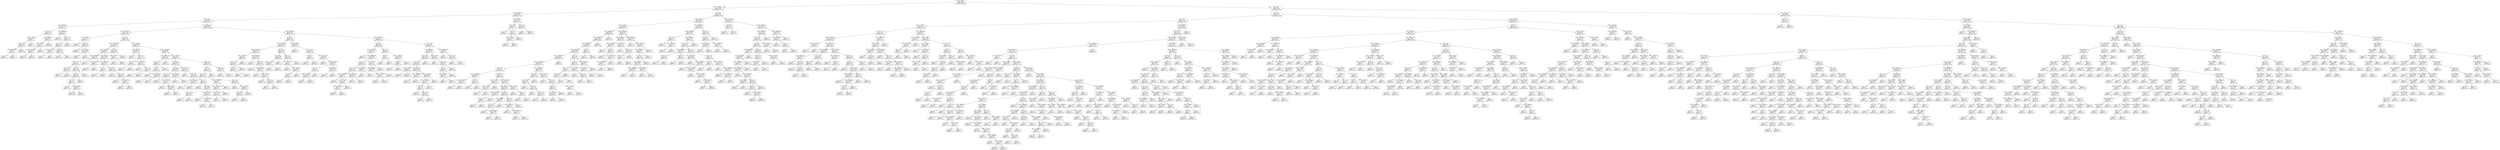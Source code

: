 digraph Tree {
node [shape=box] ;
0 [label="X[0] <= 33750.0\ngini = 0.6596\nsamples = 2002\nvalue = [610, 804, 588]"] ;
1 [label="X[5] <= 8814440.0\ngini = 0.663\nsamples = 599\nvalue = [213, 170, 216]"] ;
0 -> 1 [labeldistance=2.5, labelangle=45, headlabel="True"] ;
2 [label="X[3] <= 8896062.0\ngini = 0.6373\nsamples = 319\nvalue = [133, 62, 124]"] ;
1 -> 2 ;
3 [label="X[7] <= 0.5\ngini = 0.6383\nsamples = 304\nvalue = [131, 61, 112]"] ;
2 -> 3 ;
4 [label="X[3] <= 8841103.0\ngini = 0.564\nsamples = 41\nvalue = [24, 11, 6]"] ;
3 -> 4 ;
5 [label="X[2] <= 2.5\ngini = 0.5429\nsamples = 19\nvalue = [8, 10, 1]"] ;
4 -> 5 ;
6 [label="X[0] <= 22950.0\ngini = 0.449\nsamples = 7\nvalue = [5, 1, 1]"] ;
5 -> 6 ;
7 [label="X[2] <= 0.5\ngini = 0.2778\nsamples = 6\nvalue = [5, 0, 1]"] ;
6 -> 7 ;
8 [label="X[3] <= 8821038.0\ngini = 0.5\nsamples = 2\nvalue = [1, 0, 1]"] ;
7 -> 8 ;
9 [label="gini = 0.0\nsamples = 1\nvalue = [1, 0, 0]"] ;
8 -> 9 ;
10 [label="gini = 0.0\nsamples = 1\nvalue = [0, 0, 1]"] ;
8 -> 10 ;
11 [label="gini = 0.0\nsamples = 4\nvalue = [4, 0, 0]"] ;
7 -> 11 ;
12 [label="gini = 0.0\nsamples = 1\nvalue = [0, 1, 0]"] ;
6 -> 12 ;
13 [label="X[3] <= 8820206.0\ngini = 0.375\nsamples = 12\nvalue = [3, 9, 0]"] ;
5 -> 13 ;
14 [label="X[0] <= 4950.0\ngini = 0.5\nsamples = 6\nvalue = [3, 3, 0]"] ;
13 -> 14 ;
15 [label="X[3] <= 8815822.0\ngini = 0.375\nsamples = 4\nvalue = [1, 3, 0]"] ;
14 -> 15 ;
16 [label="gini = 0.0\nsamples = 3\nvalue = [0, 3, 0]"] ;
15 -> 16 ;
17 [label="gini = 0.0\nsamples = 1\nvalue = [1, 0, 0]"] ;
15 -> 17 ;
18 [label="gini = 0.0\nsamples = 2\nvalue = [2, 0, 0]"] ;
14 -> 18 ;
19 [label="gini = 0.0\nsamples = 6\nvalue = [0, 6, 0]"] ;
13 -> 19 ;
20 [label="X[3] <= 8868666.0\ngini = 0.4174\nsamples = 22\nvalue = [16, 1, 5]"] ;
4 -> 20 ;
21 [label="gini = 0.0\nsamples = 11\nvalue = [11, 0, 0]"] ;
20 -> 21 ;
22 [label="X[9] <= 2.5\ngini = 0.5785\nsamples = 11\nvalue = [5, 1, 5]"] ;
20 -> 22 ;
23 [label="X[2] <= 0.5\ngini = 0.5312\nsamples = 8\nvalue = [2, 1, 5]"] ;
22 -> 23 ;
24 [label="X[3] <= 8883217.0\ngini = 0.5\nsamples = 2\nvalue = [1, 1, 0]"] ;
23 -> 24 ;
25 [label="gini = 0.0\nsamples = 1\nvalue = [0, 1, 0]"] ;
24 -> 25 ;
26 [label="gini = 0.0\nsamples = 1\nvalue = [1, 0, 0]"] ;
24 -> 26 ;
27 [label="X[2] <= 4.5\ngini = 0.2778\nsamples = 6\nvalue = [1, 0, 5]"] ;
23 -> 27 ;
28 [label="gini = 0.0\nsamples = 5\nvalue = [0, 0, 5]"] ;
27 -> 28 ;
29 [label="gini = 0.0\nsamples = 1\nvalue = [1, 0, 0]"] ;
27 -> 29 ;
30 [label="gini = 0.0\nsamples = 3\nvalue = [3, 0, 0]"] ;
22 -> 30 ;
31 [label="X[3] <= 8822136.0\ngini = 0.6359\nsamples = 263\nvalue = [107, 50, 106]"] ;
3 -> 31 ;
32 [label="X[5] <= 8811180.0\ngini = 0.594\nsamples = 134\nvalue = [53, 16, 65]"] ;
31 -> 32 ;
33 [label="X[0] <= 27450.0\ngini = 0.46\nsamples = 10\nvalue = [1, 2, 7]"] ;
32 -> 33 ;
34 [label="gini = 0.0\nsamples = 1\nvalue = [1, 0, 0]"] ;
33 -> 34 ;
35 [label="X[9] <= 3.5\ngini = 0.3457\nsamples = 9\nvalue = [0, 2, 7]"] ;
33 -> 35 ;
36 [label="gini = 0.0\nsamples = 1\nvalue = [0, 1, 0]"] ;
35 -> 36 ;
37 [label="X[0] <= 30150.0\ngini = 0.2188\nsamples = 8\nvalue = [0, 1, 7]"] ;
35 -> 37 ;
38 [label="gini = 0.0\nsamples = 7\nvalue = [0, 0, 7]"] ;
37 -> 38 ;
39 [label="gini = 0.0\nsamples = 1\nvalue = [0, 1, 0]"] ;
37 -> 39 ;
40 [label="X[2] <= 1.5\ngini = 0.5926\nsamples = 124\nvalue = [52, 14, 58]"] ;
32 -> 40 ;
41 [label="X[5] <= 8814130.0\ngini = 0.5568\nsamples = 47\nvalue = [15, 5, 27]"] ;
40 -> 41 ;
42 [label="X[5] <= 8812525.0\ngini = 0.4973\nsamples = 41\nvalue = [10, 4, 27]"] ;
41 -> 42 ;
43 [label="X[3] <= 8812026.0\ngini = 0.62\nsamples = 20\nvalue = [6, 4, 10]"] ;
42 -> 43 ;
44 [label="X[9] <= 2.0\ngini = 0.5312\nsamples = 16\nvalue = [2, 4, 10]"] ;
43 -> 44 ;
45 [label="X[4] <= 0.5\ngini = 0.4444\nsamples = 3\nvalue = [1, 2, 0]"] ;
44 -> 45 ;
46 [label="gini = 0.0\nsamples = 1\nvalue = [1, 0, 0]"] ;
45 -> 46 ;
47 [label="gini = 0.0\nsamples = 2\nvalue = [0, 2, 0]"] ;
45 -> 47 ;
48 [label="X[1] <= 8.5\ngini = 0.3787\nsamples = 13\nvalue = [1, 2, 10]"] ;
44 -> 48 ;
49 [label="X[6] <= 0.5\ngini = 0.2917\nsamples = 12\nvalue = [1, 1, 10]"] ;
48 -> 49 ;
50 [label="X[1] <= 7.5\ngini = 0.56\nsamples = 5\nvalue = [1, 1, 3]"] ;
49 -> 50 ;
51 [label="gini = 0.0\nsamples = 1\nvalue = [0, 1, 0]"] ;
50 -> 51 ;
52 [label="X[5] <= 8811593.0\ngini = 0.375\nsamples = 4\nvalue = [1, 0, 3]"] ;
50 -> 52 ;
53 [label="gini = 0.4444\nsamples = 3\nvalue = [1, 0, 2]"] ;
52 -> 53 ;
54 [label="gini = 0.0\nsamples = 1\nvalue = [0, 0, 1]"] ;
52 -> 54 ;
55 [label="gini = 0.0\nsamples = 7\nvalue = [0, 0, 7]"] ;
49 -> 55 ;
56 [label="gini = 0.0\nsamples = 1\nvalue = [0, 1, 0]"] ;
48 -> 56 ;
57 [label="gini = 0.0\nsamples = 4\nvalue = [4, 0, 0]"] ;
43 -> 57 ;
58 [label="X[0] <= 25650.0\ngini = 0.3084\nsamples = 21\nvalue = [4, 0, 17]"] ;
42 -> 58 ;
59 [label="X[3] <= 8814262.0\ngini = 0.5\nsamples = 4\nvalue = [2, 0, 2]"] ;
58 -> 59 ;
60 [label="gini = 0.0\nsamples = 2\nvalue = [0, 0, 2]"] ;
59 -> 60 ;
61 [label="gini = 0.0\nsamples = 2\nvalue = [2, 0, 0]"] ;
59 -> 61 ;
62 [label="X[3] <= 8811597.0\ngini = 0.2076\nsamples = 17\nvalue = [2, 0, 15]"] ;
58 -> 62 ;
63 [label="X[1] <= 7.5\ngini = 0.5\nsamples = 2\nvalue = [1, 0, 1]"] ;
62 -> 63 ;
64 [label="gini = 0.0\nsamples = 1\nvalue = [1, 0, 0]"] ;
63 -> 64 ;
65 [label="gini = 0.0\nsamples = 1\nvalue = [0, 0, 1]"] ;
63 -> 65 ;
66 [label="X[1] <= 8.5\ngini = 0.1244\nsamples = 15\nvalue = [1, 0, 14]"] ;
62 -> 66 ;
67 [label="gini = 0.0\nsamples = 12\nvalue = [0, 0, 12]"] ;
66 -> 67 ;
68 [label="X[9] <= 2.0\ngini = 0.4444\nsamples = 3\nvalue = [1, 0, 2]"] ;
66 -> 68 ;
69 [label="gini = 0.0\nsamples = 1\nvalue = [0, 0, 1]"] ;
68 -> 69 ;
70 [label="X[3] <= 8812504.0\ngini = 0.5\nsamples = 2\nvalue = [1, 0, 1]"] ;
68 -> 70 ;
71 [label="gini = 0.0\nsamples = 1\nvalue = [1, 0, 0]"] ;
70 -> 71 ;
72 [label="gini = 0.0\nsamples = 1\nvalue = [0, 0, 1]"] ;
70 -> 72 ;
73 [label="X[9] <= 2.0\ngini = 0.2778\nsamples = 6\nvalue = [5, 1, 0]"] ;
41 -> 73 ;
74 [label="X[0] <= 25650.0\ngini = 0.5\nsamples = 2\nvalue = [1, 1, 0]"] ;
73 -> 74 ;
75 [label="gini = 0.0\nsamples = 1\nvalue = [1, 0, 0]"] ;
74 -> 75 ;
76 [label="gini = 0.0\nsamples = 1\nvalue = [0, 1, 0]"] ;
74 -> 76 ;
77 [label="gini = 0.0\nsamples = 4\nvalue = [4, 0, 0]"] ;
73 -> 77 ;
78 [label="X[0] <= 26550.0\ngini = 0.5934\nsamples = 77\nvalue = [37, 9, 31]"] ;
40 -> 78 ;
79 [label="X[3] <= 8811758.0\ngini = 0.4267\nsamples = 15\nvalue = [2, 2, 11]"] ;
78 -> 79 ;
80 [label="gini = 0.0\nsamples = 1\nvalue = [0, 1, 0]"] ;
79 -> 80 ;
81 [label="X[2] <= 2.5\ngini = 0.3571\nsamples = 14\nvalue = [2, 1, 11]"] ;
79 -> 81 ;
82 [label="X[9] <= 3.5\ngini = 0.5\nsamples = 4\nvalue = [2, 0, 2]"] ;
81 -> 82 ;
83 [label="gini = 0.0\nsamples = 2\nvalue = [0, 0, 2]"] ;
82 -> 83 ;
84 [label="gini = 0.0\nsamples = 2\nvalue = [2, 0, 0]"] ;
82 -> 84 ;
85 [label="X[3] <= 8814283.0\ngini = 0.18\nsamples = 10\nvalue = [0, 1, 9]"] ;
81 -> 85 ;
86 [label="gini = 0.0\nsamples = 7\nvalue = [0, 0, 7]"] ;
85 -> 86 ;
87 [label="X[2] <= 3.5\ngini = 0.4444\nsamples = 3\nvalue = [0, 1, 2]"] ;
85 -> 87 ;
88 [label="gini = 0.0\nsamples = 2\nvalue = [0, 0, 2]"] ;
87 -> 88 ;
89 [label="gini = 0.0\nsamples = 1\nvalue = [0, 1, 0]"] ;
87 -> 89 ;
90 [label="X[5] <= 8811960.0\ngini = 0.5645\nsamples = 62\nvalue = [35, 7, 20]"] ;
78 -> 90 ;
91 [label="X[3] <= 8811540.0\ngini = 0.2311\nsamples = 15\nvalue = [13, 0, 2]"] ;
90 -> 91 ;
92 [label="X[6] <= 0.5\ngini = 0.375\nsamples = 8\nvalue = [6, 0, 2]"] ;
91 -> 92 ;
93 [label="X[2] <= 2.5\ngini = 0.5\nsamples = 4\nvalue = [2, 0, 2]"] ;
92 -> 93 ;
94 [label="gini = 0.0\nsamples = 1\nvalue = [1, 0, 0]"] ;
93 -> 94 ;
95 [label="X[3] <= 8811523.0\ngini = 0.4444\nsamples = 3\nvalue = [1, 0, 2]"] ;
93 -> 95 ;
96 [label="gini = 0.0\nsamples = 1\nvalue = [0, 0, 1]"] ;
95 -> 96 ;
97 [label="gini = 0.5\nsamples = 2\nvalue = [1, 0, 1]"] ;
95 -> 97 ;
98 [label="gini = 0.0\nsamples = 4\nvalue = [4, 0, 0]"] ;
92 -> 98 ;
99 [label="gini = 0.0\nsamples = 7\nvalue = [7, 0, 0]"] ;
91 -> 99 ;
100 [label="X[0] <= 29250.0\ngini = 0.612\nsamples = 47\nvalue = [22, 7, 18]"] ;
90 -> 100 ;
101 [label="X[9] <= 2.0\ngini = 0.6528\nsamples = 24\nvalue = [8, 6, 10]"] ;
100 -> 101 ;
102 [label="X[2] <= 3.5\ngini = 0.5926\nsamples = 9\nvalue = [2, 5, 2]"] ;
101 -> 102 ;
103 [label="X[4] <= 0.5\ngini = 0.4444\nsamples = 6\nvalue = [0, 4, 2]"] ;
102 -> 103 ;
104 [label="gini = 0.0\nsamples = 2\nvalue = [0, 2, 0]"] ;
103 -> 104 ;
105 [label="X[3] <= 8813003.0\ngini = 0.5\nsamples = 4\nvalue = [0, 2, 2]"] ;
103 -> 105 ;
106 [label="gini = 0.0\nsamples = 1\nvalue = [0, 0, 1]"] ;
105 -> 106 ;
107 [label="X[0] <= 27450.0\ngini = 0.4444\nsamples = 3\nvalue = [0, 2, 1]"] ;
105 -> 107 ;
108 [label="gini = 0.0\nsamples = 1\nvalue = [0, 1, 0]"] ;
107 -> 108 ;
109 [label="gini = 0.5\nsamples = 2\nvalue = [0, 1, 1]"] ;
107 -> 109 ;
110 [label="X[0] <= 28350.0\ngini = 0.4444\nsamples = 3\nvalue = [2, 1, 0]"] ;
102 -> 110 ;
111 [label="gini = 0.0\nsamples = 2\nvalue = [2, 0, 0]"] ;
110 -> 111 ;
112 [label="gini = 0.0\nsamples = 1\nvalue = [0, 1, 0]"] ;
110 -> 112 ;
113 [label="X[3] <= 8811114.0\ngini = 0.5511\nsamples = 15\nvalue = [6, 1, 8]"] ;
101 -> 113 ;
114 [label="gini = 0.0\nsamples = 1\nvalue = [0, 1, 0]"] ;
113 -> 114 ;
115 [label="X[6] <= 0.5\ngini = 0.4898\nsamples = 14\nvalue = [6, 0, 8]"] ;
113 -> 115 ;
116 [label="X[5] <= 8814299.0\ngini = 0.375\nsamples = 4\nvalue = [3, 0, 1]"] ;
115 -> 116 ;
117 [label="gini = 0.0\nsamples = 3\nvalue = [3, 0, 0]"] ;
116 -> 117 ;
118 [label="gini = 0.0\nsamples = 1\nvalue = [0, 0, 1]"] ;
116 -> 118 ;
119 [label="X[2] <= 2.5\ngini = 0.42\nsamples = 10\nvalue = [3, 0, 7]"] ;
115 -> 119 ;
120 [label="gini = 0.0\nsamples = 2\nvalue = [0, 0, 2]"] ;
119 -> 120 ;
121 [label="X[4] <= 0.5\ngini = 0.4688\nsamples = 8\nvalue = [3, 0, 5]"] ;
119 -> 121 ;
122 [label="X[1] <= 7.5\ngini = 0.4444\nsamples = 3\nvalue = [2, 0, 1]"] ;
121 -> 122 ;
123 [label="gini = 0.5\nsamples = 2\nvalue = [1, 0, 1]"] ;
122 -> 123 ;
124 [label="gini = 0.0\nsamples = 1\nvalue = [1, 0, 0]"] ;
122 -> 124 ;
125 [label="X[5] <= 8813502.0\ngini = 0.32\nsamples = 5\nvalue = [1, 0, 4]"] ;
121 -> 125 ;
126 [label="gini = 0.0\nsamples = 3\nvalue = [0, 0, 3]"] ;
125 -> 126 ;
127 [label="X[3] <= 8817686.0\ngini = 0.5\nsamples = 2\nvalue = [1, 0, 1]"] ;
125 -> 127 ;
128 [label="gini = 0.0\nsamples = 1\nvalue = [1, 0, 0]"] ;
127 -> 128 ;
129 [label="gini = 0.0\nsamples = 1\nvalue = [0, 0, 1]"] ;
127 -> 129 ;
130 [label="X[9] <= 3.5\ngini = 0.5066\nsamples = 23\nvalue = [14, 1, 8]"] ;
100 -> 130 ;
131 [label="X[2] <= 4.5\ngini = 0.42\nsamples = 20\nvalue = [14, 0, 6]"] ;
130 -> 131 ;
132 [label="X[2] <= 2.5\ngini = 0.3878\nsamples = 19\nvalue = [14, 0, 5]"] ;
131 -> 132 ;
133 [label="X[3] <= 8816204.0\ngini = 0.5\nsamples = 6\nvalue = [3, 0, 3]"] ;
132 -> 133 ;
134 [label="X[3] <= 8812504.0\ngini = 0.48\nsamples = 5\nvalue = [2, 0, 3]"] ;
133 -> 134 ;
135 [label="X[0] <= 31050.0\ngini = 0.5\nsamples = 4\nvalue = [2, 0, 2]"] ;
134 -> 135 ;
136 [label="gini = 0.5\nsamples = 2\nvalue = [1, 0, 1]"] ;
135 -> 136 ;
137 [label="gini = 0.5\nsamples = 2\nvalue = [1, 0, 1]"] ;
135 -> 137 ;
138 [label="gini = 0.0\nsamples = 1\nvalue = [0, 0, 1]"] ;
134 -> 138 ;
139 [label="gini = 0.0\nsamples = 1\nvalue = [1, 0, 0]"] ;
133 -> 139 ;
140 [label="X[2] <= 3.5\ngini = 0.2604\nsamples = 13\nvalue = [11, 0, 2]"] ;
132 -> 140 ;
141 [label="gini = 0.0\nsamples = 8\nvalue = [8, 0, 0]"] ;
140 -> 141 ;
142 [label="X[3] <= 8817504.0\ngini = 0.48\nsamples = 5\nvalue = [3, 0, 2]"] ;
140 -> 142 ;
143 [label="X[4] <= 0.5\ngini = 0.375\nsamples = 4\nvalue = [3, 0, 1]"] ;
142 -> 143 ;
144 [label="gini = 0.5\nsamples = 2\nvalue = [1, 0, 1]"] ;
143 -> 144 ;
145 [label="gini = 0.0\nsamples = 2\nvalue = [2, 0, 0]"] ;
143 -> 145 ;
146 [label="gini = 0.0\nsamples = 1\nvalue = [0, 0, 1]"] ;
142 -> 146 ;
147 [label="gini = 0.0\nsamples = 1\nvalue = [0, 0, 1]"] ;
131 -> 147 ;
148 [label="X[2] <= 2.5\ngini = 0.4444\nsamples = 3\nvalue = [0, 1, 2]"] ;
130 -> 148 ;
149 [label="gini = 0.0\nsamples = 1\nvalue = [0, 1, 0]"] ;
148 -> 149 ;
150 [label="gini = 0.0\nsamples = 2\nvalue = [0, 0, 2]"] ;
148 -> 150 ;
151 [label="X[3] <= 8833258.0\ngini = 0.6543\nsamples = 129\nvalue = [54, 34, 41]"] ;
31 -> 151 ;
152 [label="X[2] <= 3.5\ngini = 0.5853\nsamples = 62\nvalue = [35, 12, 15]"] ;
151 -> 152 ;
153 [label="X[5] <= 8813502.0\ngini = 0.5148\nsamples = 48\nvalue = [31, 6, 11]"] ;
152 -> 153 ;
154 [label="X[3] <= 8831203.0\ngini = 0.3722\nsamples = 35\nvalue = [27, 2, 6]"] ;
153 -> 154 ;
155 [label="X[0] <= 31050.0\ngini = 0.48\nsamples = 5\nvalue = [2, 0, 3]"] ;
154 -> 155 ;
156 [label="X[9] <= 2.0\ngini = 0.4444\nsamples = 3\nvalue = [2, 0, 1]"] ;
155 -> 156 ;
157 [label="X[2] <= 0.5\ngini = 0.5\nsamples = 2\nvalue = [1, 0, 1]"] ;
156 -> 157 ;
158 [label="gini = 0.0\nsamples = 1\nvalue = [0, 0, 1]"] ;
157 -> 158 ;
159 [label="gini = 0.0\nsamples = 1\nvalue = [1, 0, 0]"] ;
157 -> 159 ;
160 [label="gini = 0.0\nsamples = 1\nvalue = [1, 0, 0]"] ;
156 -> 160 ;
161 [label="gini = 0.0\nsamples = 2\nvalue = [0, 0, 2]"] ;
155 -> 161 ;
162 [label="X[0] <= 25650.0\ngini = 0.2911\nsamples = 30\nvalue = [25, 2, 3]"] ;
154 -> 162 ;
163 [label="gini = 0.0\nsamples = 2\nvalue = [0, 0, 2]"] ;
162 -> 163 ;
164 [label="X[9] <= 2.0\ngini = 0.1964\nsamples = 28\nvalue = [25, 2, 1]"] ;
162 -> 164 ;
165 [label="gini = 0.0\nsamples = 21\nvalue = [21, 0, 0]"] ;
164 -> 165 ;
166 [label="X[0] <= 29700.0\ngini = 0.5714\nsamples = 7\nvalue = [4, 2, 1]"] ;
164 -> 166 ;
167 [label="gini = 0.0\nsamples = 2\nvalue = [2, 0, 0]"] ;
166 -> 167 ;
168 [label="X[0] <= 31050.0\ngini = 0.64\nsamples = 5\nvalue = [2, 2, 1]"] ;
166 -> 168 ;
169 [label="gini = 0.0\nsamples = 2\nvalue = [0, 2, 0]"] ;
168 -> 169 ;
170 [label="X[4] <= 0.5\ngini = 0.4444\nsamples = 3\nvalue = [2, 0, 1]"] ;
168 -> 170 ;
171 [label="gini = 0.0\nsamples = 1\nvalue = [0, 0, 1]"] ;
170 -> 171 ;
172 [label="gini = 0.0\nsamples = 2\nvalue = [2, 0, 0]"] ;
170 -> 172 ;
173 [label="X[1] <= 7.5\ngini = 0.6627\nsamples = 13\nvalue = [4, 4, 5]"] ;
153 -> 173 ;
174 [label="X[9] <= 2.0\ngini = 0.4898\nsamples = 7\nvalue = [4, 0, 3]"] ;
173 -> 174 ;
175 [label="X[0] <= 25650.0\ngini = 0.375\nsamples = 4\nvalue = [1, 0, 3]"] ;
174 -> 175 ;
176 [label="gini = 0.0\nsamples = 1\nvalue = [1, 0, 0]"] ;
175 -> 176 ;
177 [label="gini = 0.0\nsamples = 3\nvalue = [0, 0, 3]"] ;
175 -> 177 ;
178 [label="gini = 0.0\nsamples = 3\nvalue = [3, 0, 0]"] ;
174 -> 178 ;
179 [label="X[9] <= 2.0\ngini = 0.4444\nsamples = 6\nvalue = [0, 4, 2]"] ;
173 -> 179 ;
180 [label="X[3] <= 8831203.0\ngini = 0.5\nsamples = 4\nvalue = [0, 2, 2]"] ;
179 -> 180 ;
181 [label="gini = 0.0\nsamples = 1\nvalue = [0, 1, 0]"] ;
180 -> 181 ;
182 [label="X[0] <= 30150.0\ngini = 0.4444\nsamples = 3\nvalue = [0, 1, 2]"] ;
180 -> 182 ;
183 [label="X[2] <= 1.5\ngini = 0.5\nsamples = 2\nvalue = [0, 1, 1]"] ;
182 -> 183 ;
184 [label="gini = 0.0\nsamples = 1\nvalue = [0, 0, 1]"] ;
183 -> 184 ;
185 [label="gini = 0.0\nsamples = 1\nvalue = [0, 1, 0]"] ;
183 -> 185 ;
186 [label="gini = 0.0\nsamples = 1\nvalue = [0, 0, 1]"] ;
182 -> 186 ;
187 [label="gini = 0.0\nsamples = 2\nvalue = [0, 2, 0]"] ;
179 -> 187 ;
188 [label="X[3] <= 8826674.0\ngini = 0.6531\nsamples = 14\nvalue = [4, 6, 4]"] ;
152 -> 188 ;
189 [label="gini = 0.0\nsamples = 2\nvalue = [0, 2, 0]"] ;
188 -> 189 ;
190 [label="X[1] <= 7.5\ngini = 0.6667\nsamples = 12\nvalue = [4, 4, 4]"] ;
188 -> 190 ;
191 [label="X[9] <= 2.0\ngini = 0.5\nsamples = 4\nvalue = [0, 2, 2]"] ;
190 -> 191 ;
192 [label="gini = 0.0\nsamples = 2\nvalue = [0, 0, 2]"] ;
191 -> 192 ;
193 [label="gini = 0.0\nsamples = 2\nvalue = [0, 2, 0]"] ;
191 -> 193 ;
194 [label="X[3] <= 8831203.0\ngini = 0.625\nsamples = 8\nvalue = [4, 2, 2]"] ;
190 -> 194 ;
195 [label="gini = 0.0\nsamples = 1\nvalue = [0, 0, 1]"] ;
194 -> 195 ;
196 [label="X[5] <= 8812504.0\ngini = 0.5714\nsamples = 7\nvalue = [4, 2, 1]"] ;
194 -> 196 ;
197 [label="X[1] <= 8.5\ngini = 0.5\nsamples = 4\nvalue = [2, 2, 0]"] ;
196 -> 197 ;
198 [label="X[0] <= 29250.0\ngini = 0.4444\nsamples = 3\nvalue = [1, 2, 0]"] ;
197 -> 198 ;
199 [label="gini = 0.0\nsamples = 1\nvalue = [1, 0, 0]"] ;
198 -> 199 ;
200 [label="gini = 0.0\nsamples = 2\nvalue = [0, 2, 0]"] ;
198 -> 200 ;
201 [label="gini = 0.0\nsamples = 1\nvalue = [1, 0, 0]"] ;
197 -> 201 ;
202 [label="X[0] <= 31050.0\ngini = 0.4444\nsamples = 3\nvalue = [2, 0, 1]"] ;
196 -> 202 ;
203 [label="gini = 0.0\nsamples = 2\nvalue = [2, 0, 0]"] ;
202 -> 203 ;
204 [label="gini = 0.0\nsamples = 1\nvalue = [0, 0, 1]"] ;
202 -> 204 ;
205 [label="X[3] <= 8891574.0\ngini = 0.6612\nsamples = 67\nvalue = [19, 22, 26]"] ;
151 -> 205 ;
206 [label="X[9] <= 3.5\ngini = 0.5859\nsamples = 32\nvalue = [6, 18, 8]"] ;
205 -> 206 ;
207 [label="X[3] <= 8841103.0\ngini = 0.524\nsamples = 27\nvalue = [3, 17, 7]"] ;
206 -> 207 ;
208 [label="gini = 0.0\nsamples = 5\nvalue = [0, 5, 0]"] ;
207 -> 208 ;
209 [label="X[3] <= 8883158.0\ngini = 0.5826\nsamples = 22\nvalue = [3, 12, 7]"] ;
207 -> 209 ;
210 [label="X[2] <= 3.5\ngini = 0.6111\nsamples = 12\nvalue = [2, 4, 6]"] ;
209 -> 210 ;
211 [label="X[2] <= 1.5\ngini = 0.54\nsamples = 10\nvalue = [1, 3, 6]"] ;
210 -> 211 ;
212 [label="X[3] <= 8841602.0\ngini = 0.5\nsamples = 6\nvalue = [0, 3, 3]"] ;
211 -> 212 ;
213 [label="gini = 0.0\nsamples = 2\nvalue = [0, 0, 2]"] ;
212 -> 213 ;
214 [label="X[0] <= 27000.0\ngini = 0.375\nsamples = 4\nvalue = [0, 3, 1]"] ;
212 -> 214 ;
215 [label="X[5] <= 8813502.0\ngini = 0.5\nsamples = 2\nvalue = [0, 1, 1]"] ;
214 -> 215 ;
216 [label="gini = 0.0\nsamples = 1\nvalue = [0, 1, 0]"] ;
215 -> 216 ;
217 [label="gini = 0.0\nsamples = 1\nvalue = [0, 0, 1]"] ;
215 -> 217 ;
218 [label="gini = 0.0\nsamples = 2\nvalue = [0, 2, 0]"] ;
214 -> 218 ;
219 [label="X[5] <= 8812504.0\ngini = 0.375\nsamples = 4\nvalue = [1, 0, 3]"] ;
211 -> 219 ;
220 [label="gini = 0.0\nsamples = 1\nvalue = [1, 0, 0]"] ;
219 -> 220 ;
221 [label="gini = 0.0\nsamples = 3\nvalue = [0, 0, 3]"] ;
219 -> 221 ;
222 [label="X[3] <= 8877508.0\ngini = 0.5\nsamples = 2\nvalue = [1, 1, 0]"] ;
210 -> 222 ;
223 [label="gini = 0.0\nsamples = 1\nvalue = [0, 1, 0]"] ;
222 -> 223 ;
224 [label="gini = 0.0\nsamples = 1\nvalue = [1, 0, 0]"] ;
222 -> 224 ;
225 [label="X[0] <= 27000.0\ngini = 0.34\nsamples = 10\nvalue = [1, 8, 1]"] ;
209 -> 225 ;
226 [label="X[0] <= 25650.0\ngini = 0.6667\nsamples = 3\nvalue = [1, 1, 1]"] ;
225 -> 226 ;
227 [label="X[5] <= 8813502.0\ngini = 0.5\nsamples = 2\nvalue = [0, 1, 1]"] ;
226 -> 227 ;
228 [label="gini = 0.0\nsamples = 1\nvalue = [0, 0, 1]"] ;
227 -> 228 ;
229 [label="gini = 0.0\nsamples = 1\nvalue = [0, 1, 0]"] ;
227 -> 229 ;
230 [label="gini = 0.0\nsamples = 1\nvalue = [1, 0, 0]"] ;
226 -> 230 ;
231 [label="gini = 0.0\nsamples = 7\nvalue = [0, 7, 0]"] ;
225 -> 231 ;
232 [label="X[6] <= 0.5\ngini = 0.56\nsamples = 5\nvalue = [3, 1, 1]"] ;
206 -> 232 ;
233 [label="X[2] <= 3.0\ngini = 0.5\nsamples = 2\nvalue = [1, 1, 0]"] ;
232 -> 233 ;
234 [label="gini = 0.0\nsamples = 1\nvalue = [0, 1, 0]"] ;
233 -> 234 ;
235 [label="gini = 0.0\nsamples = 1\nvalue = [1, 0, 0]"] ;
233 -> 235 ;
236 [label="X[0] <= 25650.0\ngini = 0.4444\nsamples = 3\nvalue = [2, 0, 1]"] ;
232 -> 236 ;
237 [label="X[2] <= 0.5\ngini = 0.5\nsamples = 2\nvalue = [1, 0, 1]"] ;
236 -> 237 ;
238 [label="gini = 0.0\nsamples = 1\nvalue = [0, 0, 1]"] ;
237 -> 238 ;
239 [label="gini = 0.0\nsamples = 1\nvalue = [1, 0, 0]"] ;
237 -> 239 ;
240 [label="gini = 0.0\nsamples = 1\nvalue = [1, 0, 0]"] ;
236 -> 240 ;
241 [label="X[2] <= 3.5\ngini = 0.5845\nsamples = 35\nvalue = [13, 4, 18]"] ;
205 -> 241 ;
242 [label="X[3] <= 8892546.0\ngini = 0.5267\nsamples = 30\nvalue = [13, 1, 16]"] ;
241 -> 242 ;
243 [label="X[9] <= 2.0\ngini = 0.4628\nsamples = 22\nvalue = [8, 0, 14]"] ;
242 -> 243 ;
244 [label="X[1] <= 7.5\ngini = 0.4938\nsamples = 18\nvalue = [8, 0, 10]"] ;
243 -> 244 ;
245 [label="X[0] <= 27450.0\ngini = 0.375\nsamples = 4\nvalue = [3, 0, 1]"] ;
244 -> 245 ;
246 [label="gini = 0.0\nsamples = 1\nvalue = [1, 0, 0]"] ;
245 -> 246 ;
247 [label="gini = 0.4444\nsamples = 3\nvalue = [2, 0, 1]"] ;
245 -> 247 ;
248 [label="X[0] <= 31050.0\ngini = 0.4592\nsamples = 14\nvalue = [5, 0, 9]"] ;
244 -> 248 ;
249 [label="X[5] <= 8811609.0\ngini = 0.2449\nsamples = 7\nvalue = [1, 0, 6]"] ;
248 -> 249 ;
250 [label="gini = 0.0\nsamples = 1\nvalue = [1, 0, 0]"] ;
249 -> 250 ;
251 [label="gini = 0.0\nsamples = 6\nvalue = [0, 0, 6]"] ;
249 -> 251 ;
252 [label="X[5] <= 8813502.0\ngini = 0.4898\nsamples = 7\nvalue = [4, 0, 3]"] ;
248 -> 252 ;
253 [label="X[3] <= 8892044.0\ngini = 0.48\nsamples = 5\nvalue = [2, 0, 3]"] ;
252 -> 253 ;
254 [label="X[1] <= 8.5\ngini = 0.5\nsamples = 4\nvalue = [2, 0, 2]"] ;
253 -> 254 ;
255 [label="gini = 0.0\nsamples = 1\nvalue = [1, 0, 0]"] ;
254 -> 255 ;
256 [label="X[2] <= 0.5\ngini = 0.4444\nsamples = 3\nvalue = [1, 0, 2]"] ;
254 -> 256 ;
257 [label="gini = 0.0\nsamples = 1\nvalue = [1, 0, 0]"] ;
256 -> 257 ;
258 [label="gini = 0.0\nsamples = 2\nvalue = [0, 0, 2]"] ;
256 -> 258 ;
259 [label="gini = 0.0\nsamples = 1\nvalue = [0, 0, 1]"] ;
253 -> 259 ;
260 [label="gini = 0.0\nsamples = 2\nvalue = [2, 0, 0]"] ;
252 -> 260 ;
261 [label="gini = 0.0\nsamples = 4\nvalue = [0, 0, 4]"] ;
243 -> 261 ;
262 [label="X[0] <= 27450.0\ngini = 0.5312\nsamples = 8\nvalue = [5, 1, 2]"] ;
242 -> 262 ;
263 [label="gini = 0.0\nsamples = 1\nvalue = [0, 1, 0]"] ;
262 -> 263 ;
264 [label="X[2] <= 2.5\ngini = 0.4082\nsamples = 7\nvalue = [5, 0, 2]"] ;
262 -> 264 ;
265 [label="X[2] <= 1.5\ngini = 0.48\nsamples = 5\nvalue = [3, 0, 2]"] ;
264 -> 265 ;
266 [label="X[0] <= 28350.0\ngini = 0.375\nsamples = 4\nvalue = [3, 0, 1]"] ;
265 -> 266 ;
267 [label="gini = 0.5\nsamples = 2\nvalue = [1, 0, 1]"] ;
266 -> 267 ;
268 [label="gini = 0.0\nsamples = 2\nvalue = [2, 0, 0]"] ;
266 -> 268 ;
269 [label="gini = 0.0\nsamples = 1\nvalue = [0, 0, 1]"] ;
265 -> 269 ;
270 [label="gini = 0.0\nsamples = 2\nvalue = [2, 0, 0]"] ;
264 -> 270 ;
271 [label="X[3] <= 8893719.0\ngini = 0.48\nsamples = 5\nvalue = [0, 3, 2]"] ;
241 -> 271 ;
272 [label="gini = 0.0\nsamples = 2\nvalue = [0, 2, 0]"] ;
271 -> 272 ;
273 [label="X[2] <= 4.5\ngini = 0.4444\nsamples = 3\nvalue = [0, 1, 2]"] ;
271 -> 273 ;
274 [label="gini = 0.0\nsamples = 2\nvalue = [0, 0, 2]"] ;
273 -> 274 ;
275 [label="gini = 0.0\nsamples = 1\nvalue = [0, 1, 0]"] ;
273 -> 275 ;
276 [label="X[0] <= 28350.0\ngini = 0.3378\nsamples = 15\nvalue = [2, 1, 12]"] ;
2 -> 276 ;
277 [label="X[2] <= 1.5\ngini = 0.1528\nsamples = 12\nvalue = [0, 1, 11]"] ;
276 -> 277 ;
278 [label="gini = 0.0\nsamples = 7\nvalue = [0, 0, 7]"] ;
277 -> 278 ;
279 [label="X[2] <= 3.0\ngini = 0.32\nsamples = 5\nvalue = [0, 1, 4]"] ;
277 -> 279 ;
280 [label="X[0] <= 27450.0\ngini = 0.4444\nsamples = 3\nvalue = [0, 1, 2]"] ;
279 -> 280 ;
281 [label="gini = 0.0\nsamples = 1\nvalue = [0, 0, 1]"] ;
280 -> 281 ;
282 [label="gini = 0.5\nsamples = 2\nvalue = [0, 1, 1]"] ;
280 -> 282 ;
283 [label="gini = 0.0\nsamples = 2\nvalue = [0, 0, 2]"] ;
279 -> 283 ;
284 [label="X[2] <= 0.5\ngini = 0.4444\nsamples = 3\nvalue = [2, 0, 1]"] ;
276 -> 284 ;
285 [label="gini = 0.0\nsamples = 1\nvalue = [0, 0, 1]"] ;
284 -> 285 ;
286 [label="gini = 0.0\nsamples = 2\nvalue = [2, 0, 0]"] ;
284 -> 286 ;
287 [label="X[2] <= 3.5\ngini = 0.6616\nsamples = 280\nvalue = [80, 108, 92]"] ;
1 -> 287 ;
288 [label="X[0] <= 30150.0\ngini = 0.6655\nsamples = 213\nvalue = [68, 68, 77]"] ;
287 -> 288 ;
289 [label="X[0] <= 28350.0\ngini = 0.656\nsamples = 145\nvalue = [58, 37, 50]"] ;
288 -> 289 ;
290 [label="X[3] <= 8896272.0\ngini = 0.6662\nsamples = 103\nvalue = [36, 33, 34]"] ;
289 -> 290 ;
291 [label="X[5] <= 8895922.0\ngini = 0.6654\nsamples = 100\nvalue = [36, 33, 31]"] ;
290 -> 291 ;
292 [label="X[5] <= 8895480.0\ngini = 0.6664\nsamples = 97\nvalue = [33, 33, 31]"] ;
291 -> 292 ;
293 [label="X[5] <= 8888798.0\ngini = 0.6642\nsamples = 92\nvalue = [33, 32, 27]"] ;
292 -> 293 ;
294 [label="X[5] <= 8885505.0\ngini = 0.6602\nsamples = 71\nvalue = [28, 20, 23]"] ;
293 -> 294 ;
295 [label="X[5] <= 8833258.0\ngini = 0.6656\nsamples = 65\nvalue = [22, 20, 23]"] ;
294 -> 295 ;
296 [label="X[7] <= 0.5\ngini = 0.6519\nsamples = 42\nvalue = [18, 13, 11]"] ;
295 -> 296 ;
297 [label="X[5] <= 8822082.0\ngini = 0.5679\nsamples = 9\nvalue = [1, 5, 3]"] ;
296 -> 297 ;
298 [label="X[3] <= 8826302.0\ngini = 0.375\nsamples = 4\nvalue = [0, 1, 3]"] ;
297 -> 298 ;
299 [label="gini = 0.0\nsamples = 1\nvalue = [0, 1, 0]"] ;
298 -> 299 ;
300 [label="gini = 0.0\nsamples = 3\nvalue = [0, 0, 3]"] ;
298 -> 300 ;
301 [label="X[9] <= 1.5\ngini = 0.32\nsamples = 5\nvalue = [1, 4, 0]"] ;
297 -> 301 ;
302 [label="gini = 0.0\nsamples = 1\nvalue = [1, 0, 0]"] ;
301 -> 302 ;
303 [label="gini = 0.0\nsamples = 4\nvalue = [0, 4, 0]"] ;
301 -> 303 ;
304 [label="X[2] <= 0.5\ngini = 0.6171\nsamples = 33\nvalue = [17, 8, 8]"] ;
296 -> 304 ;
305 [label="X[5] <= 8832305.0\ngini = 0.32\nsamples = 10\nvalue = [8, 0, 2]"] ;
304 -> 305 ;
306 [label="X[0] <= 27450.0\ngini = 0.1975\nsamples = 9\nvalue = [8, 0, 1]"] ;
305 -> 306 ;
307 [label="gini = 0.0\nsamples = 7\nvalue = [7, 0, 0]"] ;
306 -> 307 ;
308 [label="gini = 0.5\nsamples = 2\nvalue = [1, 0, 1]"] ;
306 -> 308 ;
309 [label="gini = 0.0\nsamples = 1\nvalue = [0, 0, 1]"] ;
305 -> 309 ;
310 [label="X[5] <= 8832783.0\ngini = 0.6578\nsamples = 23\nvalue = [9, 8, 6]"] ;
304 -> 310 ;
311 [label="X[0] <= 26550.0\ngini = 0.6481\nsamples = 18\nvalue = [5, 8, 5]"] ;
310 -> 311 ;
312 [label="X[5] <= 8820206.0\ngini = 0.2778\nsamples = 6\nvalue = [1, 5, 0]"] ;
311 -> 312 ;
313 [label="X[4] <= 0.5\ngini = 0.5\nsamples = 2\nvalue = [1, 1, 0]"] ;
312 -> 313 ;
314 [label="gini = 0.0\nsamples = 1\nvalue = [1, 0, 0]"] ;
313 -> 314 ;
315 [label="gini = 0.0\nsamples = 1\nvalue = [0, 1, 0]"] ;
313 -> 315 ;
316 [label="gini = 0.0\nsamples = 4\nvalue = [0, 4, 0]"] ;
312 -> 316 ;
317 [label="X[4] <= 0.5\ngini = 0.6528\nsamples = 12\nvalue = [4, 3, 5]"] ;
311 -> 317 ;
318 [label="X[5] <= 8832487.0\ngini = 0.449\nsamples = 7\nvalue = [1, 1, 5]"] ;
317 -> 318 ;
319 [label="X[2] <= 2.5\ngini = 0.2778\nsamples = 6\nvalue = [1, 0, 5]"] ;
318 -> 319 ;
320 [label="gini = 0.0\nsamples = 3\nvalue = [0, 0, 3]"] ;
319 -> 320 ;
321 [label="X[5] <= 8821658.0\ngini = 0.4444\nsamples = 3\nvalue = [1, 0, 2]"] ;
319 -> 321 ;
322 [label="gini = 0.0\nsamples = 1\nvalue = [1, 0, 0]"] ;
321 -> 322 ;
323 [label="gini = 0.0\nsamples = 2\nvalue = [0, 0, 2]"] ;
321 -> 323 ;
324 [label="gini = 0.0\nsamples = 1\nvalue = [0, 1, 0]"] ;
318 -> 324 ;
325 [label="X[9] <= 2.5\ngini = 0.48\nsamples = 5\nvalue = [3, 2, 0]"] ;
317 -> 325 ;
326 [label="X[3] <= 8856771.0\ngini = 0.375\nsamples = 4\nvalue = [3, 1, 0]"] ;
325 -> 326 ;
327 [label="gini = 0.0\nsamples = 2\nvalue = [2, 0, 0]"] ;
326 -> 327 ;
328 [label="X[3] <= 8892564.0\ngini = 0.5\nsamples = 2\nvalue = [1, 1, 0]"] ;
326 -> 328 ;
329 [label="gini = 0.0\nsamples = 1\nvalue = [0, 1, 0]"] ;
328 -> 329 ;
330 [label="gini = 0.0\nsamples = 1\nvalue = [1, 0, 0]"] ;
328 -> 330 ;
331 [label="gini = 0.0\nsamples = 1\nvalue = [0, 1, 0]"] ;
325 -> 331 ;
332 [label="X[0] <= 26550.0\ngini = 0.32\nsamples = 5\nvalue = [4, 0, 1]"] ;
310 -> 332 ;
333 [label="gini = 0.0\nsamples = 3\nvalue = [3, 0, 0]"] ;
332 -> 333 ;
334 [label="X[2] <= 1.5\ngini = 0.5\nsamples = 2\nvalue = [1, 0, 1]"] ;
332 -> 334 ;
335 [label="gini = 0.0\nsamples = 1\nvalue = [0, 0, 1]"] ;
334 -> 335 ;
336 [label="gini = 0.0\nsamples = 1\nvalue = [1, 0, 0]"] ;
334 -> 336 ;
337 [label="X[3] <= 8844354.0\ngini = 0.6049\nsamples = 23\nvalue = [4, 7, 12]"] ;
295 -> 337 ;
338 [label="X[9] <= 1.5\ngini = 0.4615\nsamples = 13\nvalue = [1, 3, 9]"] ;
337 -> 338 ;
339 [label="X[0] <= 450.0\ngini = 0.314\nsamples = 11\nvalue = [1, 1, 9]"] ;
338 -> 339 ;
340 [label="gini = 0.0\nsamples = 1\nvalue = [1, 0, 0]"] ;
339 -> 340 ;
341 [label="X[2] <= 2.5\ngini = 0.18\nsamples = 10\nvalue = [0, 1, 9]"] ;
339 -> 341 ;
342 [label="gini = 0.0\nsamples = 7\nvalue = [0, 0, 7]"] ;
341 -> 342 ;
343 [label="X[6] <= 0.5\ngini = 0.4444\nsamples = 3\nvalue = [0, 1, 2]"] ;
341 -> 343 ;
344 [label="gini = 0.0\nsamples = 2\nvalue = [0, 0, 2]"] ;
343 -> 344 ;
345 [label="gini = 0.0\nsamples = 1\nvalue = [0, 1, 0]"] ;
343 -> 345 ;
346 [label="gini = 0.0\nsamples = 2\nvalue = [0, 2, 0]"] ;
338 -> 346 ;
347 [label="X[5] <= 8877502.0\ngini = 0.66\nsamples = 10\nvalue = [3, 4, 3]"] ;
337 -> 347 ;
348 [label="gini = 0.0\nsamples = 3\nvalue = [0, 3, 0]"] ;
347 -> 348 ;
349 [label="X[2] <= 2.5\ngini = 0.6122\nsamples = 7\nvalue = [3, 1, 3]"] ;
347 -> 349 ;
350 [label="X[2] <= 1.0\ngini = 0.48\nsamples = 5\nvalue = [3, 0, 2]"] ;
349 -> 350 ;
351 [label="X[0] <= 25650.0\ngini = 0.4444\nsamples = 3\nvalue = [1, 0, 2]"] ;
350 -> 351 ;
352 [label="gini = 0.0\nsamples = 2\nvalue = [0, 0, 2]"] ;
351 -> 352 ;
353 [label="gini = 0.0\nsamples = 1\nvalue = [1, 0, 0]"] ;
351 -> 353 ;
354 [label="gini = 0.0\nsamples = 2\nvalue = [2, 0, 0]"] ;
350 -> 354 ;
355 [label="X[0] <= 26550.0\ngini = 0.5\nsamples = 2\nvalue = [0, 1, 1]"] ;
349 -> 355 ;
356 [label="gini = 0.0\nsamples = 1\nvalue = [0, 1, 0]"] ;
355 -> 356 ;
357 [label="gini = 0.0\nsamples = 1\nvalue = [0, 0, 1]"] ;
355 -> 357 ;
358 [label="gini = 0.0\nsamples = 6\nvalue = [6, 0, 0]"] ;
294 -> 358 ;
359 [label="X[1] <= 6.5\ngini = 0.5805\nsamples = 21\nvalue = [5, 12, 4]"] ;
293 -> 359 ;
360 [label="X[4] <= 0.5\ngini = 0.66\nsamples = 10\nvalue = [4, 3, 3]"] ;
359 -> 360 ;
361 [label="X[2] <= 1.5\ngini = 0.5\nsamples = 6\nvalue = [4, 1, 1]"] ;
360 -> 361 ;
362 [label="X[2] <= 0.5\ngini = 0.6667\nsamples = 3\nvalue = [1, 1, 1]"] ;
361 -> 362 ;
363 [label="gini = 0.5\nsamples = 2\nvalue = [1, 0, 1]"] ;
362 -> 363 ;
364 [label="gini = 0.0\nsamples = 1\nvalue = [0, 1, 0]"] ;
362 -> 364 ;
365 [label="gini = 0.0\nsamples = 3\nvalue = [3, 0, 0]"] ;
361 -> 365 ;
366 [label="X[0] <= 11700.0\ngini = 0.5\nsamples = 4\nvalue = [0, 2, 2]"] ;
360 -> 366 ;
367 [label="gini = 0.0\nsamples = 1\nvalue = [0, 0, 1]"] ;
366 -> 367 ;
368 [label="X[6] <= 0.5\ngini = 0.4444\nsamples = 3\nvalue = [0, 2, 1]"] ;
366 -> 368 ;
369 [label="gini = 0.0\nsamples = 1\nvalue = [0, 1, 0]"] ;
368 -> 369 ;
370 [label="gini = 0.5\nsamples = 2\nvalue = [0, 1, 1]"] ;
368 -> 370 ;
371 [label="X[3] <= 8891207.0\ngini = 0.314\nsamples = 11\nvalue = [1, 9, 1]"] ;
359 -> 371 ;
372 [label="X[0] <= 26550.0\ngini = 0.5\nsamples = 2\nvalue = [1, 0, 1]"] ;
371 -> 372 ;
373 [label="gini = 0.0\nsamples = 1\nvalue = [0, 0, 1]"] ;
372 -> 373 ;
374 [label="gini = 0.0\nsamples = 1\nvalue = [1, 0, 0]"] ;
372 -> 374 ;
375 [label="gini = 0.0\nsamples = 9\nvalue = [0, 9, 0]"] ;
371 -> 375 ;
376 [label="X[2] <= 2.0\ngini = 0.32\nsamples = 5\nvalue = [0, 1, 4]"] ;
292 -> 376 ;
377 [label="gini = 0.0\nsamples = 4\nvalue = [0, 0, 4]"] ;
376 -> 377 ;
378 [label="gini = 0.0\nsamples = 1\nvalue = [0, 1, 0]"] ;
376 -> 378 ;
379 [label="gini = 0.0\nsamples = 3\nvalue = [3, 0, 0]"] ;
291 -> 379 ;
380 [label="gini = 0.0\nsamples = 3\nvalue = [0, 0, 3]"] ;
290 -> 380 ;
381 [label="X[3] <= 8876653.0\ngini = 0.5714\nsamples = 42\nvalue = [22, 4, 16]"] ;
289 -> 381 ;
382 [label="X[5] <= 8822116.0\ngini = 0.5864\nsamples = 18\nvalue = [5, 3, 10]"] ;
381 -> 382 ;
383 [label="X[5] <= 8820206.0\ngini = 0.6562\nsamples = 8\nvalue = [3, 3, 2]"] ;
382 -> 383 ;
384 [label="gini = 0.0\nsamples = 2\nvalue = [2, 0, 0]"] ;
383 -> 384 ;
385 [label="X[2] <= 1.5\ngini = 0.6111\nsamples = 6\nvalue = [1, 3, 2]"] ;
383 -> 385 ;
386 [label="gini = 0.0\nsamples = 2\nvalue = [0, 0, 2]"] ;
385 -> 386 ;
387 [label="X[3] <= 8821134.0\ngini = 0.375\nsamples = 4\nvalue = [1, 3, 0]"] ;
385 -> 387 ;
388 [label="X[3] <= 8820264.0\ngini = 0.5\nsamples = 2\nvalue = [1, 1, 0]"] ;
387 -> 388 ;
389 [label="gini = 0.0\nsamples = 1\nvalue = [0, 1, 0]"] ;
388 -> 389 ;
390 [label="gini = 0.0\nsamples = 1\nvalue = [1, 0, 0]"] ;
388 -> 390 ;
391 [label="gini = 0.0\nsamples = 2\nvalue = [0, 2, 0]"] ;
387 -> 391 ;
392 [label="X[3] <= 8816155.0\ngini = 0.32\nsamples = 10\nvalue = [2, 0, 8]"] ;
382 -> 392 ;
393 [label="gini = 0.0\nsamples = 1\nvalue = [1, 0, 0]"] ;
392 -> 393 ;
394 [label="X[2] <= 0.5\ngini = 0.1975\nsamples = 9\nvalue = [1, 0, 8]"] ;
392 -> 394 ;
395 [label="X[6] <= 0.5\ngini = 0.5\nsamples = 2\nvalue = [1, 0, 1]"] ;
394 -> 395 ;
396 [label="gini = 0.0\nsamples = 1\nvalue = [1, 0, 0]"] ;
395 -> 396 ;
397 [label="gini = 0.0\nsamples = 1\nvalue = [0, 0, 1]"] ;
395 -> 397 ;
398 [label="gini = 0.0\nsamples = 7\nvalue = [0, 0, 7]"] ;
394 -> 398 ;
399 [label="X[3] <= 8888678.0\ngini = 0.434\nsamples = 24\nvalue = [17, 1, 6]"] ;
381 -> 399 ;
400 [label="gini = 0.0\nsamples = 8\nvalue = [8, 0, 0]"] ;
399 -> 400 ;
401 [label="X[3] <= 8895275.0\ngini = 0.5391\nsamples = 16\nvalue = [9, 1, 6]"] ;
399 -> 401 ;
402 [label="X[3] <= 8894710.0\ngini = 0.562\nsamples = 11\nvalue = [4, 1, 6]"] ;
401 -> 402 ;
403 [label="X[2] <= 1.5\ngini = 0.48\nsamples = 10\nvalue = [4, 0, 6]"] ;
402 -> 403 ;
404 [label="X[0] <= 29250.0\ngini = 0.4898\nsamples = 7\nvalue = [4, 0, 3]"] ;
403 -> 404 ;
405 [label="X[5] <= 8856506.0\ngini = 0.4444\nsamples = 3\nvalue = [1, 0, 2]"] ;
404 -> 405 ;
406 [label="gini = 0.5\nsamples = 2\nvalue = [1, 0, 1]"] ;
405 -> 406 ;
407 [label="gini = 0.0\nsamples = 1\nvalue = [0, 0, 1]"] ;
405 -> 407 ;
408 [label="X[5] <= 8862504.0\ngini = 0.375\nsamples = 4\nvalue = [3, 0, 1]"] ;
404 -> 408 ;
409 [label="gini = 0.5\nsamples = 2\nvalue = [1, 0, 1]"] ;
408 -> 409 ;
410 [label="gini = 0.0\nsamples = 2\nvalue = [2, 0, 0]"] ;
408 -> 410 ;
411 [label="gini = 0.0\nsamples = 3\nvalue = [0, 0, 3]"] ;
403 -> 411 ;
412 [label="gini = 0.0\nsamples = 1\nvalue = [0, 1, 0]"] ;
402 -> 412 ;
413 [label="gini = 0.0\nsamples = 5\nvalue = [5, 0, 0]"] ;
401 -> 413 ;
414 [label="X[5] <= 8893260.0\ngini = 0.6129\nsamples = 68\nvalue = [10, 31, 27]"] ;
288 -> 414 ;
415 [label="X[3] <= 8813502.0\ngini = 0.6012\nsamples = 47\nvalue = [7, 16, 24]"] ;
414 -> 415 ;
416 [label="X[2] <= 2.5\ngini = 0.32\nsamples = 5\nvalue = [1, 4, 0]"] ;
415 -> 416 ;
417 [label="gini = 0.0\nsamples = 3\nvalue = [0, 3, 0]"] ;
416 -> 417 ;
418 [label="X[5] <= 8862504.0\ngini = 0.5\nsamples = 2\nvalue = [1, 1, 0]"] ;
416 -> 418 ;
419 [label="gini = 0.0\nsamples = 1\nvalue = [1, 0, 0]"] ;
418 -> 419 ;
420 [label="gini = 0.0\nsamples = 1\nvalue = [0, 1, 0]"] ;
418 -> 420 ;
421 [label="X[3] <= 8892130.0\ngini = 0.5714\nsamples = 42\nvalue = [6, 12, 24]"] ;
415 -> 421 ;
422 [label="X[2] <= 0.5\ngini = 0.6111\nsamples = 36\nvalue = [6, 12, 18]"] ;
421 -> 422 ;
423 [label="X[5] <= 8849501.0\ngini = 0.54\nsamples = 10\nvalue = [3, 1, 6]"] ;
422 -> 423 ;
424 [label="X[9] <= 2.5\ngini = 0.48\nsamples = 5\nvalue = [3, 0, 2]"] ;
423 -> 424 ;
425 [label="gini = 0.0\nsamples = 3\nvalue = [3, 0, 0]"] ;
424 -> 425 ;
426 [label="gini = 0.0\nsamples = 2\nvalue = [0, 0, 2]"] ;
424 -> 426 ;
427 [label="X[4] <= 0.5\ngini = 0.32\nsamples = 5\nvalue = [0, 1, 4]"] ;
423 -> 427 ;
428 [label="gini = 0.0\nsamples = 1\nvalue = [0, 0, 1]"] ;
427 -> 428 ;
429 [label="gini = 0.375\nsamples = 4\nvalue = [0, 1, 3]"] ;
427 -> 429 ;
430 [label="X[2] <= 2.5\ngini = 0.5947\nsamples = 26\nvalue = [3, 11, 12]"] ;
422 -> 430 ;
431 [label="X[5] <= 8821278.0\ngini = 0.4688\nsamples = 16\nvalue = [0, 10, 6]"] ;
430 -> 431 ;
432 [label="gini = 0.0\nsamples = 5\nvalue = [0, 5, 0]"] ;
431 -> 432 ;
433 [label="X[5] <= 8861605.0\ngini = 0.4959\nsamples = 11\nvalue = [0, 5, 6]"] ;
431 -> 433 ;
434 [label="gini = 0.0\nsamples = 4\nvalue = [0, 0, 4]"] ;
433 -> 434 ;
435 [label="X[3] <= 8817598.0\ngini = 0.4082\nsamples = 7\nvalue = [0, 5, 2]"] ;
433 -> 435 ;
436 [label="gini = 0.0\nsamples = 1\nvalue = [0, 0, 1]"] ;
435 -> 436 ;
437 [label="X[5] <= 8891508.0\ngini = 0.2778\nsamples = 6\nvalue = [0, 5, 1]"] ;
435 -> 437 ;
438 [label="gini = 0.0\nsamples = 2\nvalue = [0, 2, 0]"] ;
437 -> 438 ;
439 [label="X[3] <= 8891074.0\ngini = 0.375\nsamples = 4\nvalue = [0, 3, 1]"] ;
437 -> 439 ;
440 [label="gini = 0.5\nsamples = 2\nvalue = [0, 1, 1]"] ;
439 -> 440 ;
441 [label="gini = 0.0\nsamples = 2\nvalue = [0, 2, 0]"] ;
439 -> 441 ;
442 [label="X[6] <= 0.5\ngini = 0.54\nsamples = 10\nvalue = [3, 1, 6]"] ;
430 -> 442 ;
443 [label="X[1] <= 8.5\ngini = 0.5\nsamples = 2\nvalue = [1, 1, 0]"] ;
442 -> 443 ;
444 [label="gini = 0.0\nsamples = 1\nvalue = [0, 1, 0]"] ;
443 -> 444 ;
445 [label="gini = 0.0\nsamples = 1\nvalue = [1, 0, 0]"] ;
443 -> 445 ;
446 [label="X[5] <= 8820206.0\ngini = 0.375\nsamples = 8\nvalue = [2, 0, 6]"] ;
442 -> 446 ;
447 [label="gini = 0.0\nsamples = 1\nvalue = [1, 0, 0]"] ;
446 -> 447 ;
448 [label="X[5] <= 8891508.0\ngini = 0.2449\nsamples = 7\nvalue = [1, 0, 6]"] ;
446 -> 448 ;
449 [label="gini = 0.0\nsamples = 3\nvalue = [0, 0, 3]"] ;
448 -> 449 ;
450 [label="X[3] <= 8891074.0\ngini = 0.375\nsamples = 4\nvalue = [1, 0, 3]"] ;
448 -> 450 ;
451 [label="gini = 0.5\nsamples = 2\nvalue = [1, 0, 1]"] ;
450 -> 451 ;
452 [label="gini = 0.0\nsamples = 2\nvalue = [0, 0, 2]"] ;
450 -> 452 ;
453 [label="gini = 0.0\nsamples = 6\nvalue = [0, 0, 6]"] ;
421 -> 453 ;
454 [label="X[9] <= 1.5\ngini = 0.449\nsamples = 21\nvalue = [3, 15, 3]"] ;
414 -> 454 ;
455 [label="X[2] <= 2.0\ngini = 0.66\nsamples = 10\nvalue = [3, 4, 3]"] ;
454 -> 455 ;
456 [label="X[3] <= 8856564.0\ngini = 0.4444\nsamples = 6\nvalue = [2, 4, 0]"] ;
455 -> 456 ;
457 [label="gini = 0.0\nsamples = 2\nvalue = [2, 0, 0]"] ;
456 -> 457 ;
458 [label="gini = 0.0\nsamples = 4\nvalue = [0, 4, 0]"] ;
456 -> 458 ;
459 [label="X[5] <= 8895622.0\ngini = 0.375\nsamples = 4\nvalue = [1, 0, 3]"] ;
455 -> 459 ;
460 [label="gini = 0.0\nsamples = 3\nvalue = [0, 0, 3]"] ;
459 -> 460 ;
461 [label="gini = 0.0\nsamples = 1\nvalue = [1, 0, 0]"] ;
459 -> 461 ;
462 [label="gini = 0.0\nsamples = 11\nvalue = [0, 11, 0]"] ;
454 -> 462 ;
463 [label="X[3] <= 8821038.0\ngini = 0.5614\nsamples = 67\nvalue = [12, 40, 15]"] ;
287 -> 463 ;
464 [label="X[1] <= 8.5\ngini = 0.1653\nsamples = 11\nvalue = [1, 10, 0]"] ;
463 -> 464 ;
465 [label="gini = 0.0\nsamples = 10\nvalue = [0, 10, 0]"] ;
464 -> 465 ;
466 [label="gini = 0.0\nsamples = 1\nvalue = [1, 0, 0]"] ;
464 -> 466 ;
467 [label="X[5] <= 8891421.0\ngini = 0.6027\nsamples = 56\nvalue = [11, 30, 15]"] ;
463 -> 467 ;
468 [label="X[5] <= 8863676.0\ngini = 0.6485\nsamples = 42\nvalue = [10, 18, 14]"] ;
467 -> 468 ;
469 [label="X[9] <= 3.5\ngini = 0.6371\nsamples = 38\nvalue = [10, 18, 10]"] ;
468 -> 469 ;
470 [label="X[2] <= 4.5\ngini = 0.6618\nsamples = 31\nvalue = [10, 12, 9]"] ;
469 -> 470 ;
471 [label="X[3] <= 8894710.0\ngini = 0.6427\nsamples = 19\nvalue = [7, 4, 8]"] ;
470 -> 471 ;
472 [label="X[3] <= 8864254.0\ngini = 0.5952\nsamples = 17\nvalue = [7, 2, 8]"] ;
471 -> 472 ;
473 [label="X[3] <= 8844354.0\ngini = 0.602\nsamples = 14\nvalue = [7, 2, 5]"] ;
472 -> 473 ;
474 [label="X[3] <= 8821096.0\ngini = 0.5562\nsamples = 13\nvalue = [7, 1, 5]"] ;
473 -> 474 ;
475 [label="gini = 0.0\nsamples = 2\nvalue = [2, 0, 0]"] ;
474 -> 475 ;
476 [label="X[3] <= 8821646.0\ngini = 0.5785\nsamples = 11\nvalue = [5, 1, 5]"] ;
474 -> 476 ;
477 [label="X[0] <= 28350.0\ngini = 0.4444\nsamples = 3\nvalue = [0, 1, 2]"] ;
476 -> 477 ;
478 [label="gini = 0.0\nsamples = 2\nvalue = [0, 0, 2]"] ;
477 -> 478 ;
479 [label="gini = 0.0\nsamples = 1\nvalue = [0, 1, 0]"] ;
477 -> 479 ;
480 [label="X[9] <= 1.5\ngini = 0.4688\nsamples = 8\nvalue = [5, 0, 3]"] ;
476 -> 480 ;
481 [label="X[6] <= 0.5\ngini = 0.48\nsamples = 5\nvalue = [2, 0, 3]"] ;
480 -> 481 ;
482 [label="gini = 0.0\nsamples = 2\nvalue = [0, 0, 2]"] ;
481 -> 482 ;
483 [label="X[3] <= 8831504.0\ngini = 0.4444\nsamples = 3\nvalue = [2, 0, 1]"] ;
481 -> 483 ;
484 [label="gini = 0.0\nsamples = 1\nvalue = [0, 0, 1]"] ;
483 -> 484 ;
485 [label="gini = 0.0\nsamples = 2\nvalue = [2, 0, 0]"] ;
483 -> 485 ;
486 [label="gini = 0.0\nsamples = 3\nvalue = [3, 0, 0]"] ;
480 -> 486 ;
487 [label="gini = 0.0\nsamples = 1\nvalue = [0, 1, 0]"] ;
473 -> 487 ;
488 [label="gini = 0.0\nsamples = 3\nvalue = [0, 0, 3]"] ;
472 -> 488 ;
489 [label="gini = 0.0\nsamples = 2\nvalue = [0, 2, 0]"] ;
471 -> 489 ;
490 [label="X[7] <= 0.5\ngini = 0.4861\nsamples = 12\nvalue = [3, 8, 1]"] ;
470 -> 490 ;
491 [label="X[1] <= 3.0\ngini = 0.375\nsamples = 4\nvalue = [3, 1, 0]"] ;
490 -> 491 ;
492 [label="X[0] <= 6750.0\ngini = 0.5\nsamples = 2\nvalue = [1, 1, 0]"] ;
491 -> 492 ;
493 [label="gini = 0.0\nsamples = 1\nvalue = [1, 0, 0]"] ;
492 -> 493 ;
494 [label="gini = 0.0\nsamples = 1\nvalue = [0, 1, 0]"] ;
492 -> 494 ;
495 [label="gini = 0.0\nsamples = 2\nvalue = [2, 0, 0]"] ;
491 -> 495 ;
496 [label="X[0] <= 32850.0\ngini = 0.2188\nsamples = 8\nvalue = [0, 7, 1]"] ;
490 -> 496 ;
497 [label="gini = 0.0\nsamples = 7\nvalue = [0, 7, 0]"] ;
496 -> 497 ;
498 [label="gini = 0.0\nsamples = 1\nvalue = [0, 0, 1]"] ;
496 -> 498 ;
499 [label="X[3] <= 8822297.0\ngini = 0.2449\nsamples = 7\nvalue = [0, 6, 1]"] ;
469 -> 499 ;
500 [label="gini = 0.0\nsamples = 6\nvalue = [0, 6, 0]"] ;
499 -> 500 ;
501 [label="gini = 0.0\nsamples = 1\nvalue = [0, 0, 1]"] ;
499 -> 501 ;
502 [label="gini = 0.0\nsamples = 4\nvalue = [0, 0, 4]"] ;
468 -> 502 ;
503 [label="X[3] <= 8896668.0\ngini = 0.2551\nsamples = 14\nvalue = [1, 12, 1]"] ;
467 -> 503 ;
504 [label="X[5] <= 8894280.0\ngini = 0.142\nsamples = 13\nvalue = [0, 12, 1]"] ;
503 -> 504 ;
505 [label="gini = 0.0\nsamples = 11\nvalue = [0, 11, 0]"] ;
504 -> 505 ;
506 [label="X[4] <= 0.5\ngini = 0.5\nsamples = 2\nvalue = [0, 1, 1]"] ;
504 -> 506 ;
507 [label="gini = 0.0\nsamples = 1\nvalue = [0, 1, 0]"] ;
506 -> 507 ;
508 [label="gini = 0.0\nsamples = 1\nvalue = [0, 0, 1]"] ;
506 -> 508 ;
509 [label="gini = 0.0\nsamples = 1\nvalue = [1, 0, 0]"] ;
503 -> 509 ;
510 [label="X[8] <= 0.5\ngini = 0.6454\nsamples = 1403\nvalue = [397, 634, 372]"] ;
0 -> 510 [labeldistance=2.5, labelangle=-45, headlabel="False"] ;
511 [label="X[2] <= 3.5\ngini = 0.5868\nsamples = 743\nvalue = [156, 419, 168]"] ;
510 -> 511 ;
512 [label="X[4] <= 0.5\ngini = 0.5315\nsamples = 441\nvalue = [65, 278, 98]"] ;
511 -> 512 ;
513 [label="X[0] <= 74250.0\ngini = 0.4061\nsamples = 172\nvalue = [20, 129, 23]"] ;
512 -> 513 ;
514 [label="X[9] <= 2.5\ngini = 0.2935\nsamples = 131\nvalue = [10, 109, 12]"] ;
513 -> 514 ;
515 [label="X[3] <= 8812905.0\ngini = 0.2306\nsamples = 109\nvalue = [4, 95, 10]"] ;
514 -> 515 ;
516 [label="X[5] <= 8812504.0\ngini = 0.48\nsamples = 5\nvalue = [0, 3, 2]"] ;
515 -> 516 ;
517 [label="gini = 0.0\nsamples = 3\nvalue = [0, 3, 0]"] ;
516 -> 517 ;
518 [label="gini = 0.0\nsamples = 2\nvalue = [0, 0, 2]"] ;
516 -> 518 ;
519 [label="X[3] <= 8843174.0\ngini = 0.2101\nsamples = 104\nvalue = [4, 92, 8]"] ;
515 -> 519 ;
520 [label="X[5] <= 8812504.0\ngini = 0.0997\nsamples = 57\nvalue = [0, 54, 3]"] ;
519 -> 520 ;
521 [label="X[3] <= 8821621.0\ngini = 0.3457\nsamples = 9\nvalue = [0, 7, 2]"] ;
520 -> 521 ;
522 [label="gini = 0.0\nsamples = 1\nvalue = [0, 0, 1]"] ;
521 -> 522 ;
523 [label="X[1] <= 13.0\ngini = 0.2188\nsamples = 8\nvalue = [0, 7, 1]"] ;
521 -> 523 ;
524 [label="gini = 0.0\nsamples = 5\nvalue = [0, 5, 0]"] ;
523 -> 524 ;
525 [label="X[2] <= 1.5\ngini = 0.4444\nsamples = 3\nvalue = [0, 2, 1]"] ;
523 -> 525 ;
526 [label="gini = 0.0\nsamples = 1\nvalue = [0, 0, 1]"] ;
525 -> 526 ;
527 [label="gini = 0.0\nsamples = 2\nvalue = [0, 2, 0]"] ;
525 -> 527 ;
528 [label="X[2] <= 0.5\ngini = 0.0408\nsamples = 48\nvalue = [0, 47, 1]"] ;
520 -> 528 ;
529 [label="X[6] <= 0.5\ngini = 0.18\nsamples = 10\nvalue = [0, 9, 1]"] ;
528 -> 529 ;
530 [label="gini = 0.0\nsamples = 9\nvalue = [0, 9, 0]"] ;
529 -> 530 ;
531 [label="gini = 0.0\nsamples = 1\nvalue = [0, 0, 1]"] ;
529 -> 531 ;
532 [label="gini = 0.0\nsamples = 38\nvalue = [0, 38, 0]"] ;
528 -> 532 ;
533 [label="X[5] <= 8871204.0\ngini = 0.3278\nsamples = 47\nvalue = [4, 38, 5]"] ;
519 -> 533 ;
534 [label="X[5] <= 8814258.0\ngini = 0.6111\nsamples = 6\nvalue = [3, 2, 1]"] ;
533 -> 534 ;
535 [label="gini = 0.0\nsamples = 2\nvalue = [0, 2, 0]"] ;
534 -> 535 ;
536 [label="X[6] <= 0.5\ngini = 0.375\nsamples = 4\nvalue = [3, 0, 1]"] ;
534 -> 536 ;
537 [label="gini = 0.0\nsamples = 3\nvalue = [3, 0, 0]"] ;
536 -> 537 ;
538 [label="gini = 0.0\nsamples = 1\nvalue = [0, 0, 1]"] ;
536 -> 538 ;
539 [label="X[9] <= 1.5\ngini = 0.2189\nsamples = 41\nvalue = [1, 36, 4]"] ;
533 -> 539 ;
540 [label="X[2] <= 1.5\ngini = 0.1841\nsamples = 39\nvalue = [0, 35, 4]"] ;
539 -> 540 ;
541 [label="gini = 0.0\nsamples = 13\nvalue = [0, 13, 0]"] ;
540 -> 541 ;
542 [label="X[0] <= 47700.0\ngini = 0.2604\nsamples = 26\nvalue = [0, 22, 4]"] ;
540 -> 542 ;
543 [label="X[5] <= 8892662.0\ngini = 0.1653\nsamples = 22\nvalue = [0, 20, 2]"] ;
542 -> 543 ;
544 [label="gini = 0.0\nsamples = 13\nvalue = [0, 13, 0]"] ;
543 -> 544 ;
545 [label="X[3] <= 8894788.0\ngini = 0.3457\nsamples = 9\nvalue = [0, 7, 2]"] ;
543 -> 545 ;
546 [label="X[2] <= 2.5\ngini = 0.5\nsamples = 4\nvalue = [0, 2, 2]"] ;
545 -> 546 ;
547 [label="gini = 0.0\nsamples = 2\nvalue = [0, 2, 0]"] ;
546 -> 547 ;
548 [label="gini = 0.0\nsamples = 2\nvalue = [0, 0, 2]"] ;
546 -> 548 ;
549 [label="gini = 0.0\nsamples = 5\nvalue = [0, 5, 0]"] ;
545 -> 549 ;
550 [label="X[1] <= 17.5\ngini = 0.5\nsamples = 4\nvalue = [0, 2, 2]"] ;
542 -> 550 ;
551 [label="gini = 0.0\nsamples = 2\nvalue = [0, 0, 2]"] ;
550 -> 551 ;
552 [label="gini = 0.0\nsamples = 2\nvalue = [0, 2, 0]"] ;
550 -> 552 ;
553 [label="X[2] <= 2.0\ngini = 0.5\nsamples = 2\nvalue = [1, 1, 0]"] ;
539 -> 553 ;
554 [label="gini = 0.0\nsamples = 1\nvalue = [1, 0, 0]"] ;
553 -> 554 ;
555 [label="gini = 0.0\nsamples = 1\nvalue = [0, 1, 0]"] ;
553 -> 555 ;
556 [label="X[3] <= 8895781.0\ngini = 0.5124\nsamples = 22\nvalue = [6, 14, 2]"] ;
514 -> 556 ;
557 [label="X[0] <= 37800.0\ngini = 0.46\nsamples = 20\nvalue = [4, 14, 2]"] ;
556 -> 557 ;
558 [label="X[5] <= 8812256.0\ngini = 0.625\nsamples = 4\nvalue = [2, 1, 1]"] ;
557 -> 558 ;
559 [label="gini = 0.0\nsamples = 1\nvalue = [0, 0, 1]"] ;
558 -> 559 ;
560 [label="X[7] <= 0.5\ngini = 0.4444\nsamples = 3\nvalue = [2, 1, 0]"] ;
558 -> 560 ;
561 [label="gini = 0.0\nsamples = 2\nvalue = [2, 0, 0]"] ;
560 -> 561 ;
562 [label="gini = 0.0\nsamples = 1\nvalue = [0, 1, 0]"] ;
560 -> 562 ;
563 [label="X[5] <= 8811300.0\ngini = 0.3203\nsamples = 16\nvalue = [2, 13, 1]"] ;
557 -> 563 ;
564 [label="gini = 0.0\nsamples = 1\nvalue = [1, 0, 0]"] ;
563 -> 564 ;
565 [label="X[9] <= 3.5\ngini = 0.24\nsamples = 15\nvalue = [1, 13, 1]"] ;
563 -> 565 ;
566 [label="X[0] <= 45450.0\ngini = 0.5\nsamples = 2\nvalue = [0, 1, 1]"] ;
565 -> 566 ;
567 [label="gini = 0.0\nsamples = 1\nvalue = [0, 0, 1]"] ;
566 -> 567 ;
568 [label="gini = 0.0\nsamples = 1\nvalue = [0, 1, 0]"] ;
566 -> 568 ;
569 [label="X[3] <= 8811556.0\ngini = 0.142\nsamples = 13\nvalue = [1, 12, 0]"] ;
565 -> 569 ;
570 [label="X[0] <= 46350.0\ngini = 0.4444\nsamples = 3\nvalue = [1, 2, 0]"] ;
569 -> 570 ;
571 [label="gini = 0.0\nsamples = 2\nvalue = [0, 2, 0]"] ;
570 -> 571 ;
572 [label="gini = 0.0\nsamples = 1\nvalue = [1, 0, 0]"] ;
570 -> 572 ;
573 [label="gini = 0.0\nsamples = 10\nvalue = [0, 10, 0]"] ;
569 -> 573 ;
574 [label="gini = 0.0\nsamples = 2\nvalue = [2, 0, 0]"] ;
556 -> 574 ;
575 [label="X[3] <= 8831786.0\ngini = 0.6306\nsamples = 41\nvalue = [10, 20, 11]"] ;
513 -> 575 ;
576 [label="X[3] <= 8821754.0\ngini = 0.2917\nsamples = 12\nvalue = [1, 10, 1]"] ;
575 -> 576 ;
577 [label="X[5] <= 8821419.0\ngini = 0.56\nsamples = 5\nvalue = [1, 3, 1]"] ;
576 -> 577 ;
578 [label="X[6] <= 0.5\ngini = 0.5\nsamples = 2\nvalue = [1, 0, 1]"] ;
577 -> 578 ;
579 [label="gini = 0.0\nsamples = 1\nvalue = [0, 0, 1]"] ;
578 -> 579 ;
580 [label="gini = 0.0\nsamples = 1\nvalue = [1, 0, 0]"] ;
578 -> 580 ;
581 [label="gini = 0.0\nsamples = 3\nvalue = [0, 3, 0]"] ;
577 -> 581 ;
582 [label="gini = 0.0\nsamples = 7\nvalue = [0, 7, 0]"] ;
576 -> 582 ;
583 [label="X[0] <= 77850.0\ngini = 0.6659\nsamples = 29\nvalue = [9, 10, 10]"] ;
575 -> 583 ;
584 [label="X[0] <= 75150.0\ngini = 0.4938\nsamples = 9\nvalue = [6, 2, 1]"] ;
583 -> 584 ;
585 [label="gini = 0.0\nsamples = 1\nvalue = [0, 0, 1]"] ;
584 -> 585 ;
586 [label="X[5] <= 8816704.0\ngini = 0.375\nsamples = 8\nvalue = [6, 2, 0]"] ;
584 -> 586 ;
587 [label="gini = 0.0\nsamples = 1\nvalue = [0, 1, 0]"] ;
586 -> 587 ;
588 [label="X[2] <= 2.5\ngini = 0.2449\nsamples = 7\nvalue = [6, 1, 0]"] ;
586 -> 588 ;
589 [label="X[0] <= 76500.0\ngini = 0.5\nsamples = 2\nvalue = [1, 1, 0]"] ;
588 -> 589 ;
590 [label="gini = 0.0\nsamples = 1\nvalue = [0, 1, 0]"] ;
589 -> 590 ;
591 [label="gini = 0.0\nsamples = 1\nvalue = [1, 0, 0]"] ;
589 -> 591 ;
592 [label="gini = 0.0\nsamples = 5\nvalue = [5, 0, 0]"] ;
588 -> 592 ;
593 [label="X[6] <= 0.5\ngini = 0.615\nsamples = 20\nvalue = [3, 8, 9]"] ;
583 -> 593 ;
594 [label="X[2] <= 2.5\ngini = 0.5511\nsamples = 15\nvalue = [1, 8, 6]"] ;
593 -> 594 ;
595 [label="X[0] <= 80550.0\ngini = 0.5714\nsamples = 7\nvalue = [1, 2, 4]"] ;
594 -> 595 ;
596 [label="gini = 0.0\nsamples = 3\nvalue = [0, 0, 3]"] ;
595 -> 596 ;
597 [label="X[9] <= 2.5\ngini = 0.625\nsamples = 4\nvalue = [1, 2, 1]"] ;
595 -> 597 ;
598 [label="X[9] <= 1.5\ngini = 0.4444\nsamples = 3\nvalue = [1, 2, 0]"] ;
597 -> 598 ;
599 [label="X[0] <= 85050.0\ngini = 0.5\nsamples = 2\nvalue = [1, 1, 0]"] ;
598 -> 599 ;
600 [label="gini = 0.0\nsamples = 1\nvalue = [1, 0, 0]"] ;
599 -> 600 ;
601 [label="gini = 0.0\nsamples = 1\nvalue = [0, 1, 0]"] ;
599 -> 601 ;
602 [label="gini = 0.0\nsamples = 1\nvalue = [0, 1, 0]"] ;
598 -> 602 ;
603 [label="gini = 0.0\nsamples = 1\nvalue = [0, 0, 1]"] ;
597 -> 603 ;
604 [label="X[9] <= 2.5\ngini = 0.375\nsamples = 8\nvalue = [0, 6, 2]"] ;
594 -> 604 ;
605 [label="gini = 0.0\nsamples = 5\nvalue = [0, 5, 0]"] ;
604 -> 605 ;
606 [label="X[3] <= 8892428.0\ngini = 0.4444\nsamples = 3\nvalue = [0, 1, 2]"] ;
604 -> 606 ;
607 [label="gini = 0.0\nsamples = 2\nvalue = [0, 0, 2]"] ;
606 -> 607 ;
608 [label="gini = 0.0\nsamples = 1\nvalue = [0, 1, 0]"] ;
606 -> 608 ;
609 [label="X[2] <= 2.5\ngini = 0.48\nsamples = 5\nvalue = [2, 0, 3]"] ;
593 -> 609 ;
610 [label="gini = 0.0\nsamples = 2\nvalue = [0, 0, 2]"] ;
609 -> 610 ;
611 [label="X[5] <= 8817004.0\ngini = 0.4444\nsamples = 3\nvalue = [2, 0, 1]"] ;
609 -> 611 ;
612 [label="gini = 0.0\nsamples = 1\nvalue = [1, 0, 0]"] ;
611 -> 612 ;
613 [label="X[0] <= 81450.0\ngini = 0.5\nsamples = 2\nvalue = [1, 0, 1]"] ;
611 -> 613 ;
614 [label="gini = 0.0\nsamples = 1\nvalue = [1, 0, 0]"] ;
613 -> 614 ;
615 [label="gini = 0.0\nsamples = 1\nvalue = [0, 0, 1]"] ;
613 -> 615 ;
616 [label="X[3] <= 8894910.0\ngini = 0.5875\nsamples = 269\nvalue = [45, 149, 75]"] ;
512 -> 616 ;
617 [label="X[9] <= 4.5\ngini = 0.5843\nsamples = 266\nvalue = [45, 149, 72]"] ;
616 -> 617 ;
618 [label="X[3] <= 8852266.0\ngini = 0.5794\nsamples = 263\nvalue = [43, 149, 71]"] ;
617 -> 618 ;
619 [label="X[5] <= 8895703.0\ngini = 0.5463\nsamples = 178\nvalue = [27, 109, 42]"] ;
618 -> 619 ;
620 [label="X[5] <= 8400241.0\ngini = 0.5413\nsamples = 176\nvalue = [27, 109, 40]"] ;
619 -> 620 ;
621 [label="X[3] <= 8813502.0\ngini = 0.5\nsamples = 2\nvalue = [1, 0, 1]"] ;
620 -> 621 ;
622 [label="gini = 0.0\nsamples = 1\nvalue = [0, 0, 1]"] ;
621 -> 622 ;
623 [label="gini = 0.0\nsamples = 1\nvalue = [1, 0, 0]"] ;
621 -> 623 ;
624 [label="X[2] <= 0.5\ngini = 0.535\nsamples = 174\nvalue = [26, 109, 39]"] ;
620 -> 624 ;
625 [label="X[0] <= 45450.0\ngini = 0.5976\nsamples = 35\nvalue = [5, 18, 12]"] ;
624 -> 625 ;
626 [label="X[5] <= 8843158.0\ngini = 0.3367\nsamples = 14\nvalue = [0, 11, 3]"] ;
625 -> 626 ;
627 [label="X[3] <= 8823501.0\ngini = 0.4444\nsamples = 9\nvalue = [0, 6, 3]"] ;
626 -> 627 ;
628 [label="X[3] <= 8813502.0\ngini = 0.5\nsamples = 6\nvalue = [0, 3, 3]"] ;
627 -> 628 ;
629 [label="gini = 0.0\nsamples = 2\nvalue = [0, 2, 0]"] ;
628 -> 629 ;
630 [label="X[1] <= 10.5\ngini = 0.375\nsamples = 4\nvalue = [0, 1, 3]"] ;
628 -> 630 ;
631 [label="X[1] <= 9.5\ngini = 0.5\nsamples = 2\nvalue = [0, 1, 1]"] ;
630 -> 631 ;
632 [label="gini = 0.0\nsamples = 1\nvalue = [0, 0, 1]"] ;
631 -> 632 ;
633 [label="gini = 0.0\nsamples = 1\nvalue = [0, 1, 0]"] ;
631 -> 633 ;
634 [label="gini = 0.0\nsamples = 2\nvalue = [0, 0, 2]"] ;
630 -> 634 ;
635 [label="gini = 0.0\nsamples = 3\nvalue = [0, 3, 0]"] ;
627 -> 635 ;
636 [label="gini = 0.0\nsamples = 5\nvalue = [0, 5, 0]"] ;
626 -> 636 ;
637 [label="X[3] <= 8827061.0\ngini = 0.6485\nsamples = 21\nvalue = [5, 7, 9]"] ;
625 -> 637 ;
638 [label="X[1] <= 20.5\ngini = 0.6593\nsamples = 19\nvalue = [5, 7, 7]"] ;
637 -> 638 ;
639 [label="X[5] <= 8832003.0\ngini = 0.6391\nsamples = 13\nvalue = [4, 6, 3]"] ;
638 -> 639 ;
640 [label="X[1] <= 17.5\ngini = 0.642\nsamples = 9\nvalue = [4, 2, 3]"] ;
639 -> 640 ;
641 [label="X[5] <= 8821505.0\ngini = 0.6531\nsamples = 7\nvalue = [2, 2, 3]"] ;
640 -> 641 ;
642 [label="X[3] <= 8812504.0\ngini = 0.5\nsamples = 4\nvalue = [0, 2, 2]"] ;
641 -> 642 ;
643 [label="gini = 0.0\nsamples = 2\nvalue = [0, 0, 2]"] ;
642 -> 643 ;
644 [label="gini = 0.0\nsamples = 2\nvalue = [0, 2, 0]"] ;
642 -> 644 ;
645 [label="X[1] <= 12.5\ngini = 0.4444\nsamples = 3\nvalue = [2, 0, 1]"] ;
641 -> 645 ;
646 [label="gini = 0.0\nsamples = 1\nvalue = [1, 0, 0]"] ;
645 -> 646 ;
647 [label="X[1] <= 13.5\ngini = 0.5\nsamples = 2\nvalue = [1, 0, 1]"] ;
645 -> 647 ;
648 [label="gini = 0.0\nsamples = 1\nvalue = [0, 0, 1]"] ;
647 -> 648 ;
649 [label="gini = 0.0\nsamples = 1\nvalue = [1, 0, 0]"] ;
647 -> 649 ;
650 [label="gini = 0.0\nsamples = 2\nvalue = [2, 0, 0]"] ;
640 -> 650 ;
651 [label="gini = 0.0\nsamples = 4\nvalue = [0, 4, 0]"] ;
639 -> 651 ;
652 [label="X[6] <= 0.5\ngini = 0.5\nsamples = 6\nvalue = [1, 1, 4]"] ;
638 -> 652 ;
653 [label="gini = 0.0\nsamples = 1\nvalue = [1, 0, 0]"] ;
652 -> 653 ;
654 [label="X[5] <= 8817004.0\ngini = 0.32\nsamples = 5\nvalue = [0, 1, 4]"] ;
652 -> 654 ;
655 [label="gini = 0.0\nsamples = 1\nvalue = [0, 1, 0]"] ;
654 -> 655 ;
656 [label="gini = 0.0\nsamples = 4\nvalue = [0, 0, 4]"] ;
654 -> 656 ;
657 [label="gini = 0.0\nsamples = 2\nvalue = [0, 0, 2]"] ;
637 -> 657 ;
658 [label="X[0] <= 36450.0\ngini = 0.5108\nsamples = 139\nvalue = [21, 91, 27]"] ;
624 -> 658 ;
659 [label="X[6] <= 0.5\ngini = 0.5785\nsamples = 11\nvalue = [5, 5, 1]"] ;
658 -> 659 ;
660 [label="X[2] <= 2.5\ngini = 0.375\nsamples = 4\nvalue = [0, 3, 1]"] ;
659 -> 660 ;
661 [label="gini = 0.0\nsamples = 1\nvalue = [0, 0, 1]"] ;
660 -> 661 ;
662 [label="gini = 0.0\nsamples = 3\nvalue = [0, 3, 0]"] ;
660 -> 662 ;
663 [label="X[0] <= 34650.0\ngini = 0.4082\nsamples = 7\nvalue = [5, 2, 0]"] ;
659 -> 663 ;
664 [label="X[2] <= 1.5\ngini = 0.5\nsamples = 4\nvalue = [2, 2, 0]"] ;
663 -> 664 ;
665 [label="gini = 0.0\nsamples = 1\nvalue = [1, 0, 0]"] ;
664 -> 665 ;
666 [label="X[5] <= 8812504.0\ngini = 0.4444\nsamples = 3\nvalue = [1, 2, 0]"] ;
664 -> 666 ;
667 [label="gini = 0.0\nsamples = 1\nvalue = [1, 0, 0]"] ;
666 -> 667 ;
668 [label="gini = 0.0\nsamples = 2\nvalue = [0, 2, 0]"] ;
666 -> 668 ;
669 [label="gini = 0.0\nsamples = 3\nvalue = [3, 0, 0]"] ;
663 -> 669 ;
670 [label="X[3] <= 8811217.0\ngini = 0.4917\nsamples = 128\nvalue = [16, 86, 26]"] ;
658 -> 670 ;
671 [label="gini = 0.0\nsamples = 1\nvalue = [0, 0, 1]"] ;
670 -> 671 ;
672 [label="X[0] <= 76950.0\ngini = 0.4868\nsamples = 127\nvalue = [16, 86, 25]"] ;
670 -> 672 ;
673 [label="X[3] <= 8817731.0\ngini = 0.4994\nsamples = 100\nvalue = [11, 66, 23]"] ;
672 -> 673 ;
674 [label="X[3] <= 8814183.0\ngini = 0.4999\nsamples = 61\nvalue = [4, 39, 18]"] ;
673 -> 674 ;
675 [label="X[3] <= 8812525.0\ngini = 0.4762\nsamples = 58\nvalue = [4, 39, 15]"] ;
674 -> 675 ;
676 [label="X[5] <= 8832383.0\ngini = 0.372\nsamples = 34\nvalue = [1, 26, 7]"] ;
675 -> 676 ;
677 [label="X[0] <= 48600.0\ngini = 0.2037\nsamples = 18\nvalue = [1, 16, 1]"] ;
676 -> 677 ;
678 [label="X[1] <= 12.5\ngini = 0.4444\nsamples = 3\nvalue = [1, 2, 0]"] ;
677 -> 678 ;
679 [label="gini = 0.0\nsamples = 2\nvalue = [0, 2, 0]"] ;
678 -> 679 ;
680 [label="gini = 0.0\nsamples = 1\nvalue = [1, 0, 0]"] ;
678 -> 680 ;
681 [label="X[3] <= 8811420.0\ngini = 0.1244\nsamples = 15\nvalue = [0, 14, 1]"] ;
677 -> 681 ;
682 [label="X[5] <= 8811803.0\ngini = 0.4444\nsamples = 3\nvalue = [0, 2, 1]"] ;
681 -> 682 ;
683 [label="gini = 0.0\nsamples = 1\nvalue = [0, 1, 0]"] ;
682 -> 683 ;
684 [label="X[0] <= 73350.0\ngini = 0.5\nsamples = 2\nvalue = [0, 1, 1]"] ;
682 -> 684 ;
685 [label="gini = 0.0\nsamples = 1\nvalue = [0, 0, 1]"] ;
684 -> 685 ;
686 [label="gini = 0.0\nsamples = 1\nvalue = [0, 1, 0]"] ;
684 -> 686 ;
687 [label="gini = 0.0\nsamples = 12\nvalue = [0, 12, 0]"] ;
681 -> 687 ;
688 [label="X[0] <= 54450.0\ngini = 0.4688\nsamples = 16\nvalue = [0, 10, 6]"] ;
676 -> 688 ;
689 [label="X[0] <= 41850.0\ngini = 0.3967\nsamples = 11\nvalue = [0, 8, 3]"] ;
688 -> 689 ;
690 [label="gini = 0.0\nsamples = 2\nvalue = [0, 2, 0]"] ;
689 -> 690 ;
691 [label="X[0] <= 45450.0\ngini = 0.4444\nsamples = 9\nvalue = [0, 6, 3]"] ;
689 -> 691 ;
692 [label="gini = 0.0\nsamples = 1\nvalue = [0, 0, 1]"] ;
691 -> 692 ;
693 [label="X[5] <= 8842704.0\ngini = 0.375\nsamples = 8\nvalue = [0, 6, 2]"] ;
691 -> 693 ;
694 [label="gini = 0.0\nsamples = 3\nvalue = [0, 3, 0]"] ;
693 -> 694 ;
695 [label="X[0] <= 47700.0\ngini = 0.48\nsamples = 5\nvalue = [0, 3, 2]"] ;
693 -> 695 ;
696 [label="gini = 0.0\nsamples = 2\nvalue = [0, 2, 0]"] ;
695 -> 696 ;
697 [label="X[5] <= 8868008.0\ngini = 0.4444\nsamples = 3\nvalue = [0, 1, 2]"] ;
695 -> 697 ;
698 [label="gini = 0.0\nsamples = 1\nvalue = [0, 0, 1]"] ;
697 -> 698 ;
699 [label="X[0] <= 49950.0\ngini = 0.5\nsamples = 2\nvalue = [0, 1, 1]"] ;
697 -> 699 ;
700 [label="gini = 0.0\nsamples = 1\nvalue = [0, 1, 0]"] ;
699 -> 700 ;
701 [label="gini = 0.0\nsamples = 1\nvalue = [0, 0, 1]"] ;
699 -> 701 ;
702 [label="X[1] <= 17.5\ngini = 0.48\nsamples = 5\nvalue = [0, 2, 3]"] ;
688 -> 702 ;
703 [label="gini = 0.0\nsamples = 2\nvalue = [0, 0, 2]"] ;
702 -> 703 ;
704 [label="X[5] <= 8833105.0\ngini = 0.4444\nsamples = 3\nvalue = [0, 2, 1]"] ;
702 -> 704 ;
705 [label="gini = 0.0\nsamples = 1\nvalue = [0, 0, 1]"] ;
704 -> 705 ;
706 [label="gini = 0.0\nsamples = 2\nvalue = [0, 2, 0]"] ;
704 -> 706 ;
707 [label="X[2] <= 1.5\ngini = 0.5799\nsamples = 24\nvalue = [3, 13, 8]"] ;
675 -> 707 ;
708 [label="gini = 0.0\nsamples = 6\nvalue = [0, 6, 0]"] ;
707 -> 708 ;
709 [label="X[5] <= 8814187.0\ngini = 0.6235\nsamples = 18\nvalue = [3, 7, 8]"] ;
707 -> 709 ;
710 [label="X[3] <= 8813502.0\ngini = 0.4688\nsamples = 8\nvalue = [0, 5, 3]"] ;
709 -> 710 ;
711 [label="X[0] <= 45450.0\ngini = 0.5\nsamples = 6\nvalue = [0, 3, 3]"] ;
710 -> 711 ;
712 [label="gini = 0.0\nsamples = 1\nvalue = [0, 1, 0]"] ;
711 -> 712 ;
713 [label="X[5] <= 8813003.0\ngini = 0.48\nsamples = 5\nvalue = [0, 2, 3]"] ;
711 -> 713 ;
714 [label="X[1] <= 16.0\ngini = 0.5\nsamples = 4\nvalue = [0, 2, 2]"] ;
713 -> 714 ;
715 [label="gini = 0.0\nsamples = 1\nvalue = [0, 1, 0]"] ;
714 -> 715 ;
716 [label="X[1] <= 20.5\ngini = 0.4444\nsamples = 3\nvalue = [0, 1, 2]"] ;
714 -> 716 ;
717 [label="gini = 0.0\nsamples = 1\nvalue = [0, 0, 1]"] ;
716 -> 717 ;
718 [label="gini = 0.5\nsamples = 2\nvalue = [0, 1, 1]"] ;
716 -> 718 ;
719 [label="gini = 0.0\nsamples = 1\nvalue = [0, 0, 1]"] ;
713 -> 719 ;
720 [label="gini = 0.0\nsamples = 2\nvalue = [0, 2, 0]"] ;
710 -> 720 ;
721 [label="X[1] <= 12.5\ngini = 0.62\nsamples = 10\nvalue = [3, 2, 5]"] ;
709 -> 721 ;
722 [label="X[6] <= 0.5\ngini = 0.4444\nsamples = 3\nvalue = [0, 2, 1]"] ;
721 -> 722 ;
723 [label="gini = 0.0\nsamples = 1\nvalue = [0, 0, 1]"] ;
722 -> 723 ;
724 [label="gini = 0.0\nsamples = 2\nvalue = [0, 2, 0]"] ;
722 -> 724 ;
725 [label="X[5] <= 8857084.0\ngini = 0.4898\nsamples = 7\nvalue = [3, 0, 4]"] ;
721 -> 725 ;
726 [label="X[1] <= 14.0\ngini = 0.32\nsamples = 5\nvalue = [1, 0, 4]"] ;
725 -> 726 ;
727 [label="X[5] <= 8823687.0\ngini = 0.5\nsamples = 2\nvalue = [1, 0, 1]"] ;
726 -> 727 ;
728 [label="gini = 0.0\nsamples = 1\nvalue = [0, 0, 1]"] ;
727 -> 728 ;
729 [label="gini = 0.0\nsamples = 1\nvalue = [1, 0, 0]"] ;
727 -> 729 ;
730 [label="gini = 0.0\nsamples = 3\nvalue = [0, 0, 3]"] ;
726 -> 730 ;
731 [label="gini = 0.0\nsamples = 2\nvalue = [2, 0, 0]"] ;
725 -> 731 ;
732 [label="gini = 0.0\nsamples = 3\nvalue = [0, 0, 3]"] ;
674 -> 732 ;
733 [label="X[2] <= 2.5\ngini = 0.4721\nsamples = 39\nvalue = [7, 27, 5]"] ;
673 -> 733 ;
734 [label="X[2] <= 1.5\ngini = 0.265\nsamples = 20\nvalue = [1, 17, 2]"] ;
733 -> 734 ;
735 [label="X[0] <= 41400.0\ngini = 0.5312\nsamples = 8\nvalue = [1, 5, 2]"] ;
734 -> 735 ;
736 [label="gini = 0.0\nsamples = 1\nvalue = [1, 0, 0]"] ;
735 -> 736 ;
737 [label="X[3] <= 8837002.0\ngini = 0.4082\nsamples = 7\nvalue = [0, 5, 2]"] ;
735 -> 737 ;
738 [label="gini = 0.0\nsamples = 3\nvalue = [0, 3, 0]"] ;
737 -> 738 ;
739 [label="X[5] <= 8616712.0\ngini = 0.5\nsamples = 4\nvalue = [0, 2, 2]"] ;
737 -> 739 ;
740 [label="gini = 0.0\nsamples = 1\nvalue = [0, 1, 0]"] ;
739 -> 740 ;
741 [label="X[5] <= 8891854.0\ngini = 0.4444\nsamples = 3\nvalue = [0, 1, 2]"] ;
739 -> 741 ;
742 [label="gini = 0.0\nsamples = 2\nvalue = [0, 0, 2]"] ;
741 -> 742 ;
743 [label="gini = 0.0\nsamples = 1\nvalue = [0, 1, 0]"] ;
741 -> 743 ;
744 [label="gini = 0.0\nsamples = 12\nvalue = [0, 12, 0]"] ;
734 -> 744 ;
745 [label="X[9] <= 1.5\ngini = 0.5983\nsamples = 19\nvalue = [6, 10, 3]"] ;
733 -> 745 ;
746 [label="X[5] <= 8817504.0\ngini = 0.5391\nsamples = 16\nvalue = [3, 10, 3]"] ;
745 -> 746 ;
747 [label="X[0] <= 38250.0\ngini = 0.4444\nsamples = 3\nvalue = [2, 0, 1]"] ;
746 -> 747 ;
748 [label="gini = 0.0\nsamples = 1\nvalue = [0, 0, 1]"] ;
747 -> 748 ;
749 [label="gini = 0.0\nsamples = 2\nvalue = [2, 0, 0]"] ;
747 -> 749 ;
750 [label="X[5] <= 8842383.0\ngini = 0.3787\nsamples = 13\nvalue = [1, 10, 2]"] ;
746 -> 750 ;
751 [label="gini = 0.0\nsamples = 8\nvalue = [0, 8, 0]"] ;
750 -> 751 ;
752 [label="X[0] <= 37350.0\ngini = 0.64\nsamples = 5\nvalue = [1, 2, 2]"] ;
750 -> 752 ;
753 [label="gini = 0.0\nsamples = 1\nvalue = [1, 0, 0]"] ;
752 -> 753 ;
754 [label="X[1] <= 12.0\ngini = 0.5\nsamples = 4\nvalue = [0, 2, 2]"] ;
752 -> 754 ;
755 [label="gini = 0.0\nsamples = 1\nvalue = [0, 1, 0]"] ;
754 -> 755 ;
756 [label="X[1] <= 18.0\ngini = 0.4444\nsamples = 3\nvalue = [0, 1, 2]"] ;
754 -> 756 ;
757 [label="gini = 0.0\nsamples = 2\nvalue = [0, 0, 2]"] ;
756 -> 757 ;
758 [label="gini = 0.0\nsamples = 1\nvalue = [0, 1, 0]"] ;
756 -> 758 ;
759 [label="gini = 0.0\nsamples = 3\nvalue = [3, 0, 0]"] ;
745 -> 759 ;
760 [label="X[0] <= 80550.0\ngini = 0.4115\nsamples = 27\nvalue = [5, 20, 2]"] ;
672 -> 760 ;
761 [label="X[3] <= 8812504.0\ngini = 0.1528\nsamples = 12\nvalue = [1, 11, 0]"] ;
760 -> 761 ;
762 [label="X[6] <= 0.5\ngini = 0.4444\nsamples = 3\nvalue = [1, 2, 0]"] ;
761 -> 762 ;
763 [label="gini = 0.0\nsamples = 1\nvalue = [0, 1, 0]"] ;
762 -> 763 ;
764 [label="X[0] <= 79650.0\ngini = 0.5\nsamples = 2\nvalue = [1, 1, 0]"] ;
762 -> 764 ;
765 [label="gini = 0.0\nsamples = 1\nvalue = [1, 0, 0]"] ;
764 -> 765 ;
766 [label="gini = 0.0\nsamples = 1\nvalue = [0, 1, 0]"] ;
764 -> 766 ;
767 [label="gini = 0.0\nsamples = 9\nvalue = [0, 9, 0]"] ;
761 -> 767 ;
768 [label="X[5] <= 8826884.0\ngini = 0.5511\nsamples = 15\nvalue = [4, 9, 2]"] ;
760 -> 768 ;
769 [label="X[3] <= 8817504.0\ngini = 0.6111\nsamples = 6\nvalue = [3, 2, 1]"] ;
768 -> 769 ;
770 [label="X[2] <= 2.5\ngini = 0.48\nsamples = 5\nvalue = [3, 2, 0]"] ;
769 -> 770 ;
771 [label="gini = 0.0\nsamples = 2\nvalue = [2, 0, 0]"] ;
770 -> 771 ;
772 [label="X[5] <= 8812108.0\ngini = 0.4444\nsamples = 3\nvalue = [1, 2, 0]"] ;
770 -> 772 ;
773 [label="gini = 0.0\nsamples = 1\nvalue = [0, 1, 0]"] ;
772 -> 773 ;
774 [label="X[1] <= 22.5\ngini = 0.5\nsamples = 2\nvalue = [1, 1, 0]"] ;
772 -> 774 ;
775 [label="gini = 0.0\nsamples = 1\nvalue = [1, 0, 0]"] ;
774 -> 775 ;
776 [label="gini = 0.0\nsamples = 1\nvalue = [0, 1, 0]"] ;
774 -> 776 ;
777 [label="gini = 0.0\nsamples = 1\nvalue = [0, 0, 1]"] ;
769 -> 777 ;
778 [label="X[5] <= 8891508.0\ngini = 0.3704\nsamples = 9\nvalue = [1, 7, 1]"] ;
768 -> 778 ;
779 [label="X[5] <= 8832404.0\ngini = 0.2778\nsamples = 6\nvalue = [1, 5, 0]"] ;
778 -> 779 ;
780 [label="gini = 0.0\nsamples = 2\nvalue = [0, 2, 0]"] ;
779 -> 780 ;
781 [label="X[5] <= 8837280.0\ngini = 0.375\nsamples = 4\nvalue = [1, 3, 0]"] ;
779 -> 781 ;
782 [label="X[3] <= 8815706.0\ngini = 0.5\nsamples = 2\nvalue = [1, 1, 0]"] ;
781 -> 782 ;
783 [label="gini = 0.0\nsamples = 1\nvalue = [0, 1, 0]"] ;
782 -> 783 ;
784 [label="gini = 0.0\nsamples = 1\nvalue = [1, 0, 0]"] ;
782 -> 784 ;
785 [label="gini = 0.0\nsamples = 2\nvalue = [0, 2, 0]"] ;
781 -> 785 ;
786 [label="X[3] <= 8817004.0\ngini = 0.4444\nsamples = 3\nvalue = [0, 2, 1]"] ;
778 -> 786 ;
787 [label="gini = 0.0\nsamples = 1\nvalue = [0, 1, 0]"] ;
786 -> 787 ;
788 [label="X[2] <= 2.0\ngini = 0.5\nsamples = 2\nvalue = [0, 1, 1]"] ;
786 -> 788 ;
789 [label="gini = 0.0\nsamples = 1\nvalue = [0, 1, 0]"] ;
788 -> 789 ;
790 [label="gini = 0.0\nsamples = 1\nvalue = [0, 0, 1]"] ;
788 -> 790 ;
791 [label="gini = 0.0\nsamples = 2\nvalue = [0, 0, 2]"] ;
619 -> 791 ;
792 [label="X[0] <= 64800.0\ngini = 0.6267\nsamples = 85\nvalue = [16, 40, 29]"] ;
618 -> 792 ;
793 [label="X[5] <= 8891854.0\ngini = 0.5767\nsamples = 64\nvalue = [7, 34, 23]"] ;
792 -> 793 ;
794 [label="X[9] <= 1.5\ngini = 0.615\nsamples = 40\nvalue = [6, 16, 18]"] ;
793 -> 794 ;
795 [label="X[0] <= 34650.0\ngini = 0.5934\nsamples = 34\nvalue = [5, 11, 18]"] ;
794 -> 795 ;
796 [label="gini = 0.0\nsamples = 2\nvalue = [2, 0, 0]"] ;
795 -> 796 ;
797 [label="X[0] <= 54450.0\ngini = 0.5566\nsamples = 32\nvalue = [3, 11, 18]"] ;
795 -> 797 ;
798 [label="X[5] <= 8848751.0\ngini = 0.5\nsamples = 28\nvalue = [2, 8, 18]"] ;
797 -> 798 ;
799 [label="X[3] <= 8886504.0\ngini = 0.6122\nsamples = 14\nvalue = [2, 6, 6]"] ;
798 -> 799 ;
800 [label="gini = 0.0\nsamples = 2\nvalue = [0, 2, 0]"] ;
799 -> 800 ;
801 [label="X[2] <= 2.0\ngini = 0.6111\nsamples = 12\nvalue = [2, 4, 6]"] ;
799 -> 801 ;
802 [label="X[7] <= 0.5\ngini = 0.625\nsamples = 4\nvalue = [2, 1, 1]"] ;
801 -> 802 ;
803 [label="X[5] <= 8813003.0\ngini = 0.4444\nsamples = 3\nvalue = [2, 0, 1]"] ;
802 -> 803 ;
804 [label="gini = 0.0\nsamples = 1\nvalue = [0, 0, 1]"] ;
803 -> 804 ;
805 [label="gini = 0.0\nsamples = 2\nvalue = [2, 0, 0]"] ;
803 -> 805 ;
806 [label="gini = 0.0\nsamples = 1\nvalue = [0, 1, 0]"] ;
802 -> 806 ;
807 [label="X[5] <= 8823501.0\ngini = 0.4688\nsamples = 8\nvalue = [0, 3, 5]"] ;
801 -> 807 ;
808 [label="X[1] <= 11.5\ngini = 0.4082\nsamples = 7\nvalue = [0, 2, 5]"] ;
807 -> 808 ;
809 [label="X[0] <= 36900.0\ngini = 0.32\nsamples = 5\nvalue = [0, 1, 4]"] ;
808 -> 809 ;
810 [label="gini = 0.0\nsamples = 1\nvalue = [0, 0, 1]"] ;
809 -> 810 ;
811 [label="gini = 0.375\nsamples = 4\nvalue = [0, 1, 3]"] ;
809 -> 811 ;
812 [label="X[1] <= 14.0\ngini = 0.5\nsamples = 2\nvalue = [0, 1, 1]"] ;
808 -> 812 ;
813 [label="gini = 0.0\nsamples = 1\nvalue = [0, 1, 0]"] ;
812 -> 813 ;
814 [label="gini = 0.0\nsamples = 1\nvalue = [0, 0, 1]"] ;
812 -> 814 ;
815 [label="gini = 0.0\nsamples = 1\nvalue = [0, 1, 0]"] ;
807 -> 815 ;
816 [label="X[2] <= 1.5\ngini = 0.2449\nsamples = 14\nvalue = [0, 2, 12]"] ;
798 -> 816 ;
817 [label="X[2] <= 0.5\ngini = 0.375\nsamples = 8\nvalue = [0, 2, 6]"] ;
816 -> 817 ;
818 [label="gini = 0.0\nsamples = 2\nvalue = [0, 0, 2]"] ;
817 -> 818 ;
819 [label="X[3] <= 8877008.0\ngini = 0.4444\nsamples = 6\nvalue = [0, 2, 4]"] ;
817 -> 819 ;
820 [label="gini = 0.0\nsamples = 1\nvalue = [0, 0, 1]"] ;
819 -> 820 ;
821 [label="X[1] <= 13.5\ngini = 0.48\nsamples = 5\nvalue = [0, 2, 3]"] ;
819 -> 821 ;
822 [label="X[0] <= 43650.0\ngini = 0.375\nsamples = 4\nvalue = [0, 1, 3]"] ;
821 -> 822 ;
823 [label="X[1] <= 11.5\ngini = 0.5\nsamples = 2\nvalue = [0, 1, 1]"] ;
822 -> 823 ;
824 [label="gini = 0.0\nsamples = 1\nvalue = [0, 0, 1]"] ;
823 -> 824 ;
825 [label="gini = 0.0\nsamples = 1\nvalue = [0, 1, 0]"] ;
823 -> 825 ;
826 [label="gini = 0.0\nsamples = 2\nvalue = [0, 0, 2]"] ;
822 -> 826 ;
827 [label="gini = 0.0\nsamples = 1\nvalue = [0, 1, 0]"] ;
821 -> 827 ;
828 [label="gini = 0.0\nsamples = 6\nvalue = [0, 0, 6]"] ;
816 -> 828 ;
829 [label="X[2] <= 1.5\ngini = 0.375\nsamples = 4\nvalue = [1, 3, 0]"] ;
797 -> 829 ;
830 [label="gini = 0.0\nsamples = 3\nvalue = [0, 3, 0]"] ;
829 -> 830 ;
831 [label="gini = 0.0\nsamples = 1\nvalue = [1, 0, 0]"] ;
829 -> 831 ;
832 [label="X[2] <= 2.5\ngini = 0.2778\nsamples = 6\nvalue = [1, 5, 0]"] ;
794 -> 832 ;
833 [label="gini = 0.0\nsamples = 5\nvalue = [0, 5, 0]"] ;
832 -> 833 ;
834 [label="gini = 0.0\nsamples = 1\nvalue = [1, 0, 0]"] ;
832 -> 834 ;
835 [label="X[2] <= 0.5\ngini = 0.3924\nsamples = 24\nvalue = [1, 18, 5]"] ;
793 -> 835 ;
836 [label="gini = 0.0\nsamples = 2\nvalue = [0, 0, 2]"] ;
835 -> 836 ;
837 [label="X[0] <= 40950.0\ngini = 0.3099\nsamples = 22\nvalue = [1, 18, 3]"] ;
835 -> 837 ;
838 [label="X[0] <= 38700.0\ngini = 0.42\nsamples = 10\nvalue = [0, 7, 3]"] ;
837 -> 838 ;
839 [label="X[2] <= 2.5\ngini = 0.2449\nsamples = 7\nvalue = [0, 6, 1]"] ;
838 -> 839 ;
840 [label="gini = 0.0\nsamples = 5\nvalue = [0, 5, 0]"] ;
839 -> 840 ;
841 [label="X[0] <= 35100.0\ngini = 0.5\nsamples = 2\nvalue = [0, 1, 1]"] ;
839 -> 841 ;
842 [label="gini = 0.0\nsamples = 1\nvalue = [0, 1, 0]"] ;
841 -> 842 ;
843 [label="gini = 0.0\nsamples = 1\nvalue = [0, 0, 1]"] ;
841 -> 843 ;
844 [label="X[3] <= 8892064.0\ngini = 0.4444\nsamples = 3\nvalue = [0, 1, 2]"] ;
838 -> 844 ;
845 [label="gini = 0.0\nsamples = 1\nvalue = [0, 1, 0]"] ;
844 -> 845 ;
846 [label="gini = 0.0\nsamples = 2\nvalue = [0, 0, 2]"] ;
844 -> 846 ;
847 [label="X[3] <= 8891508.0\ngini = 0.1528\nsamples = 12\nvalue = [1, 11, 0]"] ;
837 -> 847 ;
848 [label="X[2] <= 1.5\ngini = 0.375\nsamples = 4\nvalue = [1, 3, 0]"] ;
847 -> 848 ;
849 [label="X[0] <= 43650.0\ngini = 0.5\nsamples = 2\nvalue = [1, 1, 0]"] ;
848 -> 849 ;
850 [label="gini = 0.0\nsamples = 1\nvalue = [0, 1, 0]"] ;
849 -> 850 ;
851 [label="gini = 0.0\nsamples = 1\nvalue = [1, 0, 0]"] ;
849 -> 851 ;
852 [label="gini = 0.0\nsamples = 2\nvalue = [0, 2, 0]"] ;
848 -> 852 ;
853 [label="gini = 0.0\nsamples = 8\nvalue = [0, 8, 0]"] ;
847 -> 853 ;
854 [label="X[5] <= 8892044.0\ngini = 0.6531\nsamples = 21\nvalue = [9, 6, 6]"] ;
792 -> 854 ;
855 [label="X[0] <= 81000.0\ngini = 0.6562\nsamples = 16\nvalue = [4, 6, 6]"] ;
854 -> 855 ;
856 [label="X[5] <= 8866267.0\ngini = 0.6111\nsamples = 12\nvalue = [4, 6, 2]"] ;
855 -> 856 ;
857 [label="X[0] <= 76950.0\ngini = 0.625\nsamples = 8\nvalue = [4, 2, 2]"] ;
856 -> 857 ;
858 [label="X[5] <= 8813502.0\ngini = 0.48\nsamples = 5\nvalue = [3, 0, 2]"] ;
857 -> 858 ;
859 [label="gini = 0.0\nsamples = 1\nvalue = [0, 0, 1]"] ;
858 -> 859 ;
860 [label="X[3] <= 8893378.0\ngini = 0.375\nsamples = 4\nvalue = [3, 0, 1]"] ;
858 -> 860 ;
861 [label="gini = 0.0\nsamples = 2\nvalue = [2, 0, 0]"] ;
860 -> 861 ;
862 [label="X[9] <= 2.0\ngini = 0.5\nsamples = 2\nvalue = [1, 0, 1]"] ;
860 -> 862 ;
863 [label="gini = 0.0\nsamples = 1\nvalue = [0, 0, 1]"] ;
862 -> 863 ;
864 [label="gini = 0.0\nsamples = 1\nvalue = [1, 0, 0]"] ;
862 -> 864 ;
865 [label="X[5] <= 8831360.0\ngini = 0.4444\nsamples = 3\nvalue = [1, 2, 0]"] ;
857 -> 865 ;
866 [label="gini = 0.0\nsamples = 2\nvalue = [0, 2, 0]"] ;
865 -> 866 ;
867 [label="gini = 0.0\nsamples = 1\nvalue = [1, 0, 0]"] ;
865 -> 867 ;
868 [label="gini = 0.0\nsamples = 4\nvalue = [0, 4, 0]"] ;
856 -> 868 ;
869 [label="gini = 0.0\nsamples = 4\nvalue = [0, 0, 4]"] ;
855 -> 869 ;
870 [label="gini = 0.0\nsamples = 5\nvalue = [5, 0, 0]"] ;
854 -> 870 ;
871 [label="X[0] <= 37350.0\ngini = 0.4444\nsamples = 3\nvalue = [2, 0, 1]"] ;
617 -> 871 ;
872 [label="gini = 0.0\nsamples = 1\nvalue = [0, 0, 1]"] ;
871 -> 872 ;
873 [label="gini = 0.0\nsamples = 2\nvalue = [2, 0, 0]"] ;
871 -> 873 ;
874 [label="gini = 0.0\nsamples = 3\nvalue = [0, 0, 3]"] ;
616 -> 874 ;
875 [label="X[3] <= 8892044.0\ngini = 0.6375\nsamples = 302\nvalue = [91, 141, 70]"] ;
511 -> 875 ;
876 [label="X[9] <= 1.5\ngini = 0.628\nsamples = 264\nvalue = [72, 130, 62]"] ;
875 -> 876 ;
877 [label="X[0] <= 36450.0\ngini = 0.647\nsamples = 208\nvalue = [60, 93, 55]"] ;
876 -> 877 ;
878 [label="X[5] <= 8827206.0\ngini = 0.5864\nsamples = 18\nvalue = [3, 5, 10]"] ;
877 -> 878 ;
879 [label="X[3] <= 8827088.0\ngini = 0.4688\nsamples = 8\nvalue = [3, 0, 5]"] ;
878 -> 879 ;
880 [label="X[5] <= 8821802.0\ngini = 0.375\nsamples = 4\nvalue = [3, 0, 1]"] ;
879 -> 880 ;
881 [label="gini = 0.0\nsamples = 3\nvalue = [3, 0, 0]"] ;
880 -> 881 ;
882 [label="gini = 0.0\nsamples = 1\nvalue = [0, 0, 1]"] ;
880 -> 882 ;
883 [label="gini = 0.0\nsamples = 4\nvalue = [0, 0, 4]"] ;
879 -> 883 ;
884 [label="X[3] <= 8832499.0\ngini = 0.5\nsamples = 10\nvalue = [0, 5, 5]"] ;
878 -> 884 ;
885 [label="X[5] <= 8864504.0\ngini = 0.375\nsamples = 4\nvalue = [0, 1, 3]"] ;
884 -> 885 ;
886 [label="gini = 0.0\nsamples = 3\nvalue = [0, 0, 3]"] ;
885 -> 886 ;
887 [label="gini = 0.0\nsamples = 1\nvalue = [0, 1, 0]"] ;
885 -> 887 ;
888 [label="X[2] <= 5.5\ngini = 0.4444\nsamples = 6\nvalue = [0, 4, 2]"] ;
884 -> 888 ;
889 [label="X[5] <= 8891508.0\ngini = 0.32\nsamples = 5\nvalue = [0, 4, 1]"] ;
888 -> 889 ;
890 [label="gini = 0.0\nsamples = 3\nvalue = [0, 3, 0]"] ;
889 -> 890 ;
891 [label="X[3] <= 8891574.0\ngini = 0.5\nsamples = 2\nvalue = [0, 1, 1]"] ;
889 -> 891 ;
892 [label="gini = 0.0\nsamples = 1\nvalue = [0, 0, 1]"] ;
891 -> 892 ;
893 [label="gini = 0.0\nsamples = 1\nvalue = [0, 1, 0]"] ;
891 -> 893 ;
894 [label="gini = 0.0\nsamples = 1\nvalue = [0, 0, 1]"] ;
888 -> 894 ;
895 [label="X[5] <= 8832227.0\ngini = 0.6394\nsamples = 190\nvalue = [57, 88, 45]"] ;
877 -> 895 ;
896 [label="X[5] <= 8821056.0\ngini = 0.5826\nsamples = 88\nvalue = [28, 48, 12]"] ;
895 -> 896 ;
897 [label="X[5] <= 8811960.0\ngini = 0.6412\nsamples = 59\nvalue = [23, 24, 12]"] ;
896 -> 897 ;
898 [label="X[3] <= 8606124.0\ngini = 0.2188\nsamples = 8\nvalue = [0, 7, 1]"] ;
897 -> 898 ;
899 [label="gini = 0.0\nsamples = 1\nvalue = [0, 0, 1]"] ;
898 -> 899 ;
900 [label="gini = 0.0\nsamples = 7\nvalue = [0, 7, 0]"] ;
898 -> 900 ;
901 [label="X[3] <= 8831826.0\ngini = 0.639\nsamples = 51\nvalue = [23, 17, 11]"] ;
897 -> 901 ;
902 [label="X[3] <= 8813502.0\ngini = 0.5612\nsamples = 29\nvalue = [17, 8, 4]"] ;
901 -> 902 ;
903 [label="X[0] <= 85050.0\ngini = 0.5917\nsamples = 13\nvalue = [4, 7, 2]"] ;
902 -> 903 ;
904 [label="X[2] <= 4.5\ngini = 0.5417\nsamples = 12\nvalue = [4, 7, 1]"] ;
903 -> 904 ;
905 [label="X[3] <= 8812525.0\ngini = 0.375\nsamples = 4\nvalue = [0, 3, 1]"] ;
904 -> 905 ;
906 [label="gini = 0.0\nsamples = 2\nvalue = [0, 2, 0]"] ;
905 -> 906 ;
907 [label="X[0] <= 51750.0\ngini = 0.5\nsamples = 2\nvalue = [0, 1, 1]"] ;
905 -> 907 ;
908 [label="gini = 0.0\nsamples = 1\nvalue = [0, 1, 0]"] ;
907 -> 908 ;
909 [label="gini = 0.0\nsamples = 1\nvalue = [0, 0, 1]"] ;
907 -> 909 ;
910 [label="X[0] <= 80100.0\ngini = 0.5\nsamples = 8\nvalue = [4, 4, 0]"] ;
904 -> 910 ;
911 [label="X[1] <= 10.5\ngini = 0.4444\nsamples = 6\nvalue = [4, 2, 0]"] ;
910 -> 911 ;
912 [label="gini = 0.0\nsamples = 1\nvalue = [0, 1, 0]"] ;
911 -> 912 ;
913 [label="X[5] <= 8820206.0\ngini = 0.32\nsamples = 5\nvalue = [4, 1, 0]"] ;
911 -> 913 ;
914 [label="gini = 0.0\nsamples = 4\nvalue = [4, 0, 0]"] ;
913 -> 914 ;
915 [label="gini = 0.0\nsamples = 1\nvalue = [0, 1, 0]"] ;
913 -> 915 ;
916 [label="gini = 0.0\nsamples = 2\nvalue = [0, 2, 0]"] ;
910 -> 916 ;
917 [label="gini = 0.0\nsamples = 1\nvalue = [0, 0, 1]"] ;
903 -> 917 ;
918 [label="X[0] <= 80550.0\ngini = 0.3203\nsamples = 16\nvalue = [13, 1, 2]"] ;
902 -> 918 ;
919 [label="X[0] <= 49050.0\ngini = 0.24\nsamples = 15\nvalue = [13, 1, 1]"] ;
918 -> 919 ;
920 [label="X[5] <= 8817004.0\ngini = 0.56\nsamples = 5\nvalue = [3, 1, 1]"] ;
919 -> 920 ;
921 [label="X[2] <= 5.5\ngini = 0.375\nsamples = 4\nvalue = [3, 1, 0]"] ;
920 -> 921 ;
922 [label="gini = 0.0\nsamples = 3\nvalue = [3, 0, 0]"] ;
921 -> 922 ;
923 [label="gini = 0.0\nsamples = 1\nvalue = [0, 1, 0]"] ;
921 -> 923 ;
924 [label="gini = 0.0\nsamples = 1\nvalue = [0, 0, 1]"] ;
920 -> 924 ;
925 [label="gini = 0.0\nsamples = 10\nvalue = [10, 0, 0]"] ;
919 -> 925 ;
926 [label="gini = 0.0\nsamples = 1\nvalue = [0, 0, 1]"] ;
918 -> 926 ;
927 [label="X[2] <= 5.5\ngini = 0.657\nsamples = 22\nvalue = [6, 9, 7]"] ;
901 -> 927 ;
928 [label="X[2] <= 4.5\ngini = 0.46\nsamples = 10\nvalue = [1, 7, 2]"] ;
927 -> 928 ;
929 [label="X[0] <= 48600.0\ngini = 0.5\nsamples = 4\nvalue = [0, 2, 2]"] ;
928 -> 929 ;
930 [label="gini = 0.0\nsamples = 1\nvalue = [0, 0, 1]"] ;
929 -> 930 ;
931 [label="X[3] <= 8862504.0\ngini = 0.4444\nsamples = 3\nvalue = [0, 2, 1]"] ;
929 -> 931 ;
932 [label="gini = 0.0\nsamples = 1\nvalue = [0, 1, 0]"] ;
931 -> 932 ;
933 [label="X[0] <= 56250.0\ngini = 0.5\nsamples = 2\nvalue = [0, 1, 1]"] ;
931 -> 933 ;
934 [label="gini = 0.0\nsamples = 1\nvalue = [0, 1, 0]"] ;
933 -> 934 ;
935 [label="gini = 0.0\nsamples = 1\nvalue = [0, 0, 1]"] ;
933 -> 935 ;
936 [label="X[1] <= 18.5\ngini = 0.2778\nsamples = 6\nvalue = [1, 5, 0]"] ;
928 -> 936 ;
937 [label="gini = 0.0\nsamples = 5\nvalue = [0, 5, 0]"] ;
936 -> 937 ;
938 [label="gini = 0.0\nsamples = 1\nvalue = [1, 0, 0]"] ;
936 -> 938 ;
939 [label="X[3] <= 8876504.0\ngini = 0.625\nsamples = 12\nvalue = [5, 2, 5]"] ;
927 -> 939 ;
940 [label="X[3] <= 8832342.0\ngini = 0.5\nsamples = 6\nvalue = [1, 1, 4]"] ;
939 -> 940 ;
941 [label="gini = 0.0\nsamples = 1\nvalue = [0, 1, 0]"] ;
940 -> 941 ;
942 [label="X[1] <= 22.5\ngini = 0.32\nsamples = 5\nvalue = [1, 0, 4]"] ;
940 -> 942 ;
943 [label="gini = 0.0\nsamples = 4\nvalue = [0, 0, 4]"] ;
942 -> 943 ;
944 [label="gini = 0.0\nsamples = 1\nvalue = [1, 0, 0]"] ;
942 -> 944 ;
945 [label="X[1] <= 20.5\ngini = 0.5\nsamples = 6\nvalue = [4, 1, 1]"] ;
939 -> 945 ;
946 [label="X[4] <= 0.5\ngini = 0.375\nsamples = 4\nvalue = [3, 1, 0]"] ;
945 -> 946 ;
947 [label="gini = 0.0\nsamples = 1\nvalue = [0, 1, 0]"] ;
946 -> 947 ;
948 [label="gini = 0.0\nsamples = 3\nvalue = [3, 0, 0]"] ;
946 -> 948 ;
949 [label="X[3] <= 8887506.0\ngini = 0.5\nsamples = 2\nvalue = [1, 0, 1]"] ;
945 -> 949 ;
950 [label="gini = 0.0\nsamples = 1\nvalue = [1, 0, 0]"] ;
949 -> 950 ;
951 [label="gini = 0.0\nsamples = 1\nvalue = [0, 0, 1]"] ;
949 -> 951 ;
952 [label="X[3] <= 8837002.0\ngini = 0.2854\nsamples = 29\nvalue = [5, 24, 0]"] ;
896 -> 952 ;
953 [label="X[3] <= 8811597.0\ngini = 0.2112\nsamples = 25\nvalue = [3, 22, 0]"] ;
952 -> 953 ;
954 [label="X[5] <= 8821562.0\ngini = 0.5\nsamples = 2\nvalue = [1, 1, 0]"] ;
953 -> 954 ;
955 [label="gini = 0.0\nsamples = 1\nvalue = [0, 1, 0]"] ;
954 -> 955 ;
956 [label="gini = 0.0\nsamples = 1\nvalue = [1, 0, 0]"] ;
954 -> 956 ;
957 [label="X[6] <= 0.5\ngini = 0.1588\nsamples = 23\nvalue = [2, 21, 0]"] ;
953 -> 957 ;
958 [label="gini = 0.0\nsamples = 14\nvalue = [0, 14, 0]"] ;
957 -> 958 ;
959 [label="X[1] <= 13.5\ngini = 0.3457\nsamples = 9\nvalue = [2, 7, 0]"] ;
957 -> 959 ;
960 [label="gini = 0.0\nsamples = 1\nvalue = [1, 0, 0]"] ;
959 -> 960 ;
961 [label="X[3] <= 8821621.0\ngini = 0.2188\nsamples = 8\nvalue = [1, 7, 0]"] ;
959 -> 961 ;
962 [label="gini = 0.0\nsamples = 7\nvalue = [0, 7, 0]"] ;
961 -> 962 ;
963 [label="gini = 0.0\nsamples = 1\nvalue = [1, 0, 0]"] ;
961 -> 963 ;
964 [label="X[0] <= 42300.0\ngini = 0.5\nsamples = 4\nvalue = [2, 2, 0]"] ;
952 -> 964 ;
965 [label="gini = 0.0\nsamples = 2\nvalue = [0, 2, 0]"] ;
964 -> 965 ;
966 [label="gini = 0.0\nsamples = 2\nvalue = [2, 0, 0]"] ;
964 -> 966 ;
967 [label="X[2] <= 4.5\ngini = 0.6607\nsamples = 102\nvalue = [29, 40, 33]"] ;
895 -> 967 ;
968 [label="X[1] <= 17.5\ngini = 0.6392\nsamples = 47\nvalue = [21, 16, 10]"] ;
967 -> 968 ;
969 [label="X[0] <= 50850.0\ngini = 0.618\nsamples = 39\nvalue = [20, 10, 9]"] ;
968 -> 969 ;
970 [label="X[3] <= 8891074.0\ngini = 0.6562\nsamples = 16\nvalue = [4, 6, 6]"] ;
969 -> 970 ;
971 [label="X[1] <= 12.5\ngini = 0.625\nsamples = 12\nvalue = [3, 6, 3]"] ;
970 -> 971 ;
972 [label="X[0] <= 39600.0\ngini = 0.6111\nsamples = 6\nvalue = [3, 2, 1]"] ;
971 -> 972 ;
973 [label="gini = 0.0\nsamples = 1\nvalue = [0, 0, 1]"] ;
972 -> 973 ;
974 [label="X[5] <= 8863201.0\ngini = 0.48\nsamples = 5\nvalue = [3, 2, 0]"] ;
972 -> 974 ;
975 [label="X[3] <= 8832136.0\ngini = 0.4444\nsamples = 3\nvalue = [1, 2, 0]"] ;
974 -> 975 ;
976 [label="gini = 0.0\nsamples = 2\nvalue = [0, 2, 0]"] ;
975 -> 976 ;
977 [label="gini = 0.0\nsamples = 1\nvalue = [1, 0, 0]"] ;
975 -> 977 ;
978 [label="gini = 0.0\nsamples = 2\nvalue = [2, 0, 0]"] ;
974 -> 978 ;
979 [label="X[0] <= 49050.0\ngini = 0.4444\nsamples = 6\nvalue = [0, 4, 2]"] ;
971 -> 979 ;
980 [label="gini = 0.0\nsamples = 3\nvalue = [0, 3, 0]"] ;
979 -> 980 ;
981 [label="X[1] <= 13.5\ngini = 0.4444\nsamples = 3\nvalue = [0, 1, 2]"] ;
979 -> 981 ;
982 [label="gini = 0.0\nsamples = 2\nvalue = [0, 0, 2]"] ;
981 -> 982 ;
983 [label="gini = 0.0\nsamples = 1\nvalue = [0, 1, 0]"] ;
981 -> 983 ;
984 [label="X[5] <= 8892662.0\ngini = 0.375\nsamples = 4\nvalue = [1, 0, 3]"] ;
970 -> 984 ;
985 [label="gini = 0.0\nsamples = 3\nvalue = [0, 0, 3]"] ;
984 -> 985 ;
986 [label="gini = 0.0\nsamples = 1\nvalue = [1, 0, 0]"] ;
984 -> 986 ;
987 [label="X[5] <= 8894478.0\ngini = 0.4688\nsamples = 23\nvalue = [16, 4, 3]"] ;
969 -> 987 ;
988 [label="X[6] <= 0.5\ngini = 0.4298\nsamples = 22\nvalue = [16, 4, 2]"] ;
987 -> 988 ;
989 [label="X[0] <= 55350.0\ngini = 0.2551\nsamples = 14\nvalue = [12, 1, 1]"] ;
988 -> 989 ;
990 [label="gini = 0.0\nsamples = 9\nvalue = [9, 0, 0]"] ;
989 -> 990 ;
991 [label="X[5] <= 8883374.0\ngini = 0.56\nsamples = 5\nvalue = [3, 1, 1]"] ;
989 -> 991 ;
992 [label="gini = 0.0\nsamples = 1\nvalue = [0, 1, 0]"] ;
991 -> 992 ;
993 [label="X[3] <= 8884722.0\ngini = 0.375\nsamples = 4\nvalue = [3, 0, 1]"] ;
991 -> 993 ;
994 [label="gini = 0.0\nsamples = 3\nvalue = [3, 0, 0]"] ;
993 -> 994 ;
995 [label="gini = 0.0\nsamples = 1\nvalue = [0, 0, 1]"] ;
993 -> 995 ;
996 [label="X[0] <= 55350.0\ngini = 0.5938\nsamples = 8\nvalue = [4, 3, 1]"] ;
988 -> 996 ;
997 [label="X[3] <= 8856052.0\ngini = 0.56\nsamples = 5\nvalue = [1, 3, 1]"] ;
996 -> 997 ;
998 [label="gini = 0.0\nsamples = 1\nvalue = [0, 0, 1]"] ;
997 -> 998 ;
999 [label="X[5] <= 8892564.0\ngini = 0.375\nsamples = 4\nvalue = [1, 3, 0]"] ;
997 -> 999 ;
1000 [label="gini = 0.0\nsamples = 3\nvalue = [0, 3, 0]"] ;
999 -> 1000 ;
1001 [label="gini = 0.0\nsamples = 1\nvalue = [1, 0, 0]"] ;
999 -> 1001 ;
1002 [label="gini = 0.0\nsamples = 3\nvalue = [3, 0, 0]"] ;
996 -> 1002 ;
1003 [label="gini = 0.0\nsamples = 1\nvalue = [0, 0, 1]"] ;
987 -> 1003 ;
1004 [label="X[0] <= 82350.0\ngini = 0.4062\nsamples = 8\nvalue = [1, 6, 1]"] ;
968 -> 1004 ;
1005 [label="X[3] <= 8818002.0\ngini = 0.2449\nsamples = 7\nvalue = [0, 6, 1]"] ;
1004 -> 1005 ;
1006 [label="X[0] <= 76500.0\ngini = 0.5\nsamples = 2\nvalue = [0, 1, 1]"] ;
1005 -> 1006 ;
1007 [label="gini = 0.0\nsamples = 1\nvalue = [0, 1, 0]"] ;
1006 -> 1007 ;
1008 [label="gini = 0.0\nsamples = 1\nvalue = [0, 0, 1]"] ;
1006 -> 1008 ;
1009 [label="gini = 0.0\nsamples = 5\nvalue = [0, 5, 0]"] ;
1005 -> 1009 ;
1010 [label="gini = 0.0\nsamples = 1\nvalue = [1, 0, 0]"] ;
1004 -> 1010 ;
1011 [label="X[5] <= 8893772.0\ngini = 0.6136\nsamples = 55\nvalue = [8, 24, 23]"] ;
967 -> 1011 ;
1012 [label="X[5] <= 8891074.0\ngini = 0.6089\nsamples = 49\nvalue = [7, 19, 23]"] ;
1011 -> 1012 ;
1013 [label="X[0] <= 40050.0\ngini = 0.4993\nsamples = 27\nvalue = [0, 13, 14]"] ;
1012 -> 1013 ;
1014 [label="X[5] <= 8885210.0\ngini = 0.32\nsamples = 5\nvalue = [0, 4, 1]"] ;
1013 -> 1014 ;
1015 [label="gini = 0.0\nsamples = 4\nvalue = [0, 4, 0]"] ;
1014 -> 1015 ;
1016 [label="gini = 0.0\nsamples = 1\nvalue = [0, 0, 1]"] ;
1014 -> 1016 ;
1017 [label="X[0] <= 49050.0\ngini = 0.4835\nsamples = 22\nvalue = [0, 9, 13]"] ;
1013 -> 1017 ;
1018 [label="gini = 0.0\nsamples = 4\nvalue = [0, 0, 4]"] ;
1017 -> 1018 ;
1019 [label="X[2] <= 5.5\ngini = 0.5\nsamples = 18\nvalue = [0, 9, 9]"] ;
1017 -> 1019 ;
1020 [label="X[6] <= 0.5\ngini = 0.2778\nsamples = 6\nvalue = [0, 5, 1]"] ;
1019 -> 1020 ;
1021 [label="X[3] <= 8853756.0\ngini = 0.5\nsamples = 2\nvalue = [0, 1, 1]"] ;
1020 -> 1021 ;
1022 [label="gini = 0.0\nsamples = 1\nvalue = [0, 1, 0]"] ;
1021 -> 1022 ;
1023 [label="gini = 0.0\nsamples = 1\nvalue = [0, 0, 1]"] ;
1021 -> 1023 ;
1024 [label="gini = 0.0\nsamples = 4\nvalue = [0, 4, 0]"] ;
1020 -> 1024 ;
1025 [label="X[0] <= 82800.0\ngini = 0.4444\nsamples = 12\nvalue = [0, 4, 8]"] ;
1019 -> 1025 ;
1026 [label="X[5] <= 8837156.0\ngini = 0.3967\nsamples = 11\nvalue = [0, 3, 8]"] ;
1025 -> 1026 ;
1027 [label="X[3] <= 8832003.0\ngini = 0.4898\nsamples = 7\nvalue = [0, 3, 4]"] ;
1026 -> 1027 ;
1028 [label="X[3] <= 8816506.0\ngini = 0.32\nsamples = 5\nvalue = [0, 1, 4]"] ;
1027 -> 1028 ;
1029 [label="gini = 0.5\nsamples = 2\nvalue = [0, 1, 1]"] ;
1028 -> 1029 ;
1030 [label="gini = 0.0\nsamples = 3\nvalue = [0, 0, 3]"] ;
1028 -> 1030 ;
1031 [label="gini = 0.0\nsamples = 2\nvalue = [0, 2, 0]"] ;
1027 -> 1031 ;
1032 [label="gini = 0.0\nsamples = 4\nvalue = [0, 0, 4]"] ;
1026 -> 1032 ;
1033 [label="gini = 0.0\nsamples = 1\nvalue = [0, 1, 0]"] ;
1025 -> 1033 ;
1034 [label="X[3] <= 8826006.0\ngini = 0.657\nsamples = 22\nvalue = [7, 6, 9]"] ;
1012 -> 1034 ;
1035 [label="X[6] <= 0.5\ngini = 0.2778\nsamples = 6\nvalue = [1, 0, 5]"] ;
1034 -> 1035 ;
1036 [label="gini = 0.0\nsamples = 1\nvalue = [1, 0, 0]"] ;
1035 -> 1036 ;
1037 [label="gini = 0.0\nsamples = 5\nvalue = [0, 0, 5]"] ;
1035 -> 1037 ;
1038 [label="X[0] <= 74700.0\ngini = 0.6562\nsamples = 16\nvalue = [6, 6, 4]"] ;
1034 -> 1038 ;
1039 [label="X[3] <= 8891074.0\ngini = 0.6531\nsamples = 14\nvalue = [4, 6, 4]"] ;
1038 -> 1039 ;
1040 [label="X[1] <= 13.5\ngini = 0.48\nsamples = 5\nvalue = [2, 3, 0]"] ;
1039 -> 1040 ;
1041 [label="X[5] <= 8891706.0\ngini = 0.4444\nsamples = 3\nvalue = [2, 1, 0]"] ;
1040 -> 1041 ;
1042 [label="gini = 0.0\nsamples = 1\nvalue = [1, 0, 0]"] ;
1041 -> 1042 ;
1043 [label="X[3] <= 8861007.0\ngini = 0.5\nsamples = 2\nvalue = [1, 1, 0]"] ;
1041 -> 1043 ;
1044 [label="gini = 0.0\nsamples = 1\nvalue = [1, 0, 0]"] ;
1043 -> 1044 ;
1045 [label="gini = 0.0\nsamples = 1\nvalue = [0, 1, 0]"] ;
1043 -> 1045 ;
1046 [label="gini = 0.0\nsamples = 2\nvalue = [0, 2, 0]"] ;
1040 -> 1046 ;
1047 [label="X[0] <= 37350.0\ngini = 0.642\nsamples = 9\nvalue = [2, 3, 4]"] ;
1039 -> 1047 ;
1048 [label="gini = 0.0\nsamples = 1\nvalue = [1, 0, 0]"] ;
1047 -> 1048 ;
1049 [label="X[1] <= 17.5\ngini = 0.5938\nsamples = 8\nvalue = [1, 3, 4]"] ;
1047 -> 1049 ;
1050 [label="X[1] <= 14.5\ngini = 0.5\nsamples = 6\nvalue = [0, 3, 3]"] ;
1049 -> 1050 ;
1051 [label="X[0] <= 38250.0\ngini = 0.48\nsamples = 5\nvalue = [0, 2, 3]"] ;
1050 -> 1051 ;
1052 [label="gini = 0.0\nsamples = 1\nvalue = [0, 1, 0]"] ;
1051 -> 1052 ;
1053 [label="X[5] <= 8892662.0\ngini = 0.375\nsamples = 4\nvalue = [0, 1, 3]"] ;
1051 -> 1053 ;
1054 [label="gini = 0.0\nsamples = 2\nvalue = [0, 0, 2]"] ;
1053 -> 1054 ;
1055 [label="X[2] <= 5.5\ngini = 0.5\nsamples = 2\nvalue = [0, 1, 1]"] ;
1053 -> 1055 ;
1056 [label="gini = 0.0\nsamples = 1\nvalue = [0, 0, 1]"] ;
1055 -> 1056 ;
1057 [label="gini = 0.0\nsamples = 1\nvalue = [0, 1, 0]"] ;
1055 -> 1057 ;
1058 [label="gini = 0.0\nsamples = 1\nvalue = [0, 1, 0]"] ;
1050 -> 1058 ;
1059 [label="X[6] <= 0.5\ngini = 0.5\nsamples = 2\nvalue = [1, 0, 1]"] ;
1049 -> 1059 ;
1060 [label="gini = 0.0\nsamples = 1\nvalue = [0, 0, 1]"] ;
1059 -> 1060 ;
1061 [label="gini = 0.0\nsamples = 1\nvalue = [1, 0, 0]"] ;
1059 -> 1061 ;
1062 [label="gini = 0.0\nsamples = 2\nvalue = [2, 0, 0]"] ;
1038 -> 1062 ;
1063 [label="X[2] <= 5.5\ngini = 0.2778\nsamples = 6\nvalue = [1, 5, 0]"] ;
1011 -> 1063 ;
1064 [label="gini = 0.0\nsamples = 5\nvalue = [0, 5, 0]"] ;
1063 -> 1064 ;
1065 [label="gini = 0.0\nsamples = 1\nvalue = [1, 0, 0]"] ;
1063 -> 1065 ;
1066 [label="X[0] <= 83250.0\ngini = 0.5019\nsamples = 56\nvalue = [12, 37, 7]"] ;
876 -> 1066 ;
1067 [label="X[3] <= 8811452.0\ngini = 0.4583\nsamples = 51\nvalue = [8, 36, 7]"] ;
1066 -> 1067 ;
1068 [label="X[3] <= 8811201.0\ngini = 0.375\nsamples = 4\nvalue = [0, 1, 3]"] ;
1067 -> 1068 ;
1069 [label="gini = 0.0\nsamples = 1\nvalue = [0, 1, 0]"] ;
1068 -> 1069 ;
1070 [label="gini = 0.0\nsamples = 3\nvalue = [0, 0, 3]"] ;
1068 -> 1070 ;
1071 [label="X[3] <= 8891818.0\ngini = 0.4092\nsamples = 47\nvalue = [8, 35, 4]"] ;
1067 -> 1071 ;
1072 [label="X[3] <= 8833105.0\ngini = 0.376\nsamples = 44\nvalue = [6, 34, 4]"] ;
1071 -> 1072 ;
1073 [label="X[3] <= 8821370.0\ngini = 0.4832\nsamples = 25\nvalue = [5, 17, 3]"] ;
1072 -> 1073 ;
1074 [label="X[5] <= 8821562.0\ngini = 0.349\nsamples = 19\nvalue = [1, 15, 3]"] ;
1073 -> 1074 ;
1075 [label="X[3] <= 8814154.0\ngini = 0.3967\nsamples = 11\nvalue = [0, 8, 3]"] ;
1074 -> 1075 ;
1076 [label="X[3] <= 8811862.0\ngini = 0.2188\nsamples = 8\nvalue = [0, 7, 1]"] ;
1075 -> 1076 ;
1077 [label="X[2] <= 4.5\ngini = 0.4444\nsamples = 3\nvalue = [0, 2, 1]"] ;
1076 -> 1077 ;
1078 [label="gini = 0.0\nsamples = 1\nvalue = [0, 0, 1]"] ;
1077 -> 1078 ;
1079 [label="gini = 0.0\nsamples = 2\nvalue = [0, 2, 0]"] ;
1077 -> 1079 ;
1080 [label="gini = 0.0\nsamples = 5\nvalue = [0, 5, 0]"] ;
1076 -> 1080 ;
1081 [label="X[5] <= 8812207.0\ngini = 0.4444\nsamples = 3\nvalue = [0, 1, 2]"] ;
1075 -> 1081 ;
1082 [label="gini = 0.0\nsamples = 1\nvalue = [0, 1, 0]"] ;
1081 -> 1082 ;
1083 [label="gini = 0.0\nsamples = 2\nvalue = [0, 0, 2]"] ;
1081 -> 1083 ;
1084 [label="X[9] <= 3.5\ngini = 0.2188\nsamples = 8\nvalue = [1, 7, 0]"] ;
1074 -> 1084 ;
1085 [label="X[0] <= 65700.0\ngini = 0.375\nsamples = 4\nvalue = [1, 3, 0]"] ;
1084 -> 1085 ;
1086 [label="X[5] <= 8857188.0\ngini = 0.5\nsamples = 2\nvalue = [1, 1, 0]"] ;
1085 -> 1086 ;
1087 [label="gini = 0.0\nsamples = 1\nvalue = [1, 0, 0]"] ;
1086 -> 1087 ;
1088 [label="gini = 0.0\nsamples = 1\nvalue = [0, 1, 0]"] ;
1086 -> 1088 ;
1089 [label="gini = 0.0\nsamples = 2\nvalue = [0, 2, 0]"] ;
1085 -> 1089 ;
1090 [label="gini = 0.0\nsamples = 4\nvalue = [0, 4, 0]"] ;
1084 -> 1090 ;
1091 [label="X[3] <= 8831203.0\ngini = 0.4444\nsamples = 6\nvalue = [4, 2, 0]"] ;
1073 -> 1091 ;
1092 [label="gini = 0.0\nsamples = 3\nvalue = [3, 0, 0]"] ;
1091 -> 1092 ;
1093 [label="X[5] <= 8827033.0\ngini = 0.4444\nsamples = 3\nvalue = [1, 2, 0]"] ;
1091 -> 1093 ;
1094 [label="gini = 0.0\nsamples = 1\nvalue = [1, 0, 0]"] ;
1093 -> 1094 ;
1095 [label="gini = 0.0\nsamples = 2\nvalue = [0, 2, 0]"] ;
1093 -> 1095 ;
1096 [label="X[9] <= 2.5\ngini = 0.1939\nsamples = 19\nvalue = [1, 17, 1]"] ;
1072 -> 1096 ;
1097 [label="X[5] <= 8881603.0\ngini = 0.1107\nsamples = 17\nvalue = [0, 16, 1]"] ;
1096 -> 1097 ;
1098 [label="gini = 0.0\nsamples = 9\nvalue = [0, 9, 0]"] ;
1097 -> 1098 ;
1099 [label="X[5] <= 8884355.0\ngini = 0.2188\nsamples = 8\nvalue = [0, 7, 1]"] ;
1097 -> 1099 ;
1100 [label="gini = 0.0\nsamples = 1\nvalue = [0, 0, 1]"] ;
1099 -> 1100 ;
1101 [label="gini = 0.0\nsamples = 7\nvalue = [0, 7, 0]"] ;
1099 -> 1101 ;
1102 [label="X[6] <= 0.5\ngini = 0.5\nsamples = 2\nvalue = [1, 1, 0]"] ;
1096 -> 1102 ;
1103 [label="gini = 0.0\nsamples = 1\nvalue = [1, 0, 0]"] ;
1102 -> 1103 ;
1104 [label="gini = 0.0\nsamples = 1\nvalue = [0, 1, 0]"] ;
1102 -> 1104 ;
1105 [label="X[9] <= 2.5\ngini = 0.4444\nsamples = 3\nvalue = [2, 1, 0]"] ;
1071 -> 1105 ;
1106 [label="gini = 0.5\nsamples = 2\nvalue = [1, 1, 0]"] ;
1105 -> 1106 ;
1107 [label="gini = 0.0\nsamples = 1\nvalue = [1, 0, 0]"] ;
1105 -> 1107 ;
1108 [label="X[0] <= 85050.0\ngini = 0.32\nsamples = 5\nvalue = [4, 1, 0]"] ;
1066 -> 1108 ;
1109 [label="gini = 0.0\nsamples = 4\nvalue = [4, 0, 0]"] ;
1108 -> 1109 ;
1110 [label="gini = 0.0\nsamples = 1\nvalue = [0, 1, 0]"] ;
1108 -> 1110 ;
1111 [label="X[5] <= 8821064.0\ngini = 0.6219\nsamples = 38\nvalue = [19, 11, 8]"] ;
875 -> 1111 ;
1112 [label="X[5] <= 8812504.0\ngini = 0.375\nsamples = 4\nvalue = [0, 3, 1]"] ;
1111 -> 1112 ;
1113 [label="gini = 0.0\nsamples = 1\nvalue = [0, 0, 1]"] ;
1112 -> 1113 ;
1114 [label="gini = 0.0\nsamples = 3\nvalue = [0, 3, 0]"] ;
1112 -> 1114 ;
1115 [label="X[0] <= 35550.0\ngini = 0.59\nsamples = 34\nvalue = [19, 8, 7]"] ;
1111 -> 1115 ;
1116 [label="gini = 0.0\nsamples = 2\nvalue = [0, 2, 0]"] ;
1115 -> 1116 ;
1117 [label="X[3] <= 8894858.0\ngini = 0.5645\nsamples = 32\nvalue = [19, 6, 7]"] ;
1115 -> 1117 ;
1118 [label="X[6] <= 0.5\ngini = 0.4752\nsamples = 22\nvalue = [15, 5, 2]"] ;
1117 -> 1118 ;
1119 [label="X[5] <= 8893954.0\ngini = 0.48\nsamples = 10\nvalue = [6, 4, 0]"] ;
1118 -> 1119 ;
1120 [label="X[0] <= 66600.0\ngini = 0.4444\nsamples = 6\nvalue = [2, 4, 0]"] ;
1119 -> 1120 ;
1121 [label="gini = 0.0\nsamples = 2\nvalue = [0, 2, 0]"] ;
1120 -> 1121 ;
1122 [label="X[5] <= 8857042.0\ngini = 0.5\nsamples = 4\nvalue = [2, 2, 0]"] ;
1120 -> 1122 ;
1123 [label="gini = 0.0\nsamples = 1\nvalue = [0, 1, 0]"] ;
1122 -> 1123 ;
1124 [label="X[2] <= 5.0\ngini = 0.4444\nsamples = 3\nvalue = [2, 1, 0]"] ;
1122 -> 1124 ;
1125 [label="gini = 0.5\nsamples = 2\nvalue = [1, 1, 0]"] ;
1124 -> 1125 ;
1126 [label="gini = 0.0\nsamples = 1\nvalue = [1, 0, 0]"] ;
1124 -> 1126 ;
1127 [label="gini = 0.0\nsamples = 4\nvalue = [4, 0, 0]"] ;
1119 -> 1127 ;
1128 [label="X[0] <= 78750.0\ngini = 0.4028\nsamples = 12\nvalue = [9, 1, 2]"] ;
1118 -> 1128 ;
1129 [label="X[0] <= 63900.0\ngini = 0.2188\nsamples = 8\nvalue = [7, 1, 0]"] ;
1128 -> 1129 ;
1130 [label="gini = 0.0\nsamples = 5\nvalue = [5, 0, 0]"] ;
1129 -> 1130 ;
1131 [label="X[2] <= 5.5\ngini = 0.4444\nsamples = 3\nvalue = [2, 1, 0]"] ;
1129 -> 1131 ;
1132 [label="gini = 0.5\nsamples = 2\nvalue = [1, 1, 0]"] ;
1131 -> 1132 ;
1133 [label="gini = 0.0\nsamples = 1\nvalue = [1, 0, 0]"] ;
1131 -> 1133 ;
1134 [label="X[3] <= 8892613.0\ngini = 0.5\nsamples = 4\nvalue = [2, 0, 2]"] ;
1128 -> 1134 ;
1135 [label="gini = 0.0\nsamples = 2\nvalue = [2, 0, 0]"] ;
1134 -> 1135 ;
1136 [label="gini = 0.0\nsamples = 2\nvalue = [0, 0, 2]"] ;
1134 -> 1136 ;
1137 [label="X[5] <= 8896210.0\ngini = 0.58\nsamples = 10\nvalue = [4, 1, 5]"] ;
1117 -> 1137 ;
1138 [label="X[9] <= 3.5\ngini = 0.5312\nsamples = 8\nvalue = [2, 1, 5]"] ;
1137 -> 1138 ;
1139 [label="X[1] <= 20.5\ngini = 0.4082\nsamples = 7\nvalue = [2, 0, 5]"] ;
1138 -> 1139 ;
1140 [label="X[6] <= 0.5\ngini = 0.2778\nsamples = 6\nvalue = [1, 0, 5]"] ;
1139 -> 1140 ;
1141 [label="X[1] <= 12.0\ngini = 0.5\nsamples = 2\nvalue = [1, 0, 1]"] ;
1140 -> 1141 ;
1142 [label="gini = 0.0\nsamples = 1\nvalue = [0, 0, 1]"] ;
1141 -> 1142 ;
1143 [label="gini = 0.0\nsamples = 1\nvalue = [1, 0, 0]"] ;
1141 -> 1143 ;
1144 [label="gini = 0.0\nsamples = 4\nvalue = [0, 0, 4]"] ;
1140 -> 1144 ;
1145 [label="gini = 0.0\nsamples = 1\nvalue = [1, 0, 0]"] ;
1139 -> 1145 ;
1146 [label="gini = 0.0\nsamples = 1\nvalue = [0, 1, 0]"] ;
1138 -> 1146 ;
1147 [label="gini = 0.0\nsamples = 2\nvalue = [2, 0, 0]"] ;
1137 -> 1147 ;
1148 [label="X[3] <= 8811118.0\ngini = 0.665\nsamples = 660\nvalue = [241, 215, 204]"] ;
510 -> 1148 ;
1149 [label="X[1] <= 17.5\ngini = 0.1975\nsamples = 18\nvalue = [0, 16, 2]"] ;
1148 -> 1149 ;
1150 [label="gini = 0.0\nsamples = 16\nvalue = [0, 16, 0]"] ;
1149 -> 1150 ;
1151 [label="gini = 0.0\nsamples = 2\nvalue = [0, 0, 2]"] ;
1149 -> 1151 ;
1152 [label="X[3] <= 8814250.0\ngini = 0.664\nsamples = 642\nvalue = [241, 199, 202]"] ;
1148 -> 1152 ;
1153 [label="X[0] <= 58050.0\ngini = 0.6367\nsamples = 282\nvalue = [128, 59, 95]"] ;
1152 -> 1153 ;
1154 [label="gini = 0.0\nsamples = 8\nvalue = [0, 0, 8]"] ;
1153 -> 1154 ;
1155 [label="X[5] <= 8895922.0\ngini = 0.6346\nsamples = 274\nvalue = [128, 59, 87]"] ;
1153 -> 1155 ;
1156 [label="X[0] <= 70650.0\ngini = 0.6321\nsamples = 268\nvalue = [128, 59, 81]"] ;
1155 -> 1156 ;
1157 [label="X[9] <= 2.0\ngini = 0.6281\nsamples = 264\nvalue = [128, 56, 80]"] ;
1156 -> 1157 ;
1158 [label="X[0] <= 59850.0\ngini = 0.5849\nsamples = 143\nvalue = [79, 22, 42]"] ;
1157 -> 1158 ;
1159 [label="X[0] <= 58950.0\ngini = 0.6371\nsamples = 19\nvalue = [5, 5, 9]"] ;
1158 -> 1159 ;
1160 [label="X[3] <= 8813502.0\ngini = 0.6111\nsamples = 6\nvalue = [3, 2, 1]"] ;
1159 -> 1160 ;
1161 [label="X[3] <= 8812504.0\ngini = 0.625\nsamples = 4\nvalue = [1, 2, 1]"] ;
1160 -> 1161 ;
1162 [label="gini = 0.0\nsamples = 1\nvalue = [1, 0, 0]"] ;
1161 -> 1162 ;
1163 [label="X[5] <= 8837002.0\ngini = 0.4444\nsamples = 3\nvalue = [0, 2, 1]"] ;
1161 -> 1163 ;
1164 [label="gini = 0.0\nsamples = 1\nvalue = [0, 1, 0]"] ;
1163 -> 1164 ;
1165 [label="X[2] <= 3.5\ngini = 0.5\nsamples = 2\nvalue = [0, 1, 1]"] ;
1163 -> 1165 ;
1166 [label="gini = 0.0\nsamples = 1\nvalue = [0, 0, 1]"] ;
1165 -> 1166 ;
1167 [label="gini = 0.0\nsamples = 1\nvalue = [0, 1, 0]"] ;
1165 -> 1167 ;
1168 [label="gini = 0.0\nsamples = 2\nvalue = [2, 0, 0]"] ;
1160 -> 1168 ;
1169 [label="X[5] <= 8821562.0\ngini = 0.5444\nsamples = 13\nvalue = [2, 3, 8]"] ;
1159 -> 1169 ;
1170 [label="X[5] <= 8821064.0\ngini = 0.6111\nsamples = 6\nvalue = [1, 3, 2]"] ;
1169 -> 1170 ;
1171 [label="X[2] <= 2.0\ngini = 0.48\nsamples = 5\nvalue = [0, 3, 2]"] ;
1170 -> 1171 ;
1172 [label="gini = 0.0\nsamples = 2\nvalue = [0, 2, 0]"] ;
1171 -> 1172 ;
1173 [label="X[5] <= 8817004.0\ngini = 0.4444\nsamples = 3\nvalue = [0, 1, 2]"] ;
1171 -> 1173 ;
1174 [label="gini = 0.0\nsamples = 2\nvalue = [0, 0, 2]"] ;
1173 -> 1174 ;
1175 [label="gini = 0.0\nsamples = 1\nvalue = [0, 1, 0]"] ;
1173 -> 1175 ;
1176 [label="gini = 0.0\nsamples = 1\nvalue = [1, 0, 0]"] ;
1170 -> 1176 ;
1177 [label="X[2] <= 3.5\ngini = 0.2449\nsamples = 7\nvalue = [1, 0, 6]"] ;
1169 -> 1177 ;
1178 [label="gini = 0.0\nsamples = 5\nvalue = [0, 0, 5]"] ;
1177 -> 1178 ;
1179 [label="X[3] <= 8813003.0\ngini = 0.5\nsamples = 2\nvalue = [1, 0, 1]"] ;
1177 -> 1179 ;
1180 [label="gini = 0.0\nsamples = 1\nvalue = [1, 0, 0]"] ;
1179 -> 1180 ;
1181 [label="gini = 0.0\nsamples = 1\nvalue = [0, 0, 1]"] ;
1179 -> 1181 ;
1182 [label="X[2] <= 3.5\ngini = 0.5542\nsamples = 124\nvalue = [74, 17, 33]"] ;
1158 -> 1182 ;
1183 [label="X[6] <= 0.5\ngini = 0.5893\nsamples = 84\nvalue = [45, 12, 27]"] ;
1182 -> 1183 ;
1184 [label="X[5] <= 8837502.0\ngini = 0.4947\nsamples = 35\nvalue = [23, 3, 9]"] ;
1183 -> 1184 ;
1185 [label="X[1] <= 18.5\ngini = 0.3678\nsamples = 22\nvalue = [17, 1, 4]"] ;
1184 -> 1185 ;
1186 [label="X[3] <= 8813502.0\ngini = 0.322\nsamples = 21\nvalue = [17, 1, 3]"] ;
1185 -> 1186 ;
1187 [label="X[0] <= 61650.0\ngini = 0.1975\nsamples = 18\nvalue = [16, 0, 2]"] ;
1186 -> 1187 ;
1188 [label="gini = 0.0\nsamples = 9\nvalue = [9, 0, 0]"] ;
1187 -> 1188 ;
1189 [label="X[2] <= 0.5\ngini = 0.3457\nsamples = 9\nvalue = [7, 0, 2]"] ;
1187 -> 1189 ;
1190 [label="X[5] <= 8832305.0\ngini = 0.48\nsamples = 5\nvalue = [3, 0, 2]"] ;
1189 -> 1190 ;
1191 [label="X[3] <= 8812504.0\ngini = 0.375\nsamples = 4\nvalue = [3, 0, 1]"] ;
1190 -> 1191 ;
1192 [label="gini = 0.0\nsamples = 2\nvalue = [2, 0, 0]"] ;
1191 -> 1192 ;
1193 [label="X[1] <= 17.5\ngini = 0.5\nsamples = 2\nvalue = [1, 0, 1]"] ;
1191 -> 1193 ;
1194 [label="gini = 0.0\nsamples = 1\nvalue = [0, 0, 1]"] ;
1193 -> 1194 ;
1195 [label="gini = 0.0\nsamples = 1\nvalue = [1, 0, 0]"] ;
1193 -> 1195 ;
1196 [label="gini = 0.0\nsamples = 1\nvalue = [0, 0, 1]"] ;
1190 -> 1196 ;
1197 [label="gini = 0.0\nsamples = 4\nvalue = [4, 0, 0]"] ;
1189 -> 1197 ;
1198 [label="X[0] <= 63000.0\ngini = 0.6667\nsamples = 3\nvalue = [1, 1, 1]"] ;
1186 -> 1198 ;
1199 [label="X[2] <= 1.5\ngini = 0.5\nsamples = 2\nvalue = [0, 1, 1]"] ;
1198 -> 1199 ;
1200 [label="gini = 0.0\nsamples = 1\nvalue = [0, 1, 0]"] ;
1199 -> 1200 ;
1201 [label="gini = 0.0\nsamples = 1\nvalue = [0, 0, 1]"] ;
1199 -> 1201 ;
1202 [label="gini = 0.0\nsamples = 1\nvalue = [1, 0, 0]"] ;
1198 -> 1202 ;
1203 [label="gini = 0.0\nsamples = 1\nvalue = [0, 0, 1]"] ;
1185 -> 1203 ;
1204 [label="X[3] <= 8813502.0\ngini = 0.6154\nsamples = 13\nvalue = [6, 2, 5]"] ;
1184 -> 1204 ;
1205 [label="X[2] <= 1.5\ngini = 0.5\nsamples = 6\nvalue = [1, 1, 4]"] ;
1204 -> 1205 ;
1206 [label="X[0] <= 65700.0\ngini = 0.32\nsamples = 5\nvalue = [1, 0, 4]"] ;
1205 -> 1206 ;
1207 [label="gini = 0.0\nsamples = 3\nvalue = [0, 0, 3]"] ;
1206 -> 1207 ;
1208 [label="X[5] <= 8888426.0\ngini = 0.5\nsamples = 2\nvalue = [1, 0, 1]"] ;
1206 -> 1208 ;
1209 [label="gini = 0.0\nsamples = 1\nvalue = [1, 0, 0]"] ;
1208 -> 1209 ;
1210 [label="gini = 0.0\nsamples = 1\nvalue = [0, 0, 1]"] ;
1208 -> 1210 ;
1211 [label="gini = 0.0\nsamples = 1\nvalue = [0, 1, 0]"] ;
1205 -> 1211 ;
1212 [label="X[2] <= 2.5\ngini = 0.449\nsamples = 7\nvalue = [5, 1, 1]"] ;
1204 -> 1212 ;
1213 [label="gini = 0.0\nsamples = 4\nvalue = [4, 0, 0]"] ;
1212 -> 1213 ;
1214 [label="X[0] <= 64350.0\ngini = 0.6667\nsamples = 3\nvalue = [1, 1, 1]"] ;
1212 -> 1214 ;
1215 [label="gini = 0.0\nsamples = 1\nvalue = [0, 0, 1]"] ;
1214 -> 1215 ;
1216 [label="gini = 0.5\nsamples = 2\nvalue = [1, 1, 0]"] ;
1214 -> 1216 ;
1217 [label="X[3] <= 8811960.0\ngini = 0.6297\nsamples = 49\nvalue = [22, 9, 18]"] ;
1183 -> 1217 ;
1218 [label="X[2] <= 2.5\ngini = 0.2778\nsamples = 6\nvalue = [1, 0, 5]"] ;
1217 -> 1218 ;
1219 [label="gini = 0.0\nsamples = 5\nvalue = [0, 0, 5]"] ;
1218 -> 1219 ;
1220 [label="gini = 0.0\nsamples = 1\nvalue = [1, 0, 0]"] ;
1218 -> 1220 ;
1221 [label="X[5] <= 8813502.0\ngini = 0.6263\nsamples = 43\nvalue = [21, 9, 13]"] ;
1217 -> 1221 ;
1222 [label="X[0] <= 60750.0\ngini = 0.5679\nsamples = 9\nvalue = [3, 1, 5]"] ;
1221 -> 1222 ;
1223 [label="gini = 0.0\nsamples = 1\nvalue = [1, 0, 0]"] ;
1222 -> 1223 ;
1224 [label="X[3] <= 8813502.0\ngini = 0.5312\nsamples = 8\nvalue = [2, 1, 5]"] ;
1222 -> 1224 ;
1225 [label="X[0] <= 62550.0\ngini = 0.4444\nsamples = 6\nvalue = [2, 0, 4]"] ;
1224 -> 1225 ;
1226 [label="gini = 0.0\nsamples = 1\nvalue = [1, 0, 0]"] ;
1225 -> 1226 ;
1227 [label="X[3] <= 8812504.0\ngini = 0.32\nsamples = 5\nvalue = [1, 0, 4]"] ;
1225 -> 1227 ;
1228 [label="gini = 0.0\nsamples = 2\nvalue = [0, 0, 2]"] ;
1227 -> 1228 ;
1229 [label="X[0] <= 63450.0\ngini = 0.4444\nsamples = 3\nvalue = [1, 0, 2]"] ;
1227 -> 1229 ;
1230 [label="gini = 0.0\nsamples = 1\nvalue = [0, 0, 1]"] ;
1229 -> 1230 ;
1231 [label="X[2] <= 1.5\ngini = 0.5\nsamples = 2\nvalue = [1, 0, 1]"] ;
1229 -> 1231 ;
1232 [label="gini = 0.0\nsamples = 1\nvalue = [0, 0, 1]"] ;
1231 -> 1232 ;
1233 [label="gini = 0.0\nsamples = 1\nvalue = [1, 0, 0]"] ;
1231 -> 1233 ;
1234 [label="X[0] <= 62100.0\ngini = 0.5\nsamples = 2\nvalue = [0, 1, 1]"] ;
1224 -> 1234 ;
1235 [label="gini = 0.0\nsamples = 1\nvalue = [0, 0, 1]"] ;
1234 -> 1235 ;
1236 [label="gini = 0.0\nsamples = 1\nvalue = [0, 1, 0]"] ;
1234 -> 1236 ;
1237 [label="X[0] <= 69750.0\ngini = 0.609\nsamples = 34\nvalue = [18, 8, 8]"] ;
1221 -> 1237 ;
1238 [label="X[2] <= 2.5\ngini = 0.5987\nsamples = 33\nvalue = [18, 7, 8]"] ;
1237 -> 1238 ;
1239 [label="X[0] <= 63450.0\ngini = 0.505\nsamples = 20\nvalue = [13, 2, 5]"] ;
1238 -> 1239 ;
1240 [label="X[0] <= 60750.0\ngini = 0.6111\nsamples = 12\nvalue = [6, 2, 4]"] ;
1239 -> 1240 ;
1241 [label="gini = 0.0\nsamples = 3\nvalue = [3, 0, 0]"] ;
1240 -> 1241 ;
1242 [label="X[3] <= 8813502.0\ngini = 0.642\nsamples = 9\nvalue = [3, 2, 4]"] ;
1240 -> 1242 ;
1243 [label="X[5] <= 8857000.0\ngini = 0.5938\nsamples = 8\nvalue = [3, 1, 4]"] ;
1242 -> 1243 ;
1244 [label="X[0] <= 62550.0\ngini = 0.4444\nsamples = 6\nvalue = [2, 0, 4]"] ;
1243 -> 1244 ;
1245 [label="gini = 0.0\nsamples = 3\nvalue = [0, 0, 3]"] ;
1244 -> 1245 ;
1246 [label="X[2] <= 1.5\ngini = 0.4444\nsamples = 3\nvalue = [2, 0, 1]"] ;
1244 -> 1246 ;
1247 [label="gini = 0.0\nsamples = 2\nvalue = [2, 0, 0]"] ;
1246 -> 1247 ;
1248 [label="gini = 0.0\nsamples = 1\nvalue = [0, 0, 1]"] ;
1246 -> 1248 ;
1249 [label="X[0] <= 62550.0\ngini = 0.5\nsamples = 2\nvalue = [1, 1, 0]"] ;
1243 -> 1249 ;
1250 [label="gini = 0.0\nsamples = 1\nvalue = [1, 0, 0]"] ;
1249 -> 1250 ;
1251 [label="gini = 0.0\nsamples = 1\nvalue = [0, 1, 0]"] ;
1249 -> 1251 ;
1252 [label="gini = 0.0\nsamples = 1\nvalue = [0, 1, 0]"] ;
1242 -> 1252 ;
1253 [label="X[2] <= 0.5\ngini = 0.2188\nsamples = 8\nvalue = [7, 0, 1]"] ;
1239 -> 1253 ;
1254 [label="X[5] <= 8862504.0\ngini = 0.375\nsamples = 4\nvalue = [3, 0, 1]"] ;
1253 -> 1254 ;
1255 [label="gini = 0.0\nsamples = 2\nvalue = [2, 0, 0]"] ;
1254 -> 1255 ;
1256 [label="X[3] <= 8813502.0\ngini = 0.5\nsamples = 2\nvalue = [1, 0, 1]"] ;
1254 -> 1256 ;
1257 [label="gini = 0.0\nsamples = 1\nvalue = [0, 0, 1]"] ;
1256 -> 1257 ;
1258 [label="gini = 0.0\nsamples = 1\nvalue = [1, 0, 0]"] ;
1256 -> 1258 ;
1259 [label="gini = 0.0\nsamples = 4\nvalue = [4, 0, 0]"] ;
1253 -> 1259 ;
1260 [label="X[1] <= 16.5\ngini = 0.6509\nsamples = 13\nvalue = [5, 5, 3]"] ;
1238 -> 1260 ;
1261 [label="X[3] <= 8812504.0\ngini = 0.5\nsamples = 4\nvalue = [0, 2, 2]"] ;
1260 -> 1261 ;
1262 [label="gini = 0.0\nsamples = 2\nvalue = [0, 2, 0]"] ;
1261 -> 1262 ;
1263 [label="gini = 0.0\nsamples = 2\nvalue = [0, 0, 2]"] ;
1261 -> 1263 ;
1264 [label="X[0] <= 66150.0\ngini = 0.5679\nsamples = 9\nvalue = [5, 3, 1]"] ;
1260 -> 1264 ;
1265 [label="X[0] <= 64800.0\ngini = 0.32\nsamples = 5\nvalue = [4, 0, 1]"] ;
1264 -> 1265 ;
1266 [label="gini = 0.0\nsamples = 3\nvalue = [3, 0, 0]"] ;
1265 -> 1266 ;
1267 [label="X[3] <= 8813502.0\ngini = 0.5\nsamples = 2\nvalue = [1, 0, 1]"] ;
1265 -> 1267 ;
1268 [label="gini = 0.0\nsamples = 1\nvalue = [0, 0, 1]"] ;
1267 -> 1268 ;
1269 [label="gini = 0.0\nsamples = 1\nvalue = [1, 0, 0]"] ;
1267 -> 1269 ;
1270 [label="X[5] <= 8827004.0\ngini = 0.375\nsamples = 4\nvalue = [1, 3, 0]"] ;
1264 -> 1270 ;
1271 [label="gini = 0.0\nsamples = 1\nvalue = [1, 0, 0]"] ;
1270 -> 1271 ;
1272 [label="gini = 0.0\nsamples = 3\nvalue = [0, 3, 0]"] ;
1270 -> 1272 ;
1273 [label="gini = 0.0\nsamples = 1\nvalue = [0, 1, 0]"] ;
1237 -> 1273 ;
1274 [label="X[2] <= 4.5\ngini = 0.4362\nsamples = 40\nvalue = [29, 5, 6]"] ;
1182 -> 1274 ;
1275 [label="X[5] <= 8837002.0\ngini = 0.3309\nsamples = 31\nvalue = [25, 3, 3]"] ;
1274 -> 1275 ;
1276 [label="X[0] <= 65700.0\ngini = 0.465\nsamples = 20\nvalue = [14, 3, 3]"] ;
1275 -> 1276 ;
1277 [label="X[5] <= 8813502.0\ngini = 0.3203\nsamples = 16\nvalue = [13, 2, 1]"] ;
1276 -> 1277 ;
1278 [label="gini = 0.0\nsamples = 5\nvalue = [5, 0, 0]"] ;
1277 -> 1278 ;
1279 [label="X[5] <= 8817504.0\ngini = 0.4298\nsamples = 11\nvalue = [8, 2, 1]"] ;
1277 -> 1279 ;
1280 [label="gini = 0.0\nsamples = 1\nvalue = [0, 0, 1]"] ;
1279 -> 1280 ;
1281 [label="X[0] <= 60750.0\ngini = 0.32\nsamples = 10\nvalue = [8, 2, 0]"] ;
1279 -> 1281 ;
1282 [label="gini = 0.0\nsamples = 4\nvalue = [4, 0, 0]"] ;
1281 -> 1282 ;
1283 [label="X[0] <= 62550.0\ngini = 0.4444\nsamples = 6\nvalue = [4, 2, 0]"] ;
1281 -> 1283 ;
1284 [label="X[3] <= 8812504.0\ngini = 0.4444\nsamples = 3\nvalue = [1, 2, 0]"] ;
1283 -> 1284 ;
1285 [label="gini = 0.5\nsamples = 2\nvalue = [1, 1, 0]"] ;
1284 -> 1285 ;
1286 [label="gini = 0.0\nsamples = 1\nvalue = [0, 1, 0]"] ;
1284 -> 1286 ;
1287 [label="gini = 0.0\nsamples = 3\nvalue = [3, 0, 0]"] ;
1283 -> 1287 ;
1288 [label="X[3] <= 8812504.0\ngini = 0.625\nsamples = 4\nvalue = [1, 1, 2]"] ;
1276 -> 1288 ;
1289 [label="gini = 0.0\nsamples = 2\nvalue = [0, 0, 2]"] ;
1288 -> 1289 ;
1290 [label="X[0] <= 67950.0\ngini = 0.5\nsamples = 2\nvalue = [1, 1, 0]"] ;
1288 -> 1290 ;
1291 [label="gini = 0.0\nsamples = 1\nvalue = [1, 0, 0]"] ;
1290 -> 1291 ;
1292 [label="gini = 0.0\nsamples = 1\nvalue = [0, 1, 0]"] ;
1290 -> 1292 ;
1293 [label="gini = 0.0\nsamples = 11\nvalue = [11, 0, 0]"] ;
1275 -> 1293 ;
1294 [label="X[1] <= 17.5\ngini = 0.642\nsamples = 9\nvalue = [4, 2, 3]"] ;
1274 -> 1294 ;
1295 [label="gini = 0.0\nsamples = 2\nvalue = [0, 2, 0]"] ;
1294 -> 1295 ;
1296 [label="X[0] <= 66150.0\ngini = 0.4898\nsamples = 7\nvalue = [4, 0, 3]"] ;
1294 -> 1296 ;
1297 [label="gini = 0.0\nsamples = 2\nvalue = [0, 0, 2]"] ;
1296 -> 1297 ;
1298 [label="X[6] <= 0.5\ngini = 0.32\nsamples = 5\nvalue = [4, 0, 1]"] ;
1296 -> 1298 ;
1299 [label="gini = 0.0\nsamples = 1\nvalue = [0, 0, 1]"] ;
1298 -> 1299 ;
1300 [label="gini = 0.0\nsamples = 4\nvalue = [4, 0, 0]"] ;
1298 -> 1300 ;
1301 [label="X[5] <= 8881083.0\ngini = 0.6584\nsamples = 121\nvalue = [49, 34, 38]"] ;
1157 -> 1301 ;
1302 [label="X[5] <= 8837404.0\ngini = 0.6452\nsamples = 106\nvalue = [48, 29, 29]"] ;
1301 -> 1302 ;
1303 [label="X[3] <= 8811540.0\ngini = 0.6569\nsamples = 99\nvalue = [41, 29, 29]"] ;
1302 -> 1303 ;
1304 [label="X[3] <= 8811217.0\ngini = 0.5546\nsamples = 33\nvalue = [20, 6, 7]"] ;
1303 -> 1304 ;
1305 [label="X[2] <= 1.5\ngini = 0.4444\nsamples = 6\nvalue = [2, 4, 0]"] ;
1304 -> 1305 ;
1306 [label="X[5] <= 8811613.0\ngini = 0.4444\nsamples = 3\nvalue = [2, 1, 0]"] ;
1305 -> 1306 ;
1307 [label="gini = 0.0\nsamples = 2\nvalue = [2, 0, 0]"] ;
1306 -> 1307 ;
1308 [label="gini = 0.0\nsamples = 1\nvalue = [0, 1, 0]"] ;
1306 -> 1308 ;
1309 [label="gini = 0.0\nsamples = 3\nvalue = [0, 3, 0]"] ;
1305 -> 1309 ;
1310 [label="X[0] <= 62550.0\ngini = 0.4829\nsamples = 27\nvalue = [18, 2, 7]"] ;
1304 -> 1310 ;
1311 [label="X[0] <= 61650.0\ngini = 0.405\nsamples = 20\nvalue = [15, 2, 3]"] ;
1310 -> 1311 ;
1312 [label="X[0] <= 60750.0\ngini = 0.5124\nsamples = 11\nvalue = [7, 1, 3]"] ;
1311 -> 1312 ;
1313 [label="X[3] <= 8811519.0\ngini = 0.3704\nsamples = 9\nvalue = [7, 1, 1]"] ;
1312 -> 1313 ;
1314 [label="gini = 0.0\nsamples = 5\nvalue = [5, 0, 0]"] ;
1313 -> 1314 ;
1315 [label="X[3] <= 8811532.0\ngini = 0.625\nsamples = 4\nvalue = [2, 1, 1]"] ;
1313 -> 1315 ;
1316 [label="X[2] <= 3.5\ngini = 0.5\nsamples = 2\nvalue = [1, 0, 1]"] ;
1315 -> 1316 ;
1317 [label="gini = 0.0\nsamples = 1\nvalue = [0, 0, 1]"] ;
1316 -> 1317 ;
1318 [label="gini = 0.0\nsamples = 1\nvalue = [1, 0, 0]"] ;
1316 -> 1318 ;
1319 [label="X[2] <= 3.5\ngini = 0.5\nsamples = 2\nvalue = [1, 1, 0]"] ;
1315 -> 1319 ;
1320 [label="gini = 0.0\nsamples = 1\nvalue = [1, 0, 0]"] ;
1319 -> 1320 ;
1321 [label="gini = 0.0\nsamples = 1\nvalue = [0, 1, 0]"] ;
1319 -> 1321 ;
1322 [label="gini = 0.0\nsamples = 2\nvalue = [0, 0, 2]"] ;
1312 -> 1322 ;
1323 [label="X[3] <= 8811407.0\ngini = 0.1975\nsamples = 9\nvalue = [8, 1, 0]"] ;
1311 -> 1323 ;
1324 [label="gini = 0.0\nsamples = 7\nvalue = [7, 0, 0]"] ;
1323 -> 1324 ;
1325 [label="X[3] <= 8811523.0\ngini = 0.5\nsamples = 2\nvalue = [1, 1, 0]"] ;
1323 -> 1325 ;
1326 [label="gini = 0.0\nsamples = 1\nvalue = [0, 1, 0]"] ;
1325 -> 1326 ;
1327 [label="gini = 0.0\nsamples = 1\nvalue = [1, 0, 0]"] ;
1325 -> 1327 ;
1328 [label="X[0] <= 67500.0\ngini = 0.4898\nsamples = 7\nvalue = [3, 0, 4]"] ;
1310 -> 1328 ;
1329 [label="X[3] <= 8811358.0\ngini = 0.32\nsamples = 5\nvalue = [1, 0, 4]"] ;
1328 -> 1329 ;
1330 [label="gini = 0.0\nsamples = 1\nvalue = [1, 0, 0]"] ;
1329 -> 1330 ;
1331 [label="gini = 0.0\nsamples = 4\nvalue = [0, 0, 4]"] ;
1329 -> 1331 ;
1332 [label="gini = 0.0\nsamples = 2\nvalue = [2, 0, 0]"] ;
1328 -> 1332 ;
1333 [label="X[3] <= 8813024.0\ngini = 0.6662\nsamples = 66\nvalue = [21, 23, 22]"] ;
1303 -> 1333 ;
1334 [label="X[0] <= 61650.0\ngini = 0.6532\nsamples = 55\nvalue = [14, 23, 18]"] ;
1333 -> 1334 ;
1335 [label="X[3] <= 8812026.0\ngini = 0.6464\nsamples = 25\nvalue = [8, 6, 11]"] ;
1334 -> 1335 ;
1336 [label="X[2] <= 2.5\ngini = 0.5864\nsamples = 18\nvalue = [7, 2, 9]"] ;
1335 -> 1336 ;
1337 [label="X[5] <= 8823106.0\ngini = 0.2778\nsamples = 6\nvalue = [0, 1, 5]"] ;
1336 -> 1337 ;
1338 [label="gini = 0.0\nsamples = 5\nvalue = [0, 0, 5]"] ;
1337 -> 1338 ;
1339 [label="gini = 0.0\nsamples = 1\nvalue = [0, 1, 0]"] ;
1337 -> 1339 ;
1340 [label="X[6] <= 0.5\ngini = 0.5417\nsamples = 12\nvalue = [7, 1, 4]"] ;
1336 -> 1340 ;
1341 [label="X[0] <= 60300.0\ngini = 0.5714\nsamples = 7\nvalue = [2, 1, 4]"] ;
1340 -> 1341 ;
1342 [label="X[2] <= 3.5\ngini = 0.5\nsamples = 6\nvalue = [1, 1, 4]"] ;
1341 -> 1342 ;
1343 [label="gini = 0.0\nsamples = 3\nvalue = [0, 0, 3]"] ;
1342 -> 1343 ;
1344 [label="X[0] <= 58950.0\ngini = 0.6667\nsamples = 3\nvalue = [1, 1, 1]"] ;
1342 -> 1344 ;
1345 [label="gini = 0.0\nsamples = 1\nvalue = [0, 0, 1]"] ;
1344 -> 1345 ;
1346 [label="X[3] <= 8811572.0\ngini = 0.5\nsamples = 2\nvalue = [1, 1, 0]"] ;
1344 -> 1346 ;
1347 [label="gini = 0.0\nsamples = 1\nvalue = [0, 1, 0]"] ;
1346 -> 1347 ;
1348 [label="gini = 0.0\nsamples = 1\nvalue = [1, 0, 0]"] ;
1346 -> 1348 ;
1349 [label="gini = 0.0\nsamples = 1\nvalue = [1, 0, 0]"] ;
1341 -> 1349 ;
1350 [label="gini = 0.0\nsamples = 5\nvalue = [5, 0, 0]"] ;
1340 -> 1350 ;
1351 [label="X[2] <= 3.5\ngini = 0.5714\nsamples = 7\nvalue = [1, 4, 2]"] ;
1335 -> 1351 ;
1352 [label="X[5] <= 8823002.0\ngini = 0.32\nsamples = 5\nvalue = [1, 4, 0]"] ;
1351 -> 1352 ;
1353 [label="gini = 0.0\nsamples = 4\nvalue = [0, 4, 0]"] ;
1352 -> 1353 ;
1354 [label="gini = 0.0\nsamples = 1\nvalue = [1, 0, 0]"] ;
1352 -> 1354 ;
1355 [label="gini = 0.0\nsamples = 2\nvalue = [0, 0, 2]"] ;
1351 -> 1355 ;
1356 [label="X[2] <= 5.0\ngini = 0.5844\nsamples = 30\nvalue = [6, 17, 7]"] ;
1334 -> 1356 ;
1357 [label="X[9] <= 3.5\ngini = 0.6243\nsamples = 26\nvalue = [6, 13, 7]"] ;
1356 -> 1357 ;
1358 [label="X[2] <= 2.5\ngini = 0.375\nsamples = 8\nvalue = [0, 6, 2]"] ;
1357 -> 1358 ;
1359 [label="gini = 0.0\nsamples = 5\nvalue = [0, 5, 0]"] ;
1358 -> 1359 ;
1360 [label="X[2] <= 3.5\ngini = 0.4444\nsamples = 3\nvalue = [0, 1, 2]"] ;
1358 -> 1360 ;
1361 [label="gini = 0.0\nsamples = 2\nvalue = [0, 0, 2]"] ;
1360 -> 1361 ;
1362 [label="gini = 0.0\nsamples = 1\nvalue = [0, 1, 0]"] ;
1360 -> 1362 ;
1363 [label="X[3] <= 8812034.0\ngini = 0.6605\nsamples = 18\nvalue = [6, 7, 5]"] ;
1357 -> 1363 ;
1364 [label="X[3] <= 8811638.0\ngini = 0.5926\nsamples = 9\nvalue = [2, 2, 5]"] ;
1363 -> 1364 ;
1365 [label="gini = 0.0\nsamples = 2\nvalue = [0, 2, 0]"] ;
1364 -> 1365 ;
1366 [label="X[0] <= 63450.0\ngini = 0.4082\nsamples = 7\nvalue = [2, 0, 5]"] ;
1364 -> 1366 ;
1367 [label="X[6] <= 0.5\ngini = 0.4444\nsamples = 3\nvalue = [2, 0, 1]"] ;
1366 -> 1367 ;
1368 [label="gini = 0.0\nsamples = 1\nvalue = [0, 0, 1]"] ;
1367 -> 1368 ;
1369 [label="gini = 0.0\nsamples = 2\nvalue = [2, 0, 0]"] ;
1367 -> 1369 ;
1370 [label="gini = 0.0\nsamples = 4\nvalue = [0, 0, 4]"] ;
1366 -> 1370 ;
1371 [label="X[5] <= 8812038.0\ngini = 0.4938\nsamples = 9\nvalue = [4, 5, 0]"] ;
1363 -> 1371 ;
1372 [label="gini = 0.0\nsamples = 3\nvalue = [0, 3, 0]"] ;
1371 -> 1372 ;
1373 [label="X[5] <= 8814254.0\ngini = 0.4444\nsamples = 6\nvalue = [4, 2, 0]"] ;
1371 -> 1373 ;
1374 [label="X[2] <= 3.5\ngini = 0.32\nsamples = 5\nvalue = [4, 1, 0]"] ;
1373 -> 1374 ;
1375 [label="gini = 0.0\nsamples = 4\nvalue = [4, 0, 0]"] ;
1374 -> 1375 ;
1376 [label="gini = 0.0\nsamples = 1\nvalue = [0, 1, 0]"] ;
1374 -> 1376 ;
1377 [label="gini = 0.0\nsamples = 1\nvalue = [0, 1, 0]"] ;
1373 -> 1377 ;
1378 [label="gini = 0.0\nsamples = 4\nvalue = [0, 4, 0]"] ;
1356 -> 1378 ;
1379 [label="X[5] <= 8814283.0\ngini = 0.4628\nsamples = 11\nvalue = [7, 0, 4]"] ;
1333 -> 1379 ;
1380 [label="X[9] <= 4.5\ngini = 0.2449\nsamples = 7\nvalue = [6, 0, 1]"] ;
1379 -> 1380 ;
1381 [label="gini = 0.0\nsamples = 6\nvalue = [6, 0, 0]"] ;
1380 -> 1381 ;
1382 [label="gini = 0.0\nsamples = 1\nvalue = [0, 0, 1]"] ;
1380 -> 1382 ;
1383 [label="X[0] <= 65250.0\ngini = 0.375\nsamples = 4\nvalue = [1, 0, 3]"] ;
1379 -> 1383 ;
1384 [label="gini = 0.0\nsamples = 3\nvalue = [0, 0, 3]"] ;
1383 -> 1384 ;
1385 [label="gini = 0.0\nsamples = 1\nvalue = [1, 0, 0]"] ;
1383 -> 1385 ;
1386 [label="gini = 0.0\nsamples = 7\nvalue = [7, 0, 0]"] ;
1302 -> 1386 ;
1387 [label="X[0] <= 62550.0\ngini = 0.5244\nsamples = 15\nvalue = [1, 5, 9]"] ;
1301 -> 1387 ;
1388 [label="X[2] <= 0.5\ngini = 0.34\nsamples = 10\nvalue = [1, 1, 8]"] ;
1387 -> 1388 ;
1389 [label="X[0] <= 59850.0\ngini = 0.5\nsamples = 2\nvalue = [1, 0, 1]"] ;
1388 -> 1389 ;
1390 [label="gini = 0.0\nsamples = 1\nvalue = [0, 0, 1]"] ;
1389 -> 1390 ;
1391 [label="gini = 0.0\nsamples = 1\nvalue = [1, 0, 0]"] ;
1389 -> 1391 ;
1392 [label="X[6] <= 0.5\ngini = 0.2188\nsamples = 8\nvalue = [0, 1, 7]"] ;
1388 -> 1392 ;
1393 [label="gini = 0.0\nsamples = 6\nvalue = [0, 0, 6]"] ;
1392 -> 1393 ;
1394 [label="X[1] <= 16.5\ngini = 0.5\nsamples = 2\nvalue = [0, 1, 1]"] ;
1392 -> 1394 ;
1395 [label="gini = 0.0\nsamples = 1\nvalue = [0, 0, 1]"] ;
1394 -> 1395 ;
1396 [label="gini = 0.0\nsamples = 1\nvalue = [0, 1, 0]"] ;
1394 -> 1396 ;
1397 [label="X[3] <= 8812504.0\ngini = 0.32\nsamples = 5\nvalue = [0, 4, 1]"] ;
1387 -> 1397 ;
1398 [label="gini = 0.0\nsamples = 3\nvalue = [0, 3, 0]"] ;
1397 -> 1398 ;
1399 [label="X[3] <= 8813502.0\ngini = 0.5\nsamples = 2\nvalue = [0, 1, 1]"] ;
1397 -> 1399 ;
1400 [label="gini = 0.0\nsamples = 1\nvalue = [0, 0, 1]"] ;
1399 -> 1400 ;
1401 [label="gini = 0.0\nsamples = 1\nvalue = [0, 1, 0]"] ;
1399 -> 1401 ;
1402 [label="X[5] <= 8847555.0\ngini = 0.375\nsamples = 4\nvalue = [0, 3, 1]"] ;
1156 -> 1402 ;
1403 [label="gini = 0.0\nsamples = 2\nvalue = [0, 2, 0]"] ;
1402 -> 1403 ;
1404 [label="X[2] <= 2.5\ngini = 0.5\nsamples = 2\nvalue = [0, 1, 1]"] ;
1402 -> 1404 ;
1405 [label="gini = 0.0\nsamples = 1\nvalue = [0, 0, 1]"] ;
1404 -> 1405 ;
1406 [label="gini = 0.0\nsamples = 1\nvalue = [0, 1, 0]"] ;
1404 -> 1406 ;
1407 [label="gini = 0.0\nsamples = 6\nvalue = [0, 0, 6]"] ;
1155 -> 1407 ;
1408 [label="X[2] <= 3.5\ngini = 0.6619\nsamples = 360\nvalue = [113, 140, 107]"] ;
1152 -> 1408 ;
1409 [label="X[4] <= 0.5\ngini = 0.6434\nsamples = 219\nvalue = [56, 100, 63]"] ;
1408 -> 1409 ;
1410 [label="X[0] <= 70650.0\ngini = 0.5859\nsamples = 96\nvalue = [24, 54, 18]"] ;
1409 -> 1410 ;
1411 [label="X[3] <= 8894800.0\ngini = 0.5734\nsamples = 91\nvalue = [20, 53, 18]"] ;
1410 -> 1411 ;
1412 [label="X[3] <= 8886178.0\ngini = 0.5391\nsamples = 80\nvalue = [15, 50, 15]"] ;
1411 -> 1412 ;
1413 [label="X[5] <= 8884532.0\ngini = 0.5973\nsamples = 62\nvalue = [14, 34, 14]"] ;
1412 -> 1413 ;
1414 [label="X[0] <= 58050.0\ngini = 0.5614\nsamples = 57\nvalue = [13, 34, 10]"] ;
1413 -> 1414 ;
1415 [label="gini = 0.0\nsamples = 2\nvalue = [0, 0, 2]"] ;
1414 -> 1415 ;
1416 [label="X[2] <= 0.5\ngini = 0.5408\nsamples = 55\nvalue = [13, 34, 8]"] ;
1414 -> 1416 ;
1417 [label="X[6] <= 0.5\ngini = 0.6644\nsamples = 17\nvalue = [6, 6, 5]"] ;
1416 -> 1417 ;
1418 [label="X[3] <= 8831707.0\ngini = 0.6429\nsamples = 14\nvalue = [6, 5, 3]"] ;
1417 -> 1418 ;
1419 [label="X[3] <= 8826504.0\ngini = 0.4898\nsamples = 7\nvalue = [3, 4, 0]"] ;
1418 -> 1419 ;
1420 [label="X[0] <= 63450.0\ngini = 0.48\nsamples = 5\nvalue = [3, 2, 0]"] ;
1419 -> 1420 ;
1421 [label="X[5] <= 8821658.0\ngini = 0.4444\nsamples = 3\nvalue = [1, 2, 0]"] ;
1420 -> 1421 ;
1422 [label="gini = 0.0\nsamples = 1\nvalue = [1, 0, 0]"] ;
1421 -> 1422 ;
1423 [label="gini = 0.0\nsamples = 2\nvalue = [0, 2, 0]"] ;
1421 -> 1423 ;
1424 [label="gini = 0.0\nsamples = 2\nvalue = [2, 0, 0]"] ;
1420 -> 1424 ;
1425 [label="gini = 0.0\nsamples = 2\nvalue = [0, 2, 0]"] ;
1419 -> 1425 ;
1426 [label="X[3] <= 8832446.0\ngini = 0.6122\nsamples = 7\nvalue = [3, 1, 3]"] ;
1418 -> 1426 ;
1427 [label="gini = 0.0\nsamples = 2\nvalue = [0, 0, 2]"] ;
1426 -> 1427 ;
1428 [label="X[5] <= 8836818.0\ngini = 0.56\nsamples = 5\nvalue = [3, 1, 1]"] ;
1426 -> 1428 ;
1429 [label="gini = 0.0\nsamples = 2\nvalue = [2, 0, 0]"] ;
1428 -> 1429 ;
1430 [label="X[1] <= 16.5\ngini = 0.6667\nsamples = 3\nvalue = [1, 1, 1]"] ;
1428 -> 1430 ;
1431 [label="X[9] <= 2.0\ngini = 0.5\nsamples = 2\nvalue = [1, 0, 1]"] ;
1430 -> 1431 ;
1432 [label="gini = 0.0\nsamples = 1\nvalue = [0, 0, 1]"] ;
1431 -> 1432 ;
1433 [label="gini = 0.0\nsamples = 1\nvalue = [1, 0, 0]"] ;
1431 -> 1433 ;
1434 [label="gini = 0.0\nsamples = 1\nvalue = [0, 1, 0]"] ;
1430 -> 1434 ;
1435 [label="X[5] <= 8817561.0\ngini = 0.4444\nsamples = 3\nvalue = [0, 1, 2]"] ;
1417 -> 1435 ;
1436 [label="gini = 0.0\nsamples = 1\nvalue = [0, 1, 0]"] ;
1435 -> 1436 ;
1437 [label="gini = 0.0\nsamples = 2\nvalue = [0, 0, 2]"] ;
1435 -> 1437 ;
1438 [label="X[3] <= 8833221.0\ngini = 0.4169\nsamples = 38\nvalue = [7, 28, 3]"] ;
1416 -> 1438 ;
1439 [label="X[1] <= 18.5\ngini = 0.5184\nsamples = 25\nvalue = [6, 16, 3]"] ;
1438 -> 1439 ;
1440 [label="X[5] <= 8822038.0\ngini = 0.4861\nsamples = 24\nvalue = [6, 16, 2]"] ;
1439 -> 1440 ;
1441 [label="X[3] <= 8821658.0\ngini = 0.3378\nsamples = 15\nvalue = [2, 12, 1]"] ;
1440 -> 1441 ;
1442 [label="X[0] <= 62550.0\ngini = 0.56\nsamples = 5\nvalue = [1, 3, 1]"] ;
1441 -> 1442 ;
1443 [label="gini = 0.0\nsamples = 3\nvalue = [0, 3, 0]"] ;
1442 -> 1443 ;
1444 [label="gini = 0.5\nsamples = 2\nvalue = [1, 0, 1]"] ;
1442 -> 1444 ;
1445 [label="X[2] <= 1.5\ngini = 0.18\nsamples = 10\nvalue = [1, 9, 0]"] ;
1441 -> 1445 ;
1446 [label="X[6] <= 0.5\ngini = 0.5\nsamples = 2\nvalue = [1, 1, 0]"] ;
1445 -> 1446 ;
1447 [label="gini = 0.0\nsamples = 1\nvalue = [0, 1, 0]"] ;
1446 -> 1447 ;
1448 [label="gini = 0.0\nsamples = 1\nvalue = [1, 0, 0]"] ;
1446 -> 1448 ;
1449 [label="gini = 0.0\nsamples = 8\nvalue = [0, 8, 0]"] ;
1445 -> 1449 ;
1450 [label="X[9] <= 1.5\ngini = 0.5926\nsamples = 9\nvalue = [4, 4, 1]"] ;
1440 -> 1450 ;
1451 [label="gini = 0.0\nsamples = 3\nvalue = [3, 0, 0]"] ;
1450 -> 1451 ;
1452 [label="X[6] <= 0.5\ngini = 0.5\nsamples = 6\nvalue = [1, 4, 1]"] ;
1450 -> 1452 ;
1453 [label="X[5] <= 8832421.0\ngini = 0.32\nsamples = 5\nvalue = [0, 4, 1]"] ;
1452 -> 1453 ;
1454 [label="X[0] <= 62550.0\ngini = 0.5\nsamples = 2\nvalue = [0, 1, 1]"] ;
1453 -> 1454 ;
1455 [label="gini = 0.0\nsamples = 1\nvalue = [0, 0, 1]"] ;
1454 -> 1455 ;
1456 [label="gini = 0.0\nsamples = 1\nvalue = [0, 1, 0]"] ;
1454 -> 1456 ;
1457 [label="gini = 0.0\nsamples = 3\nvalue = [0, 3, 0]"] ;
1453 -> 1457 ;
1458 [label="gini = 0.0\nsamples = 1\nvalue = [1, 0, 0]"] ;
1452 -> 1458 ;
1459 [label="gini = 0.0\nsamples = 1\nvalue = [0, 0, 1]"] ;
1439 -> 1459 ;
1460 [label="X[0] <= 58950.0\ngini = 0.142\nsamples = 13\nvalue = [1, 12, 0]"] ;
1438 -> 1460 ;
1461 [label="gini = 0.0\nsamples = 1\nvalue = [1, 0, 0]"] ;
1460 -> 1461 ;
1462 [label="gini = 0.0\nsamples = 12\nvalue = [0, 12, 0]"] ;
1460 -> 1462 ;
1463 [label="X[3] <= 8885505.0\ngini = 0.32\nsamples = 5\nvalue = [1, 0, 4]"] ;
1413 -> 1463 ;
1464 [label="gini = 0.0\nsamples = 3\nvalue = [0, 0, 3]"] ;
1463 -> 1464 ;
1465 [label="X[2] <= 1.0\ngini = 0.5\nsamples = 2\nvalue = [1, 0, 1]"] ;
1463 -> 1465 ;
1466 [label="gini = 0.0\nsamples = 1\nvalue = [1, 0, 0]"] ;
1465 -> 1466 ;
1467 [label="gini = 0.0\nsamples = 1\nvalue = [0, 0, 1]"] ;
1465 -> 1467 ;
1468 [label="X[6] <= 0.5\ngini = 0.2037\nsamples = 18\nvalue = [1, 16, 1]"] ;
1412 -> 1468 ;
1469 [label="gini = 0.0\nsamples = 12\nvalue = [0, 12, 0]"] ;
1468 -> 1469 ;
1470 [label="X[9] <= 1.5\ngini = 0.5\nsamples = 6\nvalue = [1, 4, 1]"] ;
1468 -> 1470 ;
1471 [label="gini = 0.0\nsamples = 4\nvalue = [0, 4, 0]"] ;
1470 -> 1471 ;
1472 [label="X[3] <= 8893207.0\ngini = 0.5\nsamples = 2\nvalue = [1, 0, 1]"] ;
1470 -> 1472 ;
1473 [label="gini = 0.0\nsamples = 1\nvalue = [1, 0, 0]"] ;
1472 -> 1473 ;
1474 [label="gini = 0.0\nsamples = 1\nvalue = [0, 0, 1]"] ;
1472 -> 1474 ;
1475 [label="X[9] <= 3.5\ngini = 0.6446\nsamples = 11\nvalue = [5, 3, 3]"] ;
1411 -> 1475 ;
1476 [label="X[5] <= 8895550.0\ngini = 0.5679\nsamples = 9\nvalue = [5, 3, 1]"] ;
1475 -> 1476 ;
1477 [label="X[3] <= 8895446.0\ngini = 0.449\nsamples = 7\nvalue = [5, 1, 1]"] ;
1476 -> 1477 ;
1478 [label="gini = 0.0\nsamples = 1\nvalue = [0, 0, 1]"] ;
1477 -> 1478 ;
1479 [label="X[2] <= 0.5\ngini = 0.2778\nsamples = 6\nvalue = [5, 1, 0]"] ;
1477 -> 1479 ;
1480 [label="gini = 0.0\nsamples = 1\nvalue = [0, 1, 0]"] ;
1479 -> 1480 ;
1481 [label="gini = 0.0\nsamples = 5\nvalue = [5, 0, 0]"] ;
1479 -> 1481 ;
1482 [label="gini = 0.0\nsamples = 2\nvalue = [0, 2, 0]"] ;
1476 -> 1482 ;
1483 [label="gini = 0.0\nsamples = 2\nvalue = [0, 0, 2]"] ;
1475 -> 1483 ;
1484 [label="X[2] <= 2.0\ngini = 0.32\nsamples = 5\nvalue = [4, 1, 0]"] ;
1410 -> 1484 ;
1485 [label="gini = 0.0\nsamples = 1\nvalue = [0, 1, 0]"] ;
1484 -> 1485 ;
1486 [label="gini = 0.0\nsamples = 4\nvalue = [4, 0, 0]"] ;
1484 -> 1486 ;
1487 [label="X[0] <= 58950.0\ngini = 0.6586\nsamples = 123\nvalue = [32, 46, 45]"] ;
1409 -> 1487 ;
1488 [label="gini = 0.0\nsamples = 8\nvalue = [0, 8, 0]"] ;
1487 -> 1488 ;
1489 [label="X[0] <= 67050.0\ngini = 0.6603\nsamples = 115\nvalue = [32, 38, 45]"] ;
1487 -> 1489 ;
1490 [label="X[5] <= 8812508.0\ngini = 0.6499\nsamples = 82\nvalue = [27, 20, 35]"] ;
1489 -> 1490 ;
1491 [label="gini = 0.0\nsamples = 2\nvalue = [2, 0, 0]"] ;
1490 -> 1491 ;
1492 [label="X[5] <= 8817686.0\ngini = 0.6484\nsamples = 80\nvalue = [25, 20, 35]"] ;
1490 -> 1492 ;
1493 [label="X[0] <= 66150.0\ngini = 0.4062\nsamples = 8\nvalue = [1, 1, 6]"] ;
1492 -> 1493 ;
1494 [label="X[3] <= 8891508.0\ngini = 0.2449\nsamples = 7\nvalue = [0, 1, 6]"] ;
1493 -> 1494 ;
1495 [label="gini = 0.0\nsamples = 4\nvalue = [0, 0, 4]"] ;
1494 -> 1495 ;
1496 [label="X[1] <= 17.5\ngini = 0.4444\nsamples = 3\nvalue = [0, 1, 2]"] ;
1494 -> 1496 ;
1497 [label="gini = 0.0\nsamples = 2\nvalue = [0, 0, 2]"] ;
1496 -> 1497 ;
1498 [label="gini = 0.0\nsamples = 1\nvalue = [0, 1, 0]"] ;
1496 -> 1498 ;
1499 [label="gini = 0.0\nsamples = 1\nvalue = [1, 0, 0]"] ;
1493 -> 1499 ;
1500 [label="X[5] <= 8821802.0\ngini = 0.657\nsamples = 72\nvalue = [24, 19, 29]"] ;
1492 -> 1500 ;
1501 [label="X[0] <= 62550.0\ngini = 0.6154\nsamples = 13\nvalue = [5, 6, 2]"] ;
1500 -> 1501 ;
1502 [label="X[5] <= 8821064.0\ngini = 0.4938\nsamples = 9\nvalue = [2, 6, 1]"] ;
1501 -> 1502 ;
1503 [label="X[1] <= 16.5\ngini = 0.625\nsamples = 4\nvalue = [2, 1, 1]"] ;
1502 -> 1503 ;
1504 [label="X[3] <= 8856564.0\ngini = 0.5\nsamples = 2\nvalue = [0, 1, 1]"] ;
1503 -> 1504 ;
1505 [label="gini = 0.0\nsamples = 1\nvalue = [0, 1, 0]"] ;
1504 -> 1505 ;
1506 [label="gini = 0.0\nsamples = 1\nvalue = [0, 0, 1]"] ;
1504 -> 1506 ;
1507 [label="gini = 0.0\nsamples = 2\nvalue = [2, 0, 0]"] ;
1503 -> 1507 ;
1508 [label="gini = 0.0\nsamples = 5\nvalue = [0, 5, 0]"] ;
1502 -> 1508 ;
1509 [label="X[2] <= 1.5\ngini = 0.375\nsamples = 4\nvalue = [3, 0, 1]"] ;
1501 -> 1509 ;
1510 [label="gini = 0.0\nsamples = 2\nvalue = [2, 0, 0]"] ;
1509 -> 1510 ;
1511 [label="X[5] <= 8821360.0\ngini = 0.5\nsamples = 2\nvalue = [1, 0, 1]"] ;
1509 -> 1511 ;
1512 [label="gini = 0.0\nsamples = 1\nvalue = [0, 0, 1]"] ;
1511 -> 1512 ;
1513 [label="gini = 0.0\nsamples = 1\nvalue = [1, 0, 0]"] ;
1511 -> 1513 ;
1514 [label="X[5] <= 8892044.0\ngini = 0.6383\nsamples = 59\nvalue = [19, 13, 27]"] ;
1500 -> 1514 ;
1515 [label="X[3] <= 8891508.0\ngini = 0.5987\nsamples = 33\nvalue = [8, 7, 18]"] ;
1514 -> 1515 ;
1516 [label="X[3] <= 8837002.0\ngini = 0.6503\nsamples = 23\nvalue = [7, 6, 10]"] ;
1515 -> 1516 ;
1517 [label="X[0] <= 63450.0\ngini = 0.6172\nsamples = 16\nvalue = [3, 5, 8]"] ;
1516 -> 1517 ;
1518 [label="X[5] <= 8832156.0\ngini = 0.5938\nsamples = 8\nvalue = [3, 1, 4]"] ;
1517 -> 1518 ;
1519 [label="X[5] <= 8831174.0\ngini = 0.4444\nsamples = 3\nvalue = [2, 0, 1]"] ;
1518 -> 1519 ;
1520 [label="X[0] <= 62100.0\ngini = 0.5\nsamples = 2\nvalue = [1, 0, 1]"] ;
1519 -> 1520 ;
1521 [label="gini = 0.0\nsamples = 1\nvalue = [0, 0, 1]"] ;
1520 -> 1521 ;
1522 [label="gini = 0.0\nsamples = 1\nvalue = [1, 0, 0]"] ;
1520 -> 1522 ;
1523 [label="gini = 0.0\nsamples = 1\nvalue = [1, 0, 0]"] ;
1519 -> 1523 ;
1524 [label="X[2] <= 1.0\ngini = 0.56\nsamples = 5\nvalue = [1, 1, 3]"] ;
1518 -> 1524 ;
1525 [label="gini = 0.0\nsamples = 1\nvalue = [1, 0, 0]"] ;
1524 -> 1525 ;
1526 [label="X[5] <= 8833254.0\ngini = 0.375\nsamples = 4\nvalue = [0, 1, 3]"] ;
1524 -> 1526 ;
1527 [label="X[6] <= 0.5\ngini = 0.5\nsamples = 2\nvalue = [0, 1, 1]"] ;
1526 -> 1527 ;
1528 [label="gini = 0.0\nsamples = 1\nvalue = [0, 1, 0]"] ;
1527 -> 1528 ;
1529 [label="gini = 0.0\nsamples = 1\nvalue = [0, 0, 1]"] ;
1527 -> 1529 ;
1530 [label="gini = 0.0\nsamples = 2\nvalue = [0, 0, 2]"] ;
1526 -> 1530 ;
1531 [label="X[2] <= 2.5\ngini = 0.5\nsamples = 8\nvalue = [0, 4, 4]"] ;
1517 -> 1531 ;
1532 [label="X[5] <= 8832223.0\ngini = 0.4444\nsamples = 6\nvalue = [0, 4, 2]"] ;
1531 -> 1532 ;
1533 [label="X[3] <= 8827061.0\ngini = 0.4444\nsamples = 3\nvalue = [0, 1, 2]"] ;
1532 -> 1533 ;
1534 [label="gini = 0.0\nsamples = 2\nvalue = [0, 0, 2]"] ;
1533 -> 1534 ;
1535 [label="gini = 0.0\nsamples = 1\nvalue = [0, 1, 0]"] ;
1533 -> 1535 ;
1536 [label="gini = 0.0\nsamples = 3\nvalue = [0, 3, 0]"] ;
1532 -> 1536 ;
1537 [label="gini = 0.0\nsamples = 2\nvalue = [0, 0, 2]"] ;
1531 -> 1537 ;
1538 [label="X[1] <= 16.5\ngini = 0.5714\nsamples = 7\nvalue = [4, 1, 2]"] ;
1516 -> 1538 ;
1539 [label="X[3] <= 8852006.0\ngini = 0.5\nsamples = 2\nvalue = [0, 1, 1]"] ;
1538 -> 1539 ;
1540 [label="gini = 0.0\nsamples = 1\nvalue = [0, 1, 0]"] ;
1539 -> 1540 ;
1541 [label="gini = 0.0\nsamples = 1\nvalue = [0, 0, 1]"] ;
1539 -> 1541 ;
1542 [label="X[5] <= 8891854.0\ngini = 0.32\nsamples = 5\nvalue = [4, 0, 1]"] ;
1538 -> 1542 ;
1543 [label="gini = 0.0\nsamples = 4\nvalue = [4, 0, 0]"] ;
1542 -> 1543 ;
1544 [label="gini = 0.0\nsamples = 1\nvalue = [0, 0, 1]"] ;
1542 -> 1544 ;
1545 [label="X[5] <= 8862005.0\ngini = 0.34\nsamples = 10\nvalue = [1, 1, 8]"] ;
1515 -> 1545 ;
1546 [label="X[0] <= 63450.0\ngini = 0.5\nsamples = 2\nvalue = [0, 1, 1]"] ;
1545 -> 1546 ;
1547 [label="gini = 0.0\nsamples = 1\nvalue = [0, 1, 0]"] ;
1546 -> 1547 ;
1548 [label="gini = 0.0\nsamples = 1\nvalue = [0, 0, 1]"] ;
1546 -> 1548 ;
1549 [label="X[0] <= 62100.0\ngini = 0.2188\nsamples = 8\nvalue = [1, 0, 7]"] ;
1545 -> 1549 ;
1550 [label="gini = 0.0\nsamples = 5\nvalue = [0, 0, 5]"] ;
1549 -> 1550 ;
1551 [label="X[2] <= 0.5\ngini = 0.4444\nsamples = 3\nvalue = [1, 0, 2]"] ;
1549 -> 1551 ;
1552 [label="gini = 0.0\nsamples = 1\nvalue = [0, 0, 1]"] ;
1551 -> 1552 ;
1553 [label="X[6] <= 0.5\ngini = 0.5\nsamples = 2\nvalue = [1, 0, 1]"] ;
1551 -> 1553 ;
1554 [label="gini = 0.0\nsamples = 1\nvalue = [0, 0, 1]"] ;
1553 -> 1554 ;
1555 [label="gini = 0.0\nsamples = 1\nvalue = [1, 0, 0]"] ;
1553 -> 1555 ;
1556 [label="X[0] <= 65250.0\ngini = 0.6479\nsamples = 26\nvalue = [11, 6, 9]"] ;
1514 -> 1556 ;
1557 [label="X[3] <= 8892564.0\ngini = 0.6077\nsamples = 21\nvalue = [11, 4, 6]"] ;
1556 -> 1557 ;
1558 [label="X[2] <= 2.5\ngini = 0.554\nsamples = 19\nvalue = [11, 2, 6]"] ;
1557 -> 1558 ;
1559 [label="X[0] <= 61650.0\ngini = 0.568\nsamples = 13\nvalue = [6, 1, 6]"] ;
1558 -> 1559 ;
1560 [label="X[9] <= 2.5\ngini = 0.5312\nsamples = 8\nvalue = [5, 1, 2]"] ;
1559 -> 1560 ;
1561 [label="X[6] <= 0.5\ngini = 0.449\nsamples = 7\nvalue = [5, 1, 1]"] ;
1560 -> 1561 ;
1562 [label="gini = 0.0\nsamples = 4\nvalue = [4, 0, 0]"] ;
1561 -> 1562 ;
1563 [label="X[2] <= 0.5\ngini = 0.6667\nsamples = 3\nvalue = [1, 1, 1]"] ;
1561 -> 1563 ;
1564 [label="X[1] <= 16.5\ngini = 0.5\nsamples = 2\nvalue = [1, 1, 0]"] ;
1563 -> 1564 ;
1565 [label="gini = 0.0\nsamples = 1\nvalue = [0, 1, 0]"] ;
1564 -> 1565 ;
1566 [label="gini = 0.0\nsamples = 1\nvalue = [1, 0, 0]"] ;
1564 -> 1566 ;
1567 [label="gini = 0.0\nsamples = 1\nvalue = [0, 0, 1]"] ;
1563 -> 1567 ;
1568 [label="gini = 0.0\nsamples = 1\nvalue = [0, 0, 1]"] ;
1560 -> 1568 ;
1569 [label="X[6] <= 0.5\ngini = 0.32\nsamples = 5\nvalue = [1, 0, 4]"] ;
1559 -> 1569 ;
1570 [label="gini = 0.0\nsamples = 4\nvalue = [0, 0, 4]"] ;
1569 -> 1570 ;
1571 [label="gini = 0.0\nsamples = 1\nvalue = [1, 0, 0]"] ;
1569 -> 1571 ;
1572 [label="X[9] <= 2.5\ngini = 0.2778\nsamples = 6\nvalue = [5, 1, 0]"] ;
1558 -> 1572 ;
1573 [label="gini = 0.0\nsamples = 5\nvalue = [5, 0, 0]"] ;
1572 -> 1573 ;
1574 [label="gini = 0.0\nsamples = 1\nvalue = [0, 1, 0]"] ;
1572 -> 1574 ;
1575 [label="gini = 0.0\nsamples = 2\nvalue = [0, 2, 0]"] ;
1557 -> 1575 ;
1576 [label="X[9] <= 1.5\ngini = 0.48\nsamples = 5\nvalue = [0, 2, 3]"] ;
1556 -> 1576 ;
1577 [label="X[5] <= 8893934.0\ngini = 0.375\nsamples = 4\nvalue = [0, 1, 3]"] ;
1576 -> 1577 ;
1578 [label="X[2] <= 1.5\ngini = 0.4444\nsamples = 3\nvalue = [0, 1, 2]"] ;
1577 -> 1578 ;
1579 [label="gini = 0.0\nsamples = 1\nvalue = [0, 0, 1]"] ;
1578 -> 1579 ;
1580 [label="gini = 0.5\nsamples = 2\nvalue = [0, 1, 1]"] ;
1578 -> 1580 ;
1581 [label="gini = 0.0\nsamples = 1\nvalue = [0, 0, 1]"] ;
1577 -> 1581 ;
1582 [label="gini = 0.0\nsamples = 1\nvalue = [0, 1, 0]"] ;
1576 -> 1582 ;
1583 [label="X[3] <= 8821096.0\ngini = 0.5877\nsamples = 33\nvalue = [5, 18, 10]"] ;
1489 -> 1583 ;
1584 [label="X[3] <= 8820206.0\ngini = 0.2188\nsamples = 8\nvalue = [0, 7, 1]"] ;
1583 -> 1584 ;
1585 [label="X[0] <= 68850.0\ngini = 0.375\nsamples = 4\nvalue = [0, 3, 1]"] ;
1584 -> 1585 ;
1586 [label="gini = 0.0\nsamples = 1\nvalue = [0, 0, 1]"] ;
1585 -> 1586 ;
1587 [label="gini = 0.0\nsamples = 3\nvalue = [0, 3, 0]"] ;
1585 -> 1587 ;
1588 [label="gini = 0.0\nsamples = 4\nvalue = [0, 4, 0]"] ;
1584 -> 1588 ;
1589 [label="X[2] <= 1.5\ngini = 0.6368\nsamples = 25\nvalue = [5, 11, 9]"] ;
1583 -> 1589 ;
1590 [label="X[9] <= 3.0\ngini = 0.6224\nsamples = 14\nvalue = [3, 4, 7]"] ;
1589 -> 1590 ;
1591 [label="X[5] <= 8892634.0\ngini = 0.5917\nsamples = 13\nvalue = [2, 4, 7]"] ;
1590 -> 1591 ;
1592 [label="X[0] <= 67950.0\ngini = 0.5694\nsamples = 12\nvalue = [2, 3, 7]"] ;
1591 -> 1592 ;
1593 [label="X[5] <= 8836400.0\ngini = 0.6667\nsamples = 6\nvalue = [2, 2, 2]"] ;
1592 -> 1593 ;
1594 [label="gini = 0.0\nsamples = 1\nvalue = [1, 0, 0]"] ;
1593 -> 1594 ;
1595 [label="X[5] <= 8852402.0\ngini = 0.64\nsamples = 5\nvalue = [1, 2, 2]"] ;
1593 -> 1595 ;
1596 [label="gini = 0.0\nsamples = 1\nvalue = [0, 1, 0]"] ;
1595 -> 1596 ;
1597 [label="X[5] <= 8877206.0\ngini = 0.625\nsamples = 4\nvalue = [1, 1, 2]"] ;
1595 -> 1597 ;
1598 [label="gini = 0.0\nsamples = 1\nvalue = [0, 0, 1]"] ;
1597 -> 1598 ;
1599 [label="gini = 0.6667\nsamples = 3\nvalue = [1, 1, 1]"] ;
1597 -> 1599 ;
1600 [label="X[5] <= 8821802.0\ngini = 0.2778\nsamples = 6\nvalue = [0, 1, 5]"] ;
1592 -> 1600 ;
1601 [label="X[2] <= 0.5\ngini = 0.5\nsamples = 2\nvalue = [0, 1, 1]"] ;
1600 -> 1601 ;
1602 [label="gini = 0.0\nsamples = 1\nvalue = [0, 1, 0]"] ;
1601 -> 1602 ;
1603 [label="gini = 0.0\nsamples = 1\nvalue = [0, 0, 1]"] ;
1601 -> 1603 ;
1604 [label="gini = 0.0\nsamples = 4\nvalue = [0, 0, 4]"] ;
1600 -> 1604 ;
1605 [label="gini = 0.0\nsamples = 1\nvalue = [0, 1, 0]"] ;
1591 -> 1605 ;
1606 [label="gini = 0.0\nsamples = 1\nvalue = [1, 0, 0]"] ;
1590 -> 1606 ;
1607 [label="X[5] <= 8891574.0\ngini = 0.5289\nsamples = 11\nvalue = [2, 7, 2]"] ;
1589 -> 1607 ;
1608 [label="X[2] <= 2.5\ngini = 0.46\nsamples = 10\nvalue = [1, 7, 2]"] ;
1607 -> 1608 ;
1609 [label="X[0] <= 67950.0\ngini = 0.5714\nsamples = 7\nvalue = [1, 4, 2]"] ;
1608 -> 1609 ;
1610 [label="gini = 0.375\nsamples = 4\nvalue = [0, 3, 1]"] ;
1609 -> 1610 ;
1611 [label="X[6] <= 0.5\ngini = 0.6667\nsamples = 3\nvalue = [1, 1, 1]"] ;
1609 -> 1611 ;
1612 [label="gini = 0.5\nsamples = 2\nvalue = [0, 1, 1]"] ;
1611 -> 1612 ;
1613 [label="gini = 0.0\nsamples = 1\nvalue = [1, 0, 0]"] ;
1611 -> 1613 ;
1614 [label="gini = 0.0\nsamples = 3\nvalue = [0, 3, 0]"] ;
1608 -> 1614 ;
1615 [label="gini = 0.0\nsamples = 1\nvalue = [1, 0, 0]"] ;
1607 -> 1615 ;
1616 [label="X[3] <= 8831385.0\ngini = 0.6587\nsamples = 141\nvalue = [57, 40, 44]"] ;
1408 -> 1616 ;
1617 [label="X[0] <= 69750.0\ngini = 0.6053\nsamples = 38\nvalue = [5, 16, 17]"] ;
1616 -> 1617 ;
1618 [label="X[9] <= 2.5\ngini = 0.6035\nsamples = 31\nvalue = [5, 10, 16]"] ;
1617 -> 1618 ;
1619 [label="X[5] <= 8832383.0\ngini = 0.4861\nsamples = 24\nvalue = [2, 6, 16]"] ;
1618 -> 1619 ;
1620 [label="X[0] <= 67050.0\ngini = 0.32\nsamples = 15\nvalue = [0, 3, 12]"] ;
1619 -> 1620 ;
1621 [label="X[5] <= 8816506.0\ngini = 0.1528\nsamples = 12\nvalue = [0, 1, 11]"] ;
1620 -> 1621 ;
1622 [label="gini = 0.0\nsamples = 1\nvalue = [0, 1, 0]"] ;
1621 -> 1622 ;
1623 [label="gini = 0.0\nsamples = 11\nvalue = [0, 0, 11]"] ;
1621 -> 1623 ;
1624 [label="X[6] <= 0.5\ngini = 0.4444\nsamples = 3\nvalue = [0, 2, 1]"] ;
1620 -> 1624 ;
1625 [label="gini = 0.0\nsamples = 2\nvalue = [0, 2, 0]"] ;
1624 -> 1625 ;
1626 [label="gini = 0.0\nsamples = 1\nvalue = [0, 0, 1]"] ;
1624 -> 1626 ;
1627 [label="X[5] <= 8852609.0\ngini = 0.642\nsamples = 9\nvalue = [2, 3, 4]"] ;
1619 -> 1627 ;
1628 [label="gini = 0.0\nsamples = 2\nvalue = [2, 0, 0]"] ;
1627 -> 1628 ;
1629 [label="X[0] <= 64350.0\ngini = 0.4898\nsamples = 7\nvalue = [0, 3, 4]"] ;
1627 -> 1629 ;
1630 [label="X[5] <= 8895258.0\ngini = 0.375\nsamples = 4\nvalue = [0, 3, 1]"] ;
1629 -> 1630 ;
1631 [label="gini = 0.0\nsamples = 3\nvalue = [0, 3, 0]"] ;
1630 -> 1631 ;
1632 [label="gini = 0.0\nsamples = 1\nvalue = [0, 0, 1]"] ;
1630 -> 1632 ;
1633 [label="gini = 0.0\nsamples = 3\nvalue = [0, 0, 3]"] ;
1629 -> 1633 ;
1634 [label="X[0] <= 66150.0\ngini = 0.4898\nsamples = 7\nvalue = [3, 4, 0]"] ;
1618 -> 1634 ;
1635 [label="gini = 0.0\nsamples = 3\nvalue = [0, 3, 0]"] ;
1634 -> 1635 ;
1636 [label="X[6] <= 0.5\ngini = 0.375\nsamples = 4\nvalue = [3, 1, 0]"] ;
1634 -> 1636 ;
1637 [label="gini = 0.0\nsamples = 2\nvalue = [2, 0, 0]"] ;
1636 -> 1637 ;
1638 [label="X[4] <= 0.5\ngini = 0.5\nsamples = 2\nvalue = [1, 1, 0]"] ;
1636 -> 1638 ;
1639 [label="gini = 0.0\nsamples = 1\nvalue = [0, 1, 0]"] ;
1638 -> 1639 ;
1640 [label="gini = 0.0\nsamples = 1\nvalue = [1, 0, 0]"] ;
1638 -> 1640 ;
1641 [label="X[5] <= 8826546.0\ngini = 0.2449\nsamples = 7\nvalue = [0, 6, 1]"] ;
1617 -> 1641 ;
1642 [label="gini = 0.0\nsamples = 6\nvalue = [0, 6, 0]"] ;
1641 -> 1642 ;
1643 [label="gini = 0.0\nsamples = 1\nvalue = [0, 0, 1]"] ;
1641 -> 1643 ;
1644 [label="X[3] <= 8865173.0\ngini = 0.6221\nsamples = 103\nvalue = [52, 24, 27]"] ;
1616 -> 1644 ;
1645 [label="X[0] <= 59850.0\ngini = 0.3924\nsamples = 24\nvalue = [18, 5, 1]"] ;
1644 -> 1645 ;
1646 [label="X[3] <= 8832383.0\ngini = 0.5714\nsamples = 7\nvalue = [2, 4, 1]"] ;
1645 -> 1646 ;
1647 [label="gini = 0.0\nsamples = 1\nvalue = [1, 0, 0]"] ;
1646 -> 1647 ;
1648 [label="X[5] <= 8861002.0\ngini = 0.5\nsamples = 6\nvalue = [1, 4, 1]"] ;
1646 -> 1648 ;
1649 [label="X[0] <= 58500.0\ngini = 0.32\nsamples = 5\nvalue = [0, 4, 1]"] ;
1648 -> 1649 ;
1650 [label="X[2] <= 5.0\ngini = 0.5\nsamples = 2\nvalue = [0, 1, 1]"] ;
1649 -> 1650 ;
1651 [label="gini = 0.0\nsamples = 1\nvalue = [0, 0, 1]"] ;
1650 -> 1651 ;
1652 [label="gini = 0.0\nsamples = 1\nvalue = [0, 1, 0]"] ;
1650 -> 1652 ;
1653 [label="gini = 0.0\nsamples = 3\nvalue = [0, 3, 0]"] ;
1649 -> 1653 ;
1654 [label="gini = 0.0\nsamples = 1\nvalue = [1, 0, 0]"] ;
1648 -> 1654 ;
1655 [label="X[6] <= 0.5\ngini = 0.1107\nsamples = 17\nvalue = [16, 1, 0]"] ;
1645 -> 1655 ;
1656 [label="gini = 0.0\nsamples = 15\nvalue = [15, 0, 0]"] ;
1655 -> 1656 ;
1657 [label="X[4] <= 0.5\ngini = 0.5\nsamples = 2\nvalue = [1, 1, 0]"] ;
1655 -> 1657 ;
1658 [label="gini = 0.0\nsamples = 1\nvalue = [0, 1, 0]"] ;
1657 -> 1658 ;
1659 [label="gini = 0.0\nsamples = 1\nvalue = [1, 0, 0]"] ;
1657 -> 1659 ;
1660 [label="X[9] <= 1.5\ngini = 0.6486\nsamples = 79\nvalue = [34, 19, 26]"] ;
1644 -> 1660 ;
1661 [label="X[3] <= 8885006.0\ngini = 0.6277\nsamples = 65\nvalue = [30, 12, 23]"] ;
1660 -> 1661 ;
1662 [label="X[0] <= 62550.0\ngini = 0.5312\nsamples = 8\nvalue = [2, 5, 1]"] ;
1661 -> 1662 ;
1663 [label="X[0] <= 59850.0\ngini = 0.625\nsamples = 4\nvalue = [2, 1, 1]"] ;
1662 -> 1663 ;
1664 [label="X[5] <= 8882008.0\ngini = 0.5\nsamples = 2\nvalue = [0, 1, 1]"] ;
1663 -> 1664 ;
1665 [label="gini = 0.0\nsamples = 1\nvalue = [0, 1, 0]"] ;
1664 -> 1665 ;
1666 [label="gini = 0.0\nsamples = 1\nvalue = [0, 0, 1]"] ;
1664 -> 1666 ;
1667 [label="gini = 0.0\nsamples = 2\nvalue = [2, 0, 0]"] ;
1663 -> 1667 ;
1668 [label="gini = 0.0\nsamples = 4\nvalue = [0, 4, 0]"] ;
1662 -> 1668 ;
1669 [label="X[0] <= 63450.0\ngini = 0.5946\nsamples = 57\nvalue = [28, 7, 22]"] ;
1661 -> 1669 ;
1670 [label="X[3] <= 8891854.0\ngini = 0.6335\nsamples = 35\nvalue = [12, 7, 16]"] ;
1669 -> 1670 ;
1671 [label="X[0] <= 60300.0\ngini = 0.2778\nsamples = 6\nvalue = [0, 1, 5]"] ;
1670 -> 1671 ;
1672 [label="gini = 0.0\nsamples = 3\nvalue = [0, 0, 3]"] ;
1671 -> 1672 ;
1673 [label="X[0] <= 61650.0\ngini = 0.4444\nsamples = 3\nvalue = [0, 1, 2]"] ;
1671 -> 1673 ;
1674 [label="gini = 0.0\nsamples = 1\nvalue = [0, 1, 0]"] ;
1673 -> 1674 ;
1675 [label="gini = 0.0\nsamples = 2\nvalue = [0, 0, 2]"] ;
1673 -> 1675 ;
1676 [label="X[0] <= 62550.0\ngini = 0.6421\nsamples = 29\nvalue = [12, 6, 11]"] ;
1670 -> 1676 ;
1677 [label="X[3] <= 8896474.0\ngini = 0.642\nsamples = 18\nvalue = [8, 6, 4]"] ;
1676 -> 1677 ;
1678 [label="X[5] <= 8894628.0\ngini = 0.5938\nsamples = 16\nvalue = [8, 6, 2]"] ;
1677 -> 1678 ;
1679 [label="X[5] <= 8821064.0\ngini = 0.62\nsamples = 10\nvalue = [3, 5, 2]"] ;
1678 -> 1679 ;
1680 [label="X[2] <= 5.0\ngini = 0.5\nsamples = 4\nvalue = [2, 0, 2]"] ;
1679 -> 1680 ;
1681 [label="X[1] <= 16.5\ngini = 0.4444\nsamples = 3\nvalue = [1, 0, 2]"] ;
1680 -> 1681 ;
1682 [label="gini = 0.0\nsamples = 1\nvalue = [0, 0, 1]"] ;
1681 -> 1682 ;
1683 [label="gini = 0.5\nsamples = 2\nvalue = [1, 0, 1]"] ;
1681 -> 1683 ;
1684 [label="gini = 0.0\nsamples = 1\nvalue = [1, 0, 0]"] ;
1680 -> 1684 ;
1685 [label="X[0] <= 59850.0\ngini = 0.2778\nsamples = 6\nvalue = [1, 5, 0]"] ;
1679 -> 1685 ;
1686 [label="gini = 0.0\nsamples = 1\nvalue = [1, 0, 0]"] ;
1685 -> 1686 ;
1687 [label="gini = 0.0\nsamples = 5\nvalue = [0, 5, 0]"] ;
1685 -> 1687 ;
1688 [label="X[0] <= 58050.0\ngini = 0.2778\nsamples = 6\nvalue = [5, 1, 0]"] ;
1678 -> 1688 ;
1689 [label="gini = 0.0\nsamples = 1\nvalue = [0, 1, 0]"] ;
1688 -> 1689 ;
1690 [label="gini = 0.0\nsamples = 5\nvalue = [5, 0, 0]"] ;
1688 -> 1690 ;
1691 [label="gini = 0.0\nsamples = 2\nvalue = [0, 0, 2]"] ;
1677 -> 1691 ;
1692 [label="X[5] <= 8892279.0\ngini = 0.4628\nsamples = 11\nvalue = [4, 0, 7]"] ;
1676 -> 1692 ;
1693 [label="X[3] <= 8892106.0\ngini = 0.4444\nsamples = 6\nvalue = [4, 0, 2]"] ;
1692 -> 1693 ;
1694 [label="X[5] <= 8823501.0\ngini = 0.4444\nsamples = 3\nvalue = [1, 0, 2]"] ;
1693 -> 1694 ;
1695 [label="gini = 0.0\nsamples = 1\nvalue = [1, 0, 0]"] ;
1694 -> 1695 ;
1696 [label="gini = 0.0\nsamples = 2\nvalue = [0, 0, 2]"] ;
1694 -> 1696 ;
1697 [label="gini = 0.0\nsamples = 3\nvalue = [3, 0, 0]"] ;
1693 -> 1697 ;
1698 [label="gini = 0.0\nsamples = 5\nvalue = [0, 0, 5]"] ;
1692 -> 1698 ;
1699 [label="X[0] <= 65250.0\ngini = 0.3967\nsamples = 22\nvalue = [16, 0, 6]"] ;
1669 -> 1699 ;
1700 [label="gini = 0.0\nsamples = 4\nvalue = [4, 0, 0]"] ;
1699 -> 1700 ;
1701 [label="X[6] <= 0.5\ngini = 0.4444\nsamples = 18\nvalue = [12, 0, 6]"] ;
1699 -> 1701 ;
1702 [label="X[0] <= 66600.0\ngini = 0.48\nsamples = 5\nvalue = [2, 0, 3]"] ;
1701 -> 1702 ;
1703 [label="gini = 0.0\nsamples = 2\nvalue = [2, 0, 0]"] ;
1702 -> 1703 ;
1704 [label="gini = 0.0\nsamples = 3\nvalue = [0, 0, 3]"] ;
1702 -> 1704 ;
1705 [label="X[0] <= 67050.0\ngini = 0.355\nsamples = 13\nvalue = [10, 0, 3]"] ;
1701 -> 1705 ;
1706 [label="X[3] <= 8894008.0\ngini = 0.375\nsamples = 4\nvalue = [1, 0, 3]"] ;
1705 -> 1706 ;
1707 [label="gini = 0.0\nsamples = 3\nvalue = [0, 0, 3]"] ;
1706 -> 1707 ;
1708 [label="gini = 0.0\nsamples = 1\nvalue = [1, 0, 0]"] ;
1706 -> 1708 ;
1709 [label="gini = 0.0\nsamples = 9\nvalue = [9, 0, 0]"] ;
1705 -> 1709 ;
1710 [label="X[5] <= 8822058.0\ngini = 0.6224\nsamples = 14\nvalue = [4, 7, 3]"] ;
1660 -> 1710 ;
1711 [label="gini = 0.0\nsamples = 3\nvalue = [3, 0, 0]"] ;
1710 -> 1711 ;
1712 [label="X[0] <= 67950.0\ngini = 0.5124\nsamples = 11\nvalue = [1, 7, 3]"] ;
1710 -> 1712 ;
1713 [label="X[3] <= 8895819.0\ngini = 0.3704\nsamples = 9\nvalue = [1, 7, 1]"] ;
1712 -> 1713 ;
1714 [label="X[2] <= 5.0\ngini = 0.2188\nsamples = 8\nvalue = [1, 7, 0]"] ;
1713 -> 1714 ;
1715 [label="gini = 0.0\nsamples = 5\nvalue = [0, 5, 0]"] ;
1714 -> 1715 ;
1716 [label="X[5] <= 8893101.0\ngini = 0.4444\nsamples = 3\nvalue = [1, 2, 0]"] ;
1714 -> 1716 ;
1717 [label="gini = 0.0\nsamples = 1\nvalue = [1, 0, 0]"] ;
1716 -> 1717 ;
1718 [label="gini = 0.0\nsamples = 2\nvalue = [0, 2, 0]"] ;
1716 -> 1718 ;
1719 [label="gini = 0.0\nsamples = 1\nvalue = [0, 0, 1]"] ;
1713 -> 1719 ;
1720 [label="gini = 0.0\nsamples = 2\nvalue = [0, 0, 2]"] ;
1712 -> 1720 ;
}